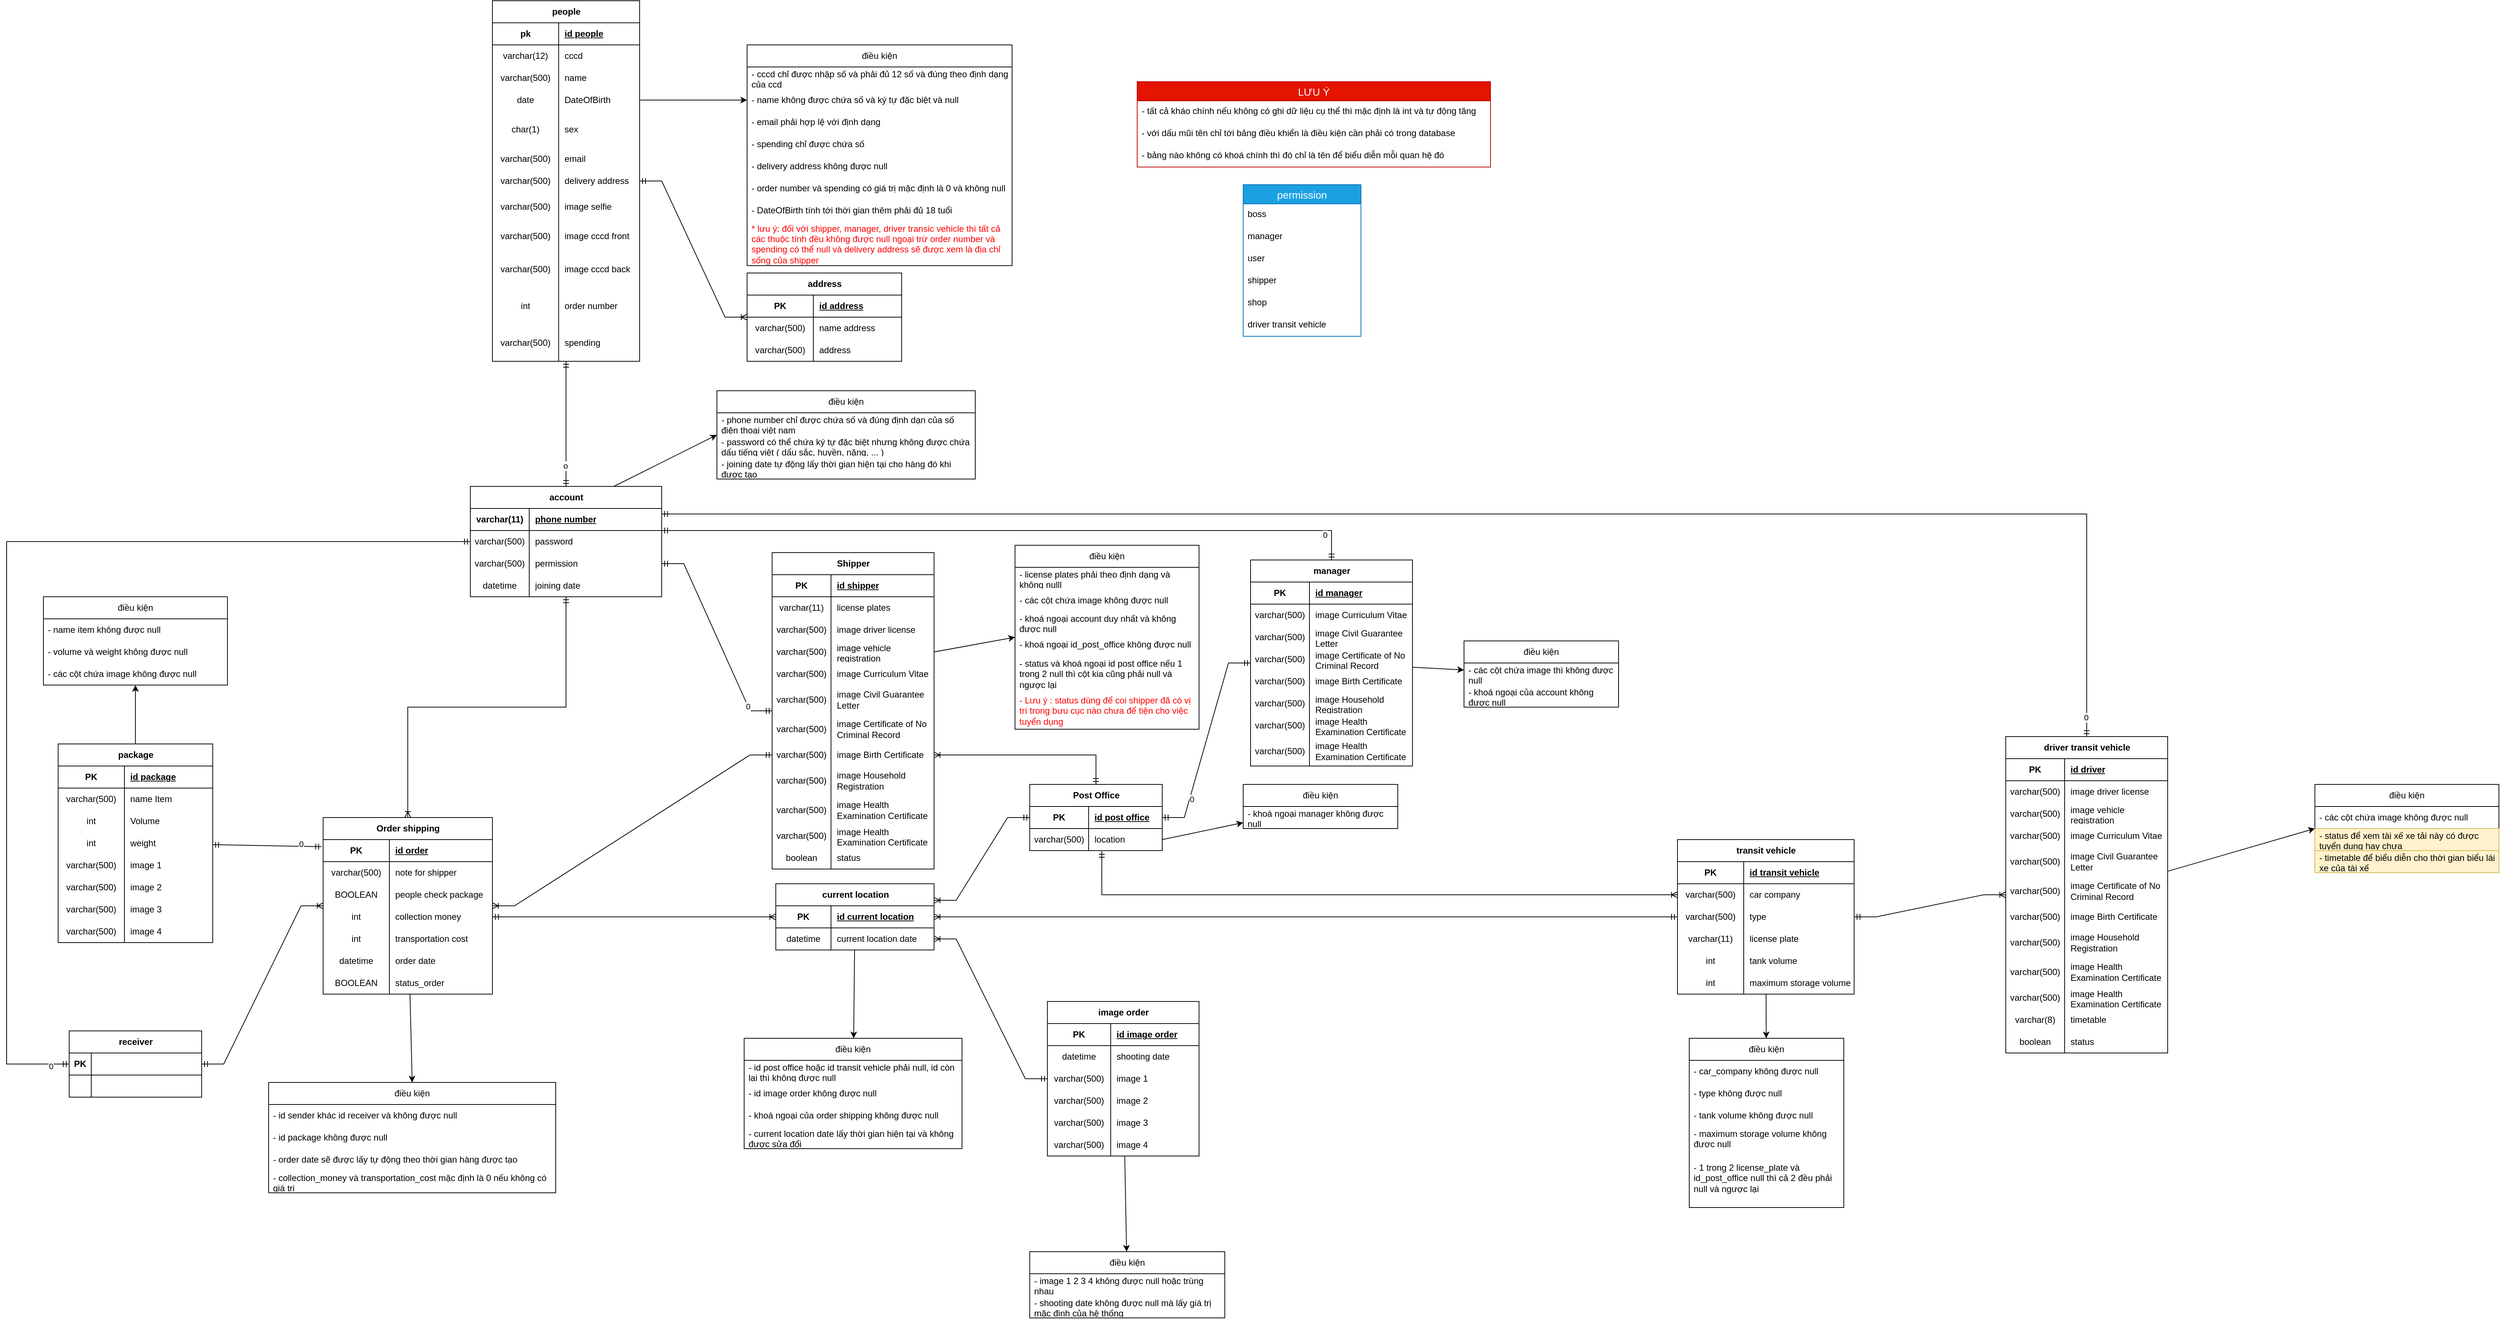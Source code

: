 <mxfile version="22.1.21" type="device">
  <diagram id="C5RBs43oDa-KdzZeNtuy" name="Page-1">
    <mxGraphModel dx="1674" dy="4279" grid="1" gridSize="10" guides="1" tooltips="1" connect="1" arrows="1" fold="1" page="1" pageScale="1" pageWidth="827" pageHeight="1169" math="0" shadow="0">
      <root>
        <mxCell id="WIyWlLk6GJQsqaUBKTNV-0" />
        <mxCell id="WIyWlLk6GJQsqaUBKTNV-1" parent="WIyWlLk6GJQsqaUBKTNV-0" />
        <mxCell id="CDJgA-WEWl3d44ptgDmm-0" value="" style="edgeStyle=entityRelationEdgeStyle;fontSize=12;html=1;endArrow=ERoneToMany;startArrow=ERmandOne;rounded=0;entryX=1;entryY=0.25;entryDx=0;entryDy=0;" parent="WIyWlLk6GJQsqaUBKTNV-1" source="CDJgA-WEWl3d44ptgDmm-145" target="CDJgA-WEWl3d44ptgDmm-238" edge="1">
          <mxGeometry width="100" height="100" relative="1" as="geometry">
            <mxPoint x="1274" y="-1300" as="sourcePoint" />
            <mxPoint x="1374" y="-1400" as="targetPoint" />
          </mxGeometry>
        </mxCell>
        <mxCell id="CDJgA-WEWl3d44ptgDmm-1" value="" style="edgeStyle=entityRelationEdgeStyle;fontSize=12;html=1;endArrow=ERoneToMany;startArrow=ERmandOne;rounded=0;" parent="WIyWlLk6GJQsqaUBKTNV-1" source="CDJgA-WEWl3d44ptgDmm-225" target="CDJgA-WEWl3d44ptgDmm-238" edge="1">
          <mxGeometry width="100" height="100" relative="1" as="geometry">
            <mxPoint x="1344" y="-1425" as="sourcePoint" />
            <mxPoint x="1424" y="-1340" as="targetPoint" />
          </mxGeometry>
        </mxCell>
        <mxCell id="CDJgA-WEWl3d44ptgDmm-2" value="" style="edgeStyle=entityRelationEdgeStyle;fontSize=12;html=1;endArrow=ERoneToMany;startArrow=ERmandOne;rounded=0;" parent="WIyWlLk6GJQsqaUBKTNV-1" source="CDJgA-WEWl3d44ptgDmm-152" target="CDJgA-WEWl3d44ptgDmm-238" edge="1">
          <mxGeometry width="100" height="100" relative="1" as="geometry">
            <mxPoint x="2054" y="-1370" as="sourcePoint" />
            <mxPoint x="1624" y="-1411" as="targetPoint" />
          </mxGeometry>
        </mxCell>
        <mxCell id="CDJgA-WEWl3d44ptgDmm-5" value="" style="fontSize=12;html=1;endArrow=ERmandOne;startArrow=ERmandOne;rounded=0;entryX=-0.009;entryY=0.322;entryDx=0;entryDy=0;entryPerimeter=0;" parent="WIyWlLk6GJQsqaUBKTNV-1" source="CDJgA-WEWl3d44ptgDmm-190" target="CDJgA-WEWl3d44ptgDmm-216" edge="1">
          <mxGeometry width="100" height="100" relative="1" as="geometry">
            <mxPoint x="714" y="-1490" as="sourcePoint" />
            <mxPoint x="874" y="-1455" as="targetPoint" />
          </mxGeometry>
        </mxCell>
        <mxCell id="CDJgA-WEWl3d44ptgDmm-6" value="0" style="edgeLabel;html=1;align=center;verticalAlign=middle;resizable=0;points=[];" parent="CDJgA-WEWl3d44ptgDmm-5" connectable="0" vertex="1">
          <mxGeometry x="0.77" y="2" relative="1" as="geometry">
            <mxPoint x="-11" y="-2" as="offset" />
          </mxGeometry>
        </mxCell>
        <mxCell id="CDJgA-WEWl3d44ptgDmm-7" value="" style="fontSize=12;html=1;endArrow=ERmandOne;startArrow=ERmandOne;rounded=0;entryX=0.5;entryY=0;entryDx=0;entryDy=0;" parent="WIyWlLk6GJQsqaUBKTNV-1" source="CDJgA-WEWl3d44ptgDmm-21" target="CDJgA-WEWl3d44ptgDmm-58" edge="1">
          <mxGeometry width="100" height="100" relative="1" as="geometry">
            <mxPoint x="1124.0" y="-2260" as="sourcePoint" />
            <mxPoint x="1124" y="-2000" as="targetPoint" />
          </mxGeometry>
        </mxCell>
        <mxCell id="CDJgA-WEWl3d44ptgDmm-8" value="o" style="edgeLabel;html=1;align=center;verticalAlign=middle;resizable=0;points=[];" parent="CDJgA-WEWl3d44ptgDmm-7" connectable="0" vertex="1">
          <mxGeometry x="0.589" relative="1" as="geometry">
            <mxPoint x="-1" y="7" as="offset" />
          </mxGeometry>
        </mxCell>
        <mxCell id="CDJgA-WEWl3d44ptgDmm-9" value="" style="edgeStyle=orthogonalEdgeStyle;fontSize=12;html=1;endArrow=ERoneToMany;startArrow=ERmandOne;rounded=0;elbow=vertical;exitX=0.5;exitY=0;exitDx=0;exitDy=0;" parent="WIyWlLk6GJQsqaUBKTNV-1" source="CDJgA-WEWl3d44ptgDmm-145" target="CDJgA-WEWl3d44ptgDmm-104" edge="1">
          <mxGeometry width="100" height="100" relative="1" as="geometry">
            <mxPoint x="1864" y="-1520" as="sourcePoint" />
            <mxPoint x="2274" y="-1400" as="targetPoint" />
          </mxGeometry>
        </mxCell>
        <mxCell id="CDJgA-WEWl3d44ptgDmm-10" value="" style="edgeStyle=entityRelationEdgeStyle;fontSize=12;html=1;endArrow=ERmandOne;startArrow=ERmandOne;rounded=0;" parent="WIyWlLk6GJQsqaUBKTNV-1" source="CDJgA-WEWl3d44ptgDmm-145" target="CDJgA-WEWl3d44ptgDmm-120" edge="1">
          <mxGeometry width="100" height="100" relative="1" as="geometry">
            <mxPoint x="1864" y="-1410" as="sourcePoint" />
            <mxPoint x="1964" y="-1510" as="targetPoint" />
          </mxGeometry>
        </mxCell>
        <mxCell id="CDJgA-WEWl3d44ptgDmm-11" value="0" style="edgeLabel;html=1;align=center;verticalAlign=middle;resizable=0;points=[];" parent="CDJgA-WEWl3d44ptgDmm-10" connectable="0" vertex="1">
          <mxGeometry x="-0.59" y="-2" relative="1" as="geometry">
            <mxPoint as="offset" />
          </mxGeometry>
        </mxCell>
        <mxCell id="CDJgA-WEWl3d44ptgDmm-12" value="" style="edgeStyle=elbowEdgeStyle;fontSize=12;html=1;endArrow=ERoneToMany;startArrow=ERmandOne;rounded=0;entryX=0.5;entryY=0;entryDx=0;entryDy=0;elbow=vertical;" parent="WIyWlLk6GJQsqaUBKTNV-1" source="CDJgA-WEWl3d44ptgDmm-58" target="CDJgA-WEWl3d44ptgDmm-215" edge="1">
          <mxGeometry width="100" height="100" relative="1" as="geometry">
            <mxPoint x="1124.7" y="-1879.49" as="sourcePoint" />
            <mxPoint x="944" y="-1560" as="targetPoint" />
          </mxGeometry>
        </mxCell>
        <mxCell id="CDJgA-WEWl3d44ptgDmm-13" value="" style="edgeStyle=entityRelationEdgeStyle;fontSize=12;html=1;endArrow=ERmandOne;startArrow=ERmandOne;rounded=0;exitX=1;exitY=0.5;exitDx=0;exitDy=0;" parent="WIyWlLk6GJQsqaUBKTNV-1" target="CDJgA-WEWl3d44ptgDmm-82" edge="1">
          <mxGeometry width="100" height="100" relative="1" as="geometry">
            <mxPoint x="1304" y="-1905" as="sourcePoint" />
            <mxPoint x="1674" y="-1800" as="targetPoint" />
          </mxGeometry>
        </mxCell>
        <mxCell id="CDJgA-WEWl3d44ptgDmm-14" value="0" style="edgeLabel;html=1;align=center;verticalAlign=middle;resizable=0;points=[];" parent="CDJgA-WEWl3d44ptgDmm-13" connectable="0" vertex="1">
          <mxGeometry x="0.733" relative="1" as="geometry">
            <mxPoint as="offset" />
          </mxGeometry>
        </mxCell>
        <mxCell id="CDJgA-WEWl3d44ptgDmm-15" value="" style="edgeStyle=orthogonalEdgeStyle;fontSize=12;html=1;endArrow=ERmandOne;startArrow=ERmandOne;rounded=0;elbow=vertical;entryX=0.5;entryY=0;entryDx=0;entryDy=0;" parent="WIyWlLk6GJQsqaUBKTNV-1" source="CDJgA-WEWl3d44ptgDmm-58" target="CDJgA-WEWl3d44ptgDmm-120" edge="1">
          <mxGeometry width="100" height="100" relative="1" as="geometry">
            <mxPoint x="1354" y="-1980" as="sourcePoint" />
            <mxPoint x="2314" y="-1860.0" as="targetPoint" />
            <Array as="points">
              <mxPoint x="2214" y="-1950" />
            </Array>
          </mxGeometry>
        </mxCell>
        <mxCell id="CDJgA-WEWl3d44ptgDmm-16" value="0" style="edgeLabel;html=1;align=center;verticalAlign=middle;resizable=0;points=[];" parent="CDJgA-WEWl3d44ptgDmm-15" connectable="0" vertex="1">
          <mxGeometry x="0.925" y="1" relative="1" as="geometry">
            <mxPoint x="-10" y="1" as="offset" />
          </mxGeometry>
        </mxCell>
        <mxCell id="CDJgA-WEWl3d44ptgDmm-17" value="" style="edgeStyle=orthogonalEdgeStyle;fontSize=12;html=1;endArrow=ERmandOne;startArrow=ERmandOne;rounded=0;elbow=vertical;exitX=1;exitY=0.25;exitDx=0;exitDy=0;entryX=0.5;entryY=0;entryDx=0;entryDy=0;" parent="WIyWlLk6GJQsqaUBKTNV-1" source="CDJgA-WEWl3d44ptgDmm-58" target="CDJgA-WEWl3d44ptgDmm-321" edge="1">
          <mxGeometry width="100" height="100" relative="1" as="geometry">
            <mxPoint x="1624" y="-2115" as="sourcePoint" />
            <mxPoint x="2414" y="-1682" as="targetPoint" />
          </mxGeometry>
        </mxCell>
        <mxCell id="CDJgA-WEWl3d44ptgDmm-18" value="0" style="edgeLabel;html=1;align=center;verticalAlign=middle;resizable=0;points=[];" parent="CDJgA-WEWl3d44ptgDmm-17" connectable="0" vertex="1">
          <mxGeometry x="0.976" y="-1" relative="1" as="geometry">
            <mxPoint y="1" as="offset" />
          </mxGeometry>
        </mxCell>
        <mxCell id="CDJgA-WEWl3d44ptgDmm-19" value="" style="edgeStyle=elbowEdgeStyle;fontSize=12;html=1;endArrow=ERmandOne;startArrow=ERmandOne;rounded=0;" parent="WIyWlLk6GJQsqaUBKTNV-1" source="CDJgA-WEWl3d44ptgDmm-245" target="CDJgA-WEWl3d44ptgDmm-58" edge="1">
          <mxGeometry width="100" height="100" relative="1" as="geometry">
            <mxPoint x="744" y="-1630" as="sourcePoint" />
            <mxPoint x="1054" y="-1940" as="targetPoint" />
            <Array as="points">
              <mxPoint x="414" y="-1670" />
            </Array>
          </mxGeometry>
        </mxCell>
        <mxCell id="CDJgA-WEWl3d44ptgDmm-20" value="0" style="edgeLabel;html=1;align=center;verticalAlign=middle;resizable=0;points=[];" parent="CDJgA-WEWl3d44ptgDmm-19" connectable="0" vertex="1">
          <mxGeometry x="-0.965" y="3" relative="1" as="geometry">
            <mxPoint as="offset" />
          </mxGeometry>
        </mxCell>
        <mxCell id="CDJgA-WEWl3d44ptgDmm-21" value="people" style="shape=table;startSize=30;container=1;collapsible=1;childLayout=tableLayout;fixedRows=1;rowLines=0;fontStyle=1;align=center;resizeLast=1;html=1;" parent="WIyWlLk6GJQsqaUBKTNV-1" vertex="1">
          <mxGeometry x="1074" y="-2670" width="200" height="490" as="geometry" />
        </mxCell>
        <mxCell id="CDJgA-WEWl3d44ptgDmm-22" value="" style="shape=tableRow;horizontal=0;startSize=0;swimlaneHead=0;swimlaneBody=0;fillColor=none;collapsible=0;dropTarget=0;points=[[0,0.5],[1,0.5]];portConstraint=eastwest;top=0;left=0;right=0;bottom=1;" parent="CDJgA-WEWl3d44ptgDmm-21" vertex="1">
          <mxGeometry y="30" width="200" height="30" as="geometry" />
        </mxCell>
        <mxCell id="CDJgA-WEWl3d44ptgDmm-23" value="pk" style="shape=partialRectangle;connectable=0;fillColor=none;top=0;left=0;bottom=0;right=0;fontStyle=1;overflow=hidden;whiteSpace=wrap;html=1;" parent="CDJgA-WEWl3d44ptgDmm-22" vertex="1">
          <mxGeometry width="90.0" height="30" as="geometry">
            <mxRectangle width="90.0" height="30" as="alternateBounds" />
          </mxGeometry>
        </mxCell>
        <mxCell id="CDJgA-WEWl3d44ptgDmm-24" value="id people" style="shape=partialRectangle;connectable=0;fillColor=none;top=0;left=0;bottom=0;right=0;align=left;spacingLeft=6;fontStyle=5;overflow=hidden;whiteSpace=wrap;html=1;" parent="CDJgA-WEWl3d44ptgDmm-22" vertex="1">
          <mxGeometry x="90.0" width="110.0" height="30" as="geometry">
            <mxRectangle width="110.0" height="30" as="alternateBounds" />
          </mxGeometry>
        </mxCell>
        <mxCell id="CDJgA-WEWl3d44ptgDmm-25" value="" style="shape=tableRow;horizontal=0;startSize=0;swimlaneHead=0;swimlaneBody=0;fillColor=none;collapsible=0;dropTarget=0;points=[[0,0.5],[1,0.5]];portConstraint=eastwest;top=0;left=0;right=0;bottom=0;" parent="CDJgA-WEWl3d44ptgDmm-21" vertex="1">
          <mxGeometry y="60" width="200" height="30" as="geometry" />
        </mxCell>
        <mxCell id="CDJgA-WEWl3d44ptgDmm-26" value="varchar(12)" style="shape=partialRectangle;connectable=0;fillColor=none;top=0;left=0;bottom=0;right=0;editable=1;overflow=hidden;whiteSpace=wrap;html=1;" parent="CDJgA-WEWl3d44ptgDmm-25" vertex="1">
          <mxGeometry width="90.0" height="30" as="geometry">
            <mxRectangle width="90.0" height="30" as="alternateBounds" />
          </mxGeometry>
        </mxCell>
        <mxCell id="CDJgA-WEWl3d44ptgDmm-27" value="cccd" style="shape=partialRectangle;connectable=0;fillColor=none;top=0;left=0;bottom=0;right=0;align=left;spacingLeft=6;overflow=hidden;whiteSpace=wrap;html=1;" parent="CDJgA-WEWl3d44ptgDmm-25" vertex="1">
          <mxGeometry x="90.0" width="110.0" height="30" as="geometry">
            <mxRectangle width="110.0" height="30" as="alternateBounds" />
          </mxGeometry>
        </mxCell>
        <mxCell id="CDJgA-WEWl3d44ptgDmm-28" value="" style="shape=tableRow;horizontal=0;startSize=0;swimlaneHead=0;swimlaneBody=0;fillColor=none;collapsible=0;dropTarget=0;points=[[0,0.5],[1,0.5]];portConstraint=eastwest;top=0;left=0;right=0;bottom=0;" parent="CDJgA-WEWl3d44ptgDmm-21" vertex="1">
          <mxGeometry y="90" width="200" height="30" as="geometry" />
        </mxCell>
        <mxCell id="CDJgA-WEWl3d44ptgDmm-29" value="varchar(500)" style="shape=partialRectangle;connectable=0;fillColor=none;top=0;left=0;bottom=0;right=0;editable=1;overflow=hidden;whiteSpace=wrap;html=1;" parent="CDJgA-WEWl3d44ptgDmm-28" vertex="1">
          <mxGeometry width="90.0" height="30" as="geometry">
            <mxRectangle width="90.0" height="30" as="alternateBounds" />
          </mxGeometry>
        </mxCell>
        <mxCell id="CDJgA-WEWl3d44ptgDmm-30" value="name&amp;nbsp;" style="shape=partialRectangle;connectable=0;fillColor=none;top=0;left=0;bottom=0;right=0;align=left;spacingLeft=6;overflow=hidden;whiteSpace=wrap;html=1;" parent="CDJgA-WEWl3d44ptgDmm-28" vertex="1">
          <mxGeometry x="90.0" width="110.0" height="30" as="geometry">
            <mxRectangle width="110.0" height="30" as="alternateBounds" />
          </mxGeometry>
        </mxCell>
        <mxCell id="CDJgA-WEWl3d44ptgDmm-31" value="" style="shape=tableRow;horizontal=0;startSize=0;swimlaneHead=0;swimlaneBody=0;fillColor=none;collapsible=0;dropTarget=0;points=[[0,0.5],[1,0.5]];portConstraint=eastwest;top=0;left=0;right=0;bottom=0;" parent="CDJgA-WEWl3d44ptgDmm-21" vertex="1">
          <mxGeometry y="120" width="200" height="30" as="geometry" />
        </mxCell>
        <mxCell id="CDJgA-WEWl3d44ptgDmm-32" value="date" style="shape=partialRectangle;connectable=0;fillColor=none;top=0;left=0;bottom=0;right=0;editable=1;overflow=hidden;whiteSpace=wrap;html=1;" parent="CDJgA-WEWl3d44ptgDmm-31" vertex="1">
          <mxGeometry width="90.0" height="30" as="geometry">
            <mxRectangle width="90.0" height="30" as="alternateBounds" />
          </mxGeometry>
        </mxCell>
        <mxCell id="CDJgA-WEWl3d44ptgDmm-33" value="DateOfBirth" style="shape=partialRectangle;connectable=0;fillColor=none;top=0;left=0;bottom=0;right=0;align=left;spacingLeft=6;overflow=hidden;whiteSpace=wrap;html=1;" parent="CDJgA-WEWl3d44ptgDmm-31" vertex="1">
          <mxGeometry x="90.0" width="110.0" height="30" as="geometry">
            <mxRectangle width="110.0" height="30" as="alternateBounds" />
          </mxGeometry>
        </mxCell>
        <mxCell id="CDJgA-WEWl3d44ptgDmm-34" value="" style="shape=tableRow;horizontal=0;startSize=0;swimlaneHead=0;swimlaneBody=0;fillColor=none;collapsible=0;dropTarget=0;points=[[0,0.5],[1,0.5]];portConstraint=eastwest;top=0;left=0;right=0;bottom=0;" parent="CDJgA-WEWl3d44ptgDmm-21" vertex="1">
          <mxGeometry y="150" width="200" height="50" as="geometry" />
        </mxCell>
        <mxCell id="CDJgA-WEWl3d44ptgDmm-35" value="char(1)" style="shape=partialRectangle;connectable=0;fillColor=none;top=0;left=0;bottom=0;right=0;editable=1;overflow=hidden;whiteSpace=wrap;html=1;" parent="CDJgA-WEWl3d44ptgDmm-34" vertex="1">
          <mxGeometry width="90.0" height="50" as="geometry">
            <mxRectangle width="90.0" height="50" as="alternateBounds" />
          </mxGeometry>
        </mxCell>
        <mxCell id="CDJgA-WEWl3d44ptgDmm-36" value="sex" style="shape=partialRectangle;connectable=0;fillColor=none;top=0;left=0;bottom=0;right=0;align=left;spacingLeft=6;overflow=hidden;whiteSpace=wrap;html=1;" parent="CDJgA-WEWl3d44ptgDmm-34" vertex="1">
          <mxGeometry x="90.0" width="110.0" height="50" as="geometry">
            <mxRectangle width="110.0" height="50" as="alternateBounds" />
          </mxGeometry>
        </mxCell>
        <mxCell id="CDJgA-WEWl3d44ptgDmm-37" value="" style="shape=tableRow;horizontal=0;startSize=0;swimlaneHead=0;swimlaneBody=0;fillColor=none;collapsible=0;dropTarget=0;points=[[0,0.5],[1,0.5]];portConstraint=eastwest;top=0;left=0;right=0;bottom=0;" parent="CDJgA-WEWl3d44ptgDmm-21" vertex="1">
          <mxGeometry y="200" width="200" height="30" as="geometry" />
        </mxCell>
        <mxCell id="CDJgA-WEWl3d44ptgDmm-38" value="varchar(500)" style="shape=partialRectangle;connectable=0;fillColor=none;top=0;left=0;bottom=0;right=0;editable=1;overflow=hidden;whiteSpace=wrap;html=1;" parent="CDJgA-WEWl3d44ptgDmm-37" vertex="1">
          <mxGeometry width="90.0" height="30" as="geometry">
            <mxRectangle width="90.0" height="30" as="alternateBounds" />
          </mxGeometry>
        </mxCell>
        <mxCell id="CDJgA-WEWl3d44ptgDmm-39" value="email" style="shape=partialRectangle;connectable=0;fillColor=none;top=0;left=0;bottom=0;right=0;align=left;spacingLeft=6;overflow=hidden;whiteSpace=wrap;html=1;" parent="CDJgA-WEWl3d44ptgDmm-37" vertex="1">
          <mxGeometry x="90.0" width="110.0" height="30" as="geometry">
            <mxRectangle width="110.0" height="30" as="alternateBounds" />
          </mxGeometry>
        </mxCell>
        <mxCell id="CDJgA-WEWl3d44ptgDmm-40" value="" style="shape=tableRow;horizontal=0;startSize=0;swimlaneHead=0;swimlaneBody=0;fillColor=none;collapsible=0;dropTarget=0;points=[[0,0.5],[1,0.5]];portConstraint=eastwest;top=0;left=0;right=0;bottom=0;" parent="CDJgA-WEWl3d44ptgDmm-21" vertex="1">
          <mxGeometry y="230" width="200" height="30" as="geometry" />
        </mxCell>
        <mxCell id="CDJgA-WEWl3d44ptgDmm-41" value="varchar(500)" style="shape=partialRectangle;connectable=0;fillColor=none;top=0;left=0;bottom=0;right=0;editable=1;overflow=hidden;whiteSpace=wrap;html=1;" parent="CDJgA-WEWl3d44ptgDmm-40" vertex="1">
          <mxGeometry width="90.0" height="30" as="geometry">
            <mxRectangle width="90.0" height="30" as="alternateBounds" />
          </mxGeometry>
        </mxCell>
        <mxCell id="CDJgA-WEWl3d44ptgDmm-42" value="delivery address" style="shape=partialRectangle;connectable=0;fillColor=none;top=0;left=0;bottom=0;right=0;align=left;spacingLeft=6;overflow=hidden;whiteSpace=wrap;html=1;" parent="CDJgA-WEWl3d44ptgDmm-40" vertex="1">
          <mxGeometry x="90.0" width="110.0" height="30" as="geometry">
            <mxRectangle width="110.0" height="30" as="alternateBounds" />
          </mxGeometry>
        </mxCell>
        <mxCell id="CDJgA-WEWl3d44ptgDmm-43" value="" style="shape=tableRow;horizontal=0;startSize=0;swimlaneHead=0;swimlaneBody=0;fillColor=none;collapsible=0;dropTarget=0;points=[[0,0.5],[1,0.5]];portConstraint=eastwest;top=0;left=0;right=0;bottom=0;" parent="CDJgA-WEWl3d44ptgDmm-21" vertex="1">
          <mxGeometry y="260" width="200" height="40" as="geometry" />
        </mxCell>
        <mxCell id="CDJgA-WEWl3d44ptgDmm-44" value="varchar(500)" style="shape=partialRectangle;connectable=0;fillColor=none;top=0;left=0;bottom=0;right=0;editable=1;overflow=hidden;whiteSpace=wrap;html=1;" parent="CDJgA-WEWl3d44ptgDmm-43" vertex="1">
          <mxGeometry width="90.0" height="40" as="geometry">
            <mxRectangle width="90.0" height="40" as="alternateBounds" />
          </mxGeometry>
        </mxCell>
        <mxCell id="CDJgA-WEWl3d44ptgDmm-45" value="image selfie" style="shape=partialRectangle;connectable=0;fillColor=none;top=0;left=0;bottom=0;right=0;align=left;spacingLeft=6;overflow=hidden;whiteSpace=wrap;html=1;" parent="CDJgA-WEWl3d44ptgDmm-43" vertex="1">
          <mxGeometry x="90.0" width="110.0" height="40" as="geometry">
            <mxRectangle width="110.0" height="40" as="alternateBounds" />
          </mxGeometry>
        </mxCell>
        <mxCell id="CDJgA-WEWl3d44ptgDmm-46" value="" style="shape=tableRow;horizontal=0;startSize=0;swimlaneHead=0;swimlaneBody=0;fillColor=none;collapsible=0;dropTarget=0;points=[[0,0.5],[1,0.5]];portConstraint=eastwest;top=0;left=0;right=0;bottom=0;" parent="CDJgA-WEWl3d44ptgDmm-21" vertex="1">
          <mxGeometry y="300" width="200" height="40" as="geometry" />
        </mxCell>
        <mxCell id="CDJgA-WEWl3d44ptgDmm-47" value="varchar(500)" style="shape=partialRectangle;connectable=0;fillColor=none;top=0;left=0;bottom=0;right=0;editable=1;overflow=hidden;whiteSpace=wrap;html=1;" parent="CDJgA-WEWl3d44ptgDmm-46" vertex="1">
          <mxGeometry width="90.0" height="40" as="geometry">
            <mxRectangle width="90.0" height="40" as="alternateBounds" />
          </mxGeometry>
        </mxCell>
        <mxCell id="CDJgA-WEWl3d44ptgDmm-48" value="image cccd front&amp;nbsp;" style="shape=partialRectangle;connectable=0;fillColor=none;top=0;left=0;bottom=0;right=0;align=left;spacingLeft=6;overflow=hidden;whiteSpace=wrap;html=1;" parent="CDJgA-WEWl3d44ptgDmm-46" vertex="1">
          <mxGeometry x="90.0" width="110.0" height="40" as="geometry">
            <mxRectangle width="110.0" height="40" as="alternateBounds" />
          </mxGeometry>
        </mxCell>
        <mxCell id="CDJgA-WEWl3d44ptgDmm-49" value="" style="shape=tableRow;horizontal=0;startSize=0;swimlaneHead=0;swimlaneBody=0;fillColor=none;collapsible=0;dropTarget=0;points=[[0,0.5],[1,0.5]];portConstraint=eastwest;top=0;left=0;right=0;bottom=0;" parent="CDJgA-WEWl3d44ptgDmm-21" vertex="1">
          <mxGeometry y="340" width="200" height="50" as="geometry" />
        </mxCell>
        <mxCell id="CDJgA-WEWl3d44ptgDmm-50" value="varchar(500)" style="shape=partialRectangle;connectable=0;fillColor=none;top=0;left=0;bottom=0;right=0;editable=1;overflow=hidden;whiteSpace=wrap;html=1;" parent="CDJgA-WEWl3d44ptgDmm-49" vertex="1">
          <mxGeometry width="90.0" height="50" as="geometry">
            <mxRectangle width="90.0" height="50" as="alternateBounds" />
          </mxGeometry>
        </mxCell>
        <mxCell id="CDJgA-WEWl3d44ptgDmm-51" value="image cccd back" style="shape=partialRectangle;connectable=0;fillColor=none;top=0;left=0;bottom=0;right=0;align=left;spacingLeft=6;overflow=hidden;whiteSpace=wrap;html=1;" parent="CDJgA-WEWl3d44ptgDmm-49" vertex="1">
          <mxGeometry x="90.0" width="110.0" height="50" as="geometry">
            <mxRectangle width="110.0" height="50" as="alternateBounds" />
          </mxGeometry>
        </mxCell>
        <mxCell id="CDJgA-WEWl3d44ptgDmm-52" value="" style="shape=tableRow;horizontal=0;startSize=0;swimlaneHead=0;swimlaneBody=0;fillColor=none;collapsible=0;dropTarget=0;points=[[0,0.5],[1,0.5]];portConstraint=eastwest;top=0;left=0;right=0;bottom=0;" parent="CDJgA-WEWl3d44ptgDmm-21" vertex="1">
          <mxGeometry y="390" width="200" height="50" as="geometry" />
        </mxCell>
        <mxCell id="CDJgA-WEWl3d44ptgDmm-53" value="int" style="shape=partialRectangle;connectable=0;fillColor=none;top=0;left=0;bottom=0;right=0;editable=1;overflow=hidden;whiteSpace=wrap;html=1;" parent="CDJgA-WEWl3d44ptgDmm-52" vertex="1">
          <mxGeometry width="90.0" height="50" as="geometry">
            <mxRectangle width="90.0" height="50" as="alternateBounds" />
          </mxGeometry>
        </mxCell>
        <mxCell id="CDJgA-WEWl3d44ptgDmm-54" value="order number" style="shape=partialRectangle;connectable=0;fillColor=none;top=0;left=0;bottom=0;right=0;align=left;spacingLeft=6;overflow=hidden;whiteSpace=wrap;html=1;" parent="CDJgA-WEWl3d44ptgDmm-52" vertex="1">
          <mxGeometry x="90.0" width="110.0" height="50" as="geometry">
            <mxRectangle width="110.0" height="50" as="alternateBounds" />
          </mxGeometry>
        </mxCell>
        <mxCell id="CDJgA-WEWl3d44ptgDmm-55" value="" style="shape=tableRow;horizontal=0;startSize=0;swimlaneHead=0;swimlaneBody=0;fillColor=none;collapsible=0;dropTarget=0;points=[[0,0.5],[1,0.5]];portConstraint=eastwest;top=0;left=0;right=0;bottom=0;" parent="CDJgA-WEWl3d44ptgDmm-21" vertex="1">
          <mxGeometry y="440" width="200" height="50" as="geometry" />
        </mxCell>
        <mxCell id="CDJgA-WEWl3d44ptgDmm-56" value="varchar(500)" style="shape=partialRectangle;connectable=0;fillColor=none;top=0;left=0;bottom=0;right=0;editable=1;overflow=hidden;whiteSpace=wrap;html=1;" parent="CDJgA-WEWl3d44ptgDmm-55" vertex="1">
          <mxGeometry width="90.0" height="50" as="geometry">
            <mxRectangle width="90.0" height="50" as="alternateBounds" />
          </mxGeometry>
        </mxCell>
        <mxCell id="CDJgA-WEWl3d44ptgDmm-57" value="spending" style="shape=partialRectangle;connectable=0;fillColor=none;top=0;left=0;bottom=0;right=0;align=left;spacingLeft=6;overflow=hidden;whiteSpace=wrap;html=1;" parent="CDJgA-WEWl3d44ptgDmm-55" vertex="1">
          <mxGeometry x="90.0" width="110.0" height="50" as="geometry">
            <mxRectangle width="110.0" height="50" as="alternateBounds" />
          </mxGeometry>
        </mxCell>
        <mxCell id="CDJgA-WEWl3d44ptgDmm-58" value="account" style="shape=table;startSize=30;container=1;collapsible=1;childLayout=tableLayout;fixedRows=1;rowLines=0;fontStyle=1;align=center;resizeLast=1;html=1;" parent="WIyWlLk6GJQsqaUBKTNV-1" vertex="1">
          <mxGeometry x="1044" y="-2010" width="260" height="150" as="geometry" />
        </mxCell>
        <mxCell id="CDJgA-WEWl3d44ptgDmm-59" value="" style="shape=tableRow;horizontal=0;startSize=0;swimlaneHead=0;swimlaneBody=0;fillColor=none;collapsible=0;dropTarget=0;points=[[0,0.5],[1,0.5]];portConstraint=eastwest;top=0;left=0;right=0;bottom=1;" parent="CDJgA-WEWl3d44ptgDmm-58" vertex="1">
          <mxGeometry y="30" width="260" height="30" as="geometry" />
        </mxCell>
        <mxCell id="CDJgA-WEWl3d44ptgDmm-60" value="varchar(11)" style="shape=partialRectangle;connectable=0;fillColor=none;top=0;left=0;bottom=0;right=0;fontStyle=1;overflow=hidden;whiteSpace=wrap;html=1;" parent="CDJgA-WEWl3d44ptgDmm-59" vertex="1">
          <mxGeometry width="80" height="30" as="geometry">
            <mxRectangle width="80" height="30" as="alternateBounds" />
          </mxGeometry>
        </mxCell>
        <mxCell id="CDJgA-WEWl3d44ptgDmm-61" value="phone number" style="shape=partialRectangle;connectable=0;fillColor=none;top=0;left=0;bottom=0;right=0;align=left;spacingLeft=6;fontStyle=5;overflow=hidden;whiteSpace=wrap;html=1;" parent="CDJgA-WEWl3d44ptgDmm-59" vertex="1">
          <mxGeometry x="80" width="180" height="30" as="geometry">
            <mxRectangle width="180" height="30" as="alternateBounds" />
          </mxGeometry>
        </mxCell>
        <mxCell id="CDJgA-WEWl3d44ptgDmm-62" value="" style="shape=tableRow;horizontal=0;startSize=0;swimlaneHead=0;swimlaneBody=0;fillColor=none;collapsible=0;dropTarget=0;points=[[0,0.5],[1,0.5]];portConstraint=eastwest;top=0;left=0;right=0;bottom=0;" parent="CDJgA-WEWl3d44ptgDmm-58" vertex="1">
          <mxGeometry y="60" width="260" height="30" as="geometry" />
        </mxCell>
        <mxCell id="CDJgA-WEWl3d44ptgDmm-63" value="varchar(500)" style="shape=partialRectangle;connectable=0;fillColor=none;top=0;left=0;bottom=0;right=0;editable=1;overflow=hidden;whiteSpace=wrap;html=1;" parent="CDJgA-WEWl3d44ptgDmm-62" vertex="1">
          <mxGeometry width="80" height="30" as="geometry">
            <mxRectangle width="80" height="30" as="alternateBounds" />
          </mxGeometry>
        </mxCell>
        <mxCell id="CDJgA-WEWl3d44ptgDmm-64" value="password" style="shape=partialRectangle;connectable=0;fillColor=none;top=0;left=0;bottom=0;right=0;align=left;spacingLeft=6;overflow=hidden;whiteSpace=wrap;html=1;" parent="CDJgA-WEWl3d44ptgDmm-62" vertex="1">
          <mxGeometry x="80" width="180" height="30" as="geometry">
            <mxRectangle width="180" height="30" as="alternateBounds" />
          </mxGeometry>
        </mxCell>
        <mxCell id="CDJgA-WEWl3d44ptgDmm-65" value="" style="shape=tableRow;horizontal=0;startSize=0;swimlaneHead=0;swimlaneBody=0;fillColor=none;collapsible=0;dropTarget=0;points=[[0,0.5],[1,0.5]];portConstraint=eastwest;top=0;left=0;right=0;bottom=0;" parent="CDJgA-WEWl3d44ptgDmm-58" vertex="1">
          <mxGeometry y="90" width="260" height="30" as="geometry" />
        </mxCell>
        <mxCell id="CDJgA-WEWl3d44ptgDmm-66" value="varchar(500)" style="shape=partialRectangle;connectable=0;fillColor=none;top=0;left=0;bottom=0;right=0;editable=1;overflow=hidden;whiteSpace=wrap;html=1;" parent="CDJgA-WEWl3d44ptgDmm-65" vertex="1">
          <mxGeometry width="80" height="30" as="geometry">
            <mxRectangle width="80" height="30" as="alternateBounds" />
          </mxGeometry>
        </mxCell>
        <mxCell id="CDJgA-WEWl3d44ptgDmm-67" value="permission" style="shape=partialRectangle;connectable=0;fillColor=none;top=0;left=0;bottom=0;right=0;align=left;spacingLeft=6;overflow=hidden;whiteSpace=wrap;html=1;" parent="CDJgA-WEWl3d44ptgDmm-65" vertex="1">
          <mxGeometry x="80" width="180" height="30" as="geometry">
            <mxRectangle width="180" height="30" as="alternateBounds" />
          </mxGeometry>
        </mxCell>
        <mxCell id="CDJgA-WEWl3d44ptgDmm-68" value="" style="shape=tableRow;horizontal=0;startSize=0;swimlaneHead=0;swimlaneBody=0;fillColor=none;collapsible=0;dropTarget=0;points=[[0,0.5],[1,0.5]];portConstraint=eastwest;top=0;left=0;right=0;bottom=0;" parent="CDJgA-WEWl3d44ptgDmm-58" vertex="1">
          <mxGeometry y="120" width="260" height="30" as="geometry" />
        </mxCell>
        <mxCell id="CDJgA-WEWl3d44ptgDmm-69" value="datetime" style="shape=partialRectangle;connectable=0;fillColor=none;top=0;left=0;bottom=0;right=0;editable=1;overflow=hidden;whiteSpace=wrap;html=1;" parent="CDJgA-WEWl3d44ptgDmm-68" vertex="1">
          <mxGeometry width="80" height="30" as="geometry">
            <mxRectangle width="80" height="30" as="alternateBounds" />
          </mxGeometry>
        </mxCell>
        <mxCell id="CDJgA-WEWl3d44ptgDmm-70" value="joining date" style="shape=partialRectangle;connectable=0;fillColor=none;top=0;left=0;bottom=0;right=0;align=left;spacingLeft=6;overflow=hidden;whiteSpace=wrap;html=1;" parent="CDJgA-WEWl3d44ptgDmm-68" vertex="1">
          <mxGeometry x="80" width="180" height="30" as="geometry">
            <mxRectangle width="180" height="30" as="alternateBounds" />
          </mxGeometry>
        </mxCell>
        <mxCell id="CDJgA-WEWl3d44ptgDmm-71" value="address" style="shape=table;startSize=30;container=1;collapsible=1;childLayout=tableLayout;fixedRows=1;rowLines=0;fontStyle=1;align=center;resizeLast=1;html=1;" parent="WIyWlLk6GJQsqaUBKTNV-1" vertex="1">
          <mxGeometry x="1420" y="-2300" width="210" height="120" as="geometry" />
        </mxCell>
        <mxCell id="CDJgA-WEWl3d44ptgDmm-72" value="" style="shape=tableRow;horizontal=0;startSize=0;swimlaneHead=0;swimlaneBody=0;fillColor=none;collapsible=0;dropTarget=0;points=[[0,0.5],[1,0.5]];portConstraint=eastwest;top=0;left=0;right=0;bottom=1;" parent="CDJgA-WEWl3d44ptgDmm-71" vertex="1">
          <mxGeometry y="30" width="210" height="30" as="geometry" />
        </mxCell>
        <mxCell id="CDJgA-WEWl3d44ptgDmm-73" value="PK" style="shape=partialRectangle;connectable=0;fillColor=none;top=0;left=0;bottom=0;right=0;fontStyle=1;overflow=hidden;whiteSpace=wrap;html=1;" parent="CDJgA-WEWl3d44ptgDmm-72" vertex="1">
          <mxGeometry width="90" height="30" as="geometry">
            <mxRectangle width="90" height="30" as="alternateBounds" />
          </mxGeometry>
        </mxCell>
        <mxCell id="CDJgA-WEWl3d44ptgDmm-74" value="id address" style="shape=partialRectangle;connectable=0;fillColor=none;top=0;left=0;bottom=0;right=0;align=left;spacingLeft=6;fontStyle=5;overflow=hidden;whiteSpace=wrap;html=1;" parent="CDJgA-WEWl3d44ptgDmm-72" vertex="1">
          <mxGeometry x="90" width="120" height="30" as="geometry">
            <mxRectangle width="120" height="30" as="alternateBounds" />
          </mxGeometry>
        </mxCell>
        <mxCell id="CDJgA-WEWl3d44ptgDmm-75" value="" style="shape=tableRow;horizontal=0;startSize=0;swimlaneHead=0;swimlaneBody=0;fillColor=none;collapsible=0;dropTarget=0;points=[[0,0.5],[1,0.5]];portConstraint=eastwest;top=0;left=0;right=0;bottom=0;" parent="CDJgA-WEWl3d44ptgDmm-71" vertex="1">
          <mxGeometry y="60" width="210" height="30" as="geometry" />
        </mxCell>
        <mxCell id="CDJgA-WEWl3d44ptgDmm-76" value="varchar(500)" style="shape=partialRectangle;connectable=0;fillColor=none;top=0;left=0;bottom=0;right=0;editable=1;overflow=hidden;whiteSpace=wrap;html=1;" parent="CDJgA-WEWl3d44ptgDmm-75" vertex="1">
          <mxGeometry width="90" height="30" as="geometry">
            <mxRectangle width="90" height="30" as="alternateBounds" />
          </mxGeometry>
        </mxCell>
        <mxCell id="CDJgA-WEWl3d44ptgDmm-77" value="name address" style="shape=partialRectangle;connectable=0;fillColor=none;top=0;left=0;bottom=0;right=0;align=left;spacingLeft=6;overflow=hidden;whiteSpace=wrap;html=1;" parent="CDJgA-WEWl3d44ptgDmm-75" vertex="1">
          <mxGeometry x="90" width="120" height="30" as="geometry">
            <mxRectangle width="120" height="30" as="alternateBounds" />
          </mxGeometry>
        </mxCell>
        <mxCell id="CDJgA-WEWl3d44ptgDmm-78" value="" style="shape=tableRow;horizontal=0;startSize=0;swimlaneHead=0;swimlaneBody=0;fillColor=none;collapsible=0;dropTarget=0;points=[[0,0.5],[1,0.5]];portConstraint=eastwest;top=0;left=0;right=0;bottom=0;" parent="CDJgA-WEWl3d44ptgDmm-71" vertex="1">
          <mxGeometry y="90" width="210" height="30" as="geometry" />
        </mxCell>
        <mxCell id="CDJgA-WEWl3d44ptgDmm-79" value="varchar(500)" style="shape=partialRectangle;connectable=0;fillColor=none;top=0;left=0;bottom=0;right=0;editable=1;overflow=hidden;whiteSpace=wrap;html=1;" parent="CDJgA-WEWl3d44ptgDmm-78" vertex="1">
          <mxGeometry width="90" height="30" as="geometry">
            <mxRectangle width="90" height="30" as="alternateBounds" />
          </mxGeometry>
        </mxCell>
        <mxCell id="CDJgA-WEWl3d44ptgDmm-80" value="address" style="shape=partialRectangle;connectable=0;fillColor=none;top=0;left=0;bottom=0;right=0;align=left;spacingLeft=6;overflow=hidden;whiteSpace=wrap;html=1;" parent="CDJgA-WEWl3d44ptgDmm-78" vertex="1">
          <mxGeometry x="90" width="120" height="30" as="geometry">
            <mxRectangle width="120" height="30" as="alternateBounds" />
          </mxGeometry>
        </mxCell>
        <mxCell id="CDJgA-WEWl3d44ptgDmm-81" value="" style="edgeStyle=entityRelationEdgeStyle;fontSize=12;html=1;endArrow=ERoneToMany;startArrow=ERmandOne;rounded=0;" parent="WIyWlLk6GJQsqaUBKTNV-1" source="CDJgA-WEWl3d44ptgDmm-21" target="CDJgA-WEWl3d44ptgDmm-71" edge="1">
          <mxGeometry width="100" height="100" relative="1" as="geometry">
            <mxPoint x="1204" y="-2250" as="sourcePoint" />
            <mxPoint x="1304" y="-2350" as="targetPoint" />
          </mxGeometry>
        </mxCell>
        <mxCell id="CDJgA-WEWl3d44ptgDmm-82" value="Shipper" style="shape=table;startSize=30;container=1;collapsible=1;childLayout=tableLayout;fixedRows=1;rowLines=0;fontStyle=1;align=center;resizeLast=1;html=1;" parent="WIyWlLk6GJQsqaUBKTNV-1" vertex="1">
          <mxGeometry x="1454" y="-1920" width="220" height="430" as="geometry" />
        </mxCell>
        <mxCell id="CDJgA-WEWl3d44ptgDmm-83" value="" style="shape=tableRow;horizontal=0;startSize=0;swimlaneHead=0;swimlaneBody=0;fillColor=none;collapsible=0;dropTarget=0;points=[[0,0.5],[1,0.5]];portConstraint=eastwest;top=0;left=0;right=0;bottom=1;" parent="CDJgA-WEWl3d44ptgDmm-82" vertex="1">
          <mxGeometry y="30" width="220" height="30" as="geometry" />
        </mxCell>
        <mxCell id="CDJgA-WEWl3d44ptgDmm-84" value="PK" style="shape=partialRectangle;connectable=0;fillColor=none;top=0;left=0;bottom=0;right=0;fontStyle=1;overflow=hidden;whiteSpace=wrap;html=1;" parent="CDJgA-WEWl3d44ptgDmm-83" vertex="1">
          <mxGeometry width="80" height="30" as="geometry">
            <mxRectangle width="80" height="30" as="alternateBounds" />
          </mxGeometry>
        </mxCell>
        <mxCell id="CDJgA-WEWl3d44ptgDmm-85" value="id shipper" style="shape=partialRectangle;connectable=0;fillColor=none;top=0;left=0;bottom=0;right=0;align=left;spacingLeft=6;fontStyle=5;overflow=hidden;whiteSpace=wrap;html=1;" parent="CDJgA-WEWl3d44ptgDmm-83" vertex="1">
          <mxGeometry x="80" width="140" height="30" as="geometry">
            <mxRectangle width="140" height="30" as="alternateBounds" />
          </mxGeometry>
        </mxCell>
        <mxCell id="CDJgA-WEWl3d44ptgDmm-86" value="" style="shape=tableRow;horizontal=0;startSize=0;swimlaneHead=0;swimlaneBody=0;fillColor=none;collapsible=0;dropTarget=0;points=[[0,0.5],[1,0.5]];portConstraint=eastwest;top=0;left=0;right=0;bottom=0;" parent="CDJgA-WEWl3d44ptgDmm-82" vertex="1">
          <mxGeometry y="60" width="220" height="30" as="geometry" />
        </mxCell>
        <mxCell id="CDJgA-WEWl3d44ptgDmm-87" value="varchar(11)" style="shape=partialRectangle;connectable=0;fillColor=none;top=0;left=0;bottom=0;right=0;editable=1;overflow=hidden;whiteSpace=wrap;html=1;" parent="CDJgA-WEWl3d44ptgDmm-86" vertex="1">
          <mxGeometry width="80" height="30" as="geometry">
            <mxRectangle width="80" height="30" as="alternateBounds" />
          </mxGeometry>
        </mxCell>
        <mxCell id="CDJgA-WEWl3d44ptgDmm-88" value="license plates" style="shape=partialRectangle;connectable=0;fillColor=none;top=0;left=0;bottom=0;right=0;align=left;spacingLeft=6;overflow=hidden;whiteSpace=wrap;html=1;" parent="CDJgA-WEWl3d44ptgDmm-86" vertex="1">
          <mxGeometry x="80" width="140" height="30" as="geometry">
            <mxRectangle width="140" height="30" as="alternateBounds" />
          </mxGeometry>
        </mxCell>
        <mxCell id="CDJgA-WEWl3d44ptgDmm-89" value="" style="shape=tableRow;horizontal=0;startSize=0;swimlaneHead=0;swimlaneBody=0;fillColor=none;collapsible=0;dropTarget=0;points=[[0,0.5],[1,0.5]];portConstraint=eastwest;top=0;left=0;right=0;bottom=0;" parent="CDJgA-WEWl3d44ptgDmm-82" vertex="1">
          <mxGeometry y="90" width="220" height="30" as="geometry" />
        </mxCell>
        <mxCell id="CDJgA-WEWl3d44ptgDmm-90" value="varchar(500)" style="shape=partialRectangle;connectable=0;fillColor=none;top=0;left=0;bottom=0;right=0;editable=1;overflow=hidden;whiteSpace=wrap;html=1;" parent="CDJgA-WEWl3d44ptgDmm-89" vertex="1">
          <mxGeometry width="80" height="30" as="geometry">
            <mxRectangle width="80" height="30" as="alternateBounds" />
          </mxGeometry>
        </mxCell>
        <mxCell id="CDJgA-WEWl3d44ptgDmm-91" value="image driver license" style="shape=partialRectangle;connectable=0;fillColor=none;top=0;left=0;bottom=0;right=0;align=left;spacingLeft=6;overflow=hidden;whiteSpace=wrap;html=1;" parent="CDJgA-WEWl3d44ptgDmm-89" vertex="1">
          <mxGeometry x="80" width="140" height="30" as="geometry">
            <mxRectangle width="140" height="30" as="alternateBounds" />
          </mxGeometry>
        </mxCell>
        <mxCell id="CDJgA-WEWl3d44ptgDmm-92" value="" style="shape=tableRow;horizontal=0;startSize=0;swimlaneHead=0;swimlaneBody=0;fillColor=none;collapsible=0;dropTarget=0;points=[[0,0.5],[1,0.5]];portConstraint=eastwest;top=0;left=0;right=0;bottom=0;" parent="CDJgA-WEWl3d44ptgDmm-82" vertex="1">
          <mxGeometry y="120" width="220" height="30" as="geometry" />
        </mxCell>
        <mxCell id="CDJgA-WEWl3d44ptgDmm-93" value="varchar(500)" style="shape=partialRectangle;connectable=0;fillColor=none;top=0;left=0;bottom=0;right=0;editable=1;overflow=hidden;whiteSpace=wrap;html=1;" parent="CDJgA-WEWl3d44ptgDmm-92" vertex="1">
          <mxGeometry width="80" height="30" as="geometry">
            <mxRectangle width="80" height="30" as="alternateBounds" />
          </mxGeometry>
        </mxCell>
        <mxCell id="CDJgA-WEWl3d44ptgDmm-94" value="image vehicle registration" style="shape=partialRectangle;connectable=0;fillColor=none;top=0;left=0;bottom=0;right=0;align=left;spacingLeft=6;overflow=hidden;whiteSpace=wrap;html=1;" parent="CDJgA-WEWl3d44ptgDmm-92" vertex="1">
          <mxGeometry x="80" width="140" height="30" as="geometry">
            <mxRectangle width="140" height="30" as="alternateBounds" />
          </mxGeometry>
        </mxCell>
        <mxCell id="CDJgA-WEWl3d44ptgDmm-95" value="" style="shape=tableRow;horizontal=0;startSize=0;swimlaneHead=0;swimlaneBody=0;fillColor=none;collapsible=0;dropTarget=0;points=[[0,0.5],[1,0.5]];portConstraint=eastwest;top=0;left=0;right=0;bottom=0;" parent="CDJgA-WEWl3d44ptgDmm-82" vertex="1">
          <mxGeometry y="150" width="220" height="30" as="geometry" />
        </mxCell>
        <mxCell id="CDJgA-WEWl3d44ptgDmm-96" value="varchar(500)" style="shape=partialRectangle;connectable=0;fillColor=none;top=0;left=0;bottom=0;right=0;editable=1;overflow=hidden;whiteSpace=wrap;html=1;" parent="CDJgA-WEWl3d44ptgDmm-95" vertex="1">
          <mxGeometry width="80" height="30" as="geometry">
            <mxRectangle width="80" height="30" as="alternateBounds" />
          </mxGeometry>
        </mxCell>
        <mxCell id="CDJgA-WEWl3d44ptgDmm-97" value="image Curriculum Vitae&amp;nbsp;" style="shape=partialRectangle;connectable=0;fillColor=none;top=0;left=0;bottom=0;right=0;align=left;spacingLeft=6;overflow=hidden;whiteSpace=wrap;html=1;" parent="CDJgA-WEWl3d44ptgDmm-95" vertex="1">
          <mxGeometry x="80" width="140" height="30" as="geometry">
            <mxRectangle width="140" height="30" as="alternateBounds" />
          </mxGeometry>
        </mxCell>
        <mxCell id="CDJgA-WEWl3d44ptgDmm-98" value="" style="shape=tableRow;horizontal=0;startSize=0;swimlaneHead=0;swimlaneBody=0;fillColor=none;collapsible=0;dropTarget=0;points=[[0,0.5],[1,0.5]];portConstraint=eastwest;top=0;left=0;right=0;bottom=0;" parent="CDJgA-WEWl3d44ptgDmm-82" vertex="1">
          <mxGeometry y="180" width="220" height="40" as="geometry" />
        </mxCell>
        <mxCell id="CDJgA-WEWl3d44ptgDmm-99" value="varchar(500)" style="shape=partialRectangle;connectable=0;fillColor=none;top=0;left=0;bottom=0;right=0;editable=1;overflow=hidden;whiteSpace=wrap;html=1;" parent="CDJgA-WEWl3d44ptgDmm-98" vertex="1">
          <mxGeometry width="80" height="40" as="geometry">
            <mxRectangle width="80" height="40" as="alternateBounds" />
          </mxGeometry>
        </mxCell>
        <mxCell id="CDJgA-WEWl3d44ptgDmm-100" value="image Civil Guarantee Letter" style="shape=partialRectangle;connectable=0;fillColor=none;top=0;left=0;bottom=0;right=0;align=left;spacingLeft=6;overflow=hidden;whiteSpace=wrap;html=1;" parent="CDJgA-WEWl3d44ptgDmm-98" vertex="1">
          <mxGeometry x="80" width="140" height="40" as="geometry">
            <mxRectangle width="140" height="40" as="alternateBounds" />
          </mxGeometry>
        </mxCell>
        <mxCell id="CDJgA-WEWl3d44ptgDmm-101" value="" style="shape=tableRow;horizontal=0;startSize=0;swimlaneHead=0;swimlaneBody=0;fillColor=none;collapsible=0;dropTarget=0;points=[[0,0.5],[1,0.5]];portConstraint=eastwest;top=0;left=0;right=0;bottom=0;" parent="CDJgA-WEWl3d44ptgDmm-82" vertex="1">
          <mxGeometry y="220" width="220" height="40" as="geometry" />
        </mxCell>
        <mxCell id="CDJgA-WEWl3d44ptgDmm-102" value="varchar(500)" style="shape=partialRectangle;connectable=0;fillColor=none;top=0;left=0;bottom=0;right=0;editable=1;overflow=hidden;whiteSpace=wrap;html=1;" parent="CDJgA-WEWl3d44ptgDmm-101" vertex="1">
          <mxGeometry width="80" height="40" as="geometry">
            <mxRectangle width="80" height="40" as="alternateBounds" />
          </mxGeometry>
        </mxCell>
        <mxCell id="CDJgA-WEWl3d44ptgDmm-103" value="image Certificate of No Criminal Record" style="shape=partialRectangle;connectable=0;fillColor=none;top=0;left=0;bottom=0;right=0;align=left;spacingLeft=6;overflow=hidden;whiteSpace=wrap;html=1;" parent="CDJgA-WEWl3d44ptgDmm-101" vertex="1">
          <mxGeometry x="80" width="140" height="40" as="geometry">
            <mxRectangle width="140" height="40" as="alternateBounds" />
          </mxGeometry>
        </mxCell>
        <mxCell id="CDJgA-WEWl3d44ptgDmm-104" value="" style="shape=tableRow;horizontal=0;startSize=0;swimlaneHead=0;swimlaneBody=0;fillColor=none;collapsible=0;dropTarget=0;points=[[0,0.5],[1,0.5]];portConstraint=eastwest;top=0;left=0;right=0;bottom=0;" parent="CDJgA-WEWl3d44ptgDmm-82" vertex="1">
          <mxGeometry y="260" width="220" height="30" as="geometry" />
        </mxCell>
        <mxCell id="CDJgA-WEWl3d44ptgDmm-105" value="varchar(500)" style="shape=partialRectangle;connectable=0;fillColor=none;top=0;left=0;bottom=0;right=0;editable=1;overflow=hidden;whiteSpace=wrap;html=1;" parent="CDJgA-WEWl3d44ptgDmm-104" vertex="1">
          <mxGeometry width="80" height="30" as="geometry">
            <mxRectangle width="80" height="30" as="alternateBounds" />
          </mxGeometry>
        </mxCell>
        <mxCell id="CDJgA-WEWl3d44ptgDmm-106" value="image&amp;nbsp;Birth Certificate" style="shape=partialRectangle;connectable=0;fillColor=none;top=0;left=0;bottom=0;right=0;align=left;spacingLeft=6;overflow=hidden;whiteSpace=wrap;html=1;" parent="CDJgA-WEWl3d44ptgDmm-104" vertex="1">
          <mxGeometry x="80" width="140" height="30" as="geometry">
            <mxRectangle width="140" height="30" as="alternateBounds" />
          </mxGeometry>
        </mxCell>
        <mxCell id="CDJgA-WEWl3d44ptgDmm-107" value="" style="shape=tableRow;horizontal=0;startSize=0;swimlaneHead=0;swimlaneBody=0;fillColor=none;collapsible=0;dropTarget=0;points=[[0,0.5],[1,0.5]];portConstraint=eastwest;top=0;left=0;right=0;bottom=0;" parent="CDJgA-WEWl3d44ptgDmm-82" vertex="1">
          <mxGeometry y="290" width="220" height="40" as="geometry" />
        </mxCell>
        <mxCell id="CDJgA-WEWl3d44ptgDmm-108" value="varchar(500)" style="shape=partialRectangle;connectable=0;fillColor=none;top=0;left=0;bottom=0;right=0;editable=1;overflow=hidden;whiteSpace=wrap;html=1;" parent="CDJgA-WEWl3d44ptgDmm-107" vertex="1">
          <mxGeometry width="80" height="40" as="geometry">
            <mxRectangle width="80" height="40" as="alternateBounds" />
          </mxGeometry>
        </mxCell>
        <mxCell id="CDJgA-WEWl3d44ptgDmm-109" value="image&amp;nbsp;Household Registration" style="shape=partialRectangle;connectable=0;fillColor=none;top=0;left=0;bottom=0;right=0;align=left;spacingLeft=6;overflow=hidden;whiteSpace=wrap;html=1;" parent="CDJgA-WEWl3d44ptgDmm-107" vertex="1">
          <mxGeometry x="80" width="140" height="40" as="geometry">
            <mxRectangle width="140" height="40" as="alternateBounds" />
          </mxGeometry>
        </mxCell>
        <mxCell id="CDJgA-WEWl3d44ptgDmm-110" value="" style="shape=tableRow;horizontal=0;startSize=0;swimlaneHead=0;swimlaneBody=0;fillColor=none;collapsible=0;dropTarget=0;points=[[0,0.5],[1,0.5]];portConstraint=eastwest;top=0;left=0;right=0;bottom=0;" parent="CDJgA-WEWl3d44ptgDmm-82" vertex="1">
          <mxGeometry y="330" width="220" height="40" as="geometry" />
        </mxCell>
        <mxCell id="CDJgA-WEWl3d44ptgDmm-111" value="varchar(500)" style="shape=partialRectangle;connectable=0;fillColor=none;top=0;left=0;bottom=0;right=0;editable=1;overflow=hidden;whiteSpace=wrap;html=1;" parent="CDJgA-WEWl3d44ptgDmm-110" vertex="1">
          <mxGeometry width="80" height="40" as="geometry">
            <mxRectangle width="80" height="40" as="alternateBounds" />
          </mxGeometry>
        </mxCell>
        <mxCell id="CDJgA-WEWl3d44ptgDmm-112" value="image&amp;nbsp;Health Examination Certificate" style="shape=partialRectangle;connectable=0;fillColor=none;top=0;left=0;bottom=0;right=0;align=left;spacingLeft=6;overflow=hidden;whiteSpace=wrap;html=1;" parent="CDJgA-WEWl3d44ptgDmm-110" vertex="1">
          <mxGeometry x="80" width="140" height="40" as="geometry">
            <mxRectangle width="140" height="40" as="alternateBounds" />
          </mxGeometry>
        </mxCell>
        <mxCell id="CDJgA-WEWl3d44ptgDmm-113" value="" style="shape=tableRow;horizontal=0;startSize=0;swimlaneHead=0;swimlaneBody=0;fillColor=none;collapsible=0;dropTarget=0;points=[[0,0.5],[1,0.5]];portConstraint=eastwest;top=0;left=0;right=0;bottom=0;" parent="CDJgA-WEWl3d44ptgDmm-82" vertex="1">
          <mxGeometry y="370" width="220" height="30" as="geometry" />
        </mxCell>
        <mxCell id="CDJgA-WEWl3d44ptgDmm-114" value="varchar(500)" style="shape=partialRectangle;connectable=0;fillColor=none;top=0;left=0;bottom=0;right=0;editable=1;overflow=hidden;whiteSpace=wrap;html=1;" parent="CDJgA-WEWl3d44ptgDmm-113" vertex="1">
          <mxGeometry width="80" height="30" as="geometry">
            <mxRectangle width="80" height="30" as="alternateBounds" />
          </mxGeometry>
        </mxCell>
        <mxCell id="CDJgA-WEWl3d44ptgDmm-115" value="image&amp;nbsp;Health Examination Certificate" style="shape=partialRectangle;connectable=0;fillColor=none;top=0;left=0;bottom=0;right=0;align=left;spacingLeft=6;overflow=hidden;whiteSpace=wrap;html=1;" parent="CDJgA-WEWl3d44ptgDmm-113" vertex="1">
          <mxGeometry x="80" width="140" height="30" as="geometry">
            <mxRectangle width="140" height="30" as="alternateBounds" />
          </mxGeometry>
        </mxCell>
        <mxCell id="CDJgA-WEWl3d44ptgDmm-116" value="" style="shape=tableRow;horizontal=0;startSize=0;swimlaneHead=0;swimlaneBody=0;fillColor=none;collapsible=0;dropTarget=0;points=[[0,0.5],[1,0.5]];portConstraint=eastwest;top=0;left=0;right=0;bottom=0;" parent="CDJgA-WEWl3d44ptgDmm-82" vertex="1">
          <mxGeometry y="400" width="220" height="30" as="geometry" />
        </mxCell>
        <mxCell id="CDJgA-WEWl3d44ptgDmm-117" value="boolean" style="shape=partialRectangle;connectable=0;fillColor=none;top=0;left=0;bottom=0;right=0;editable=1;overflow=hidden;whiteSpace=wrap;html=1;" parent="CDJgA-WEWl3d44ptgDmm-116" vertex="1">
          <mxGeometry width="80" height="30" as="geometry">
            <mxRectangle width="80" height="30" as="alternateBounds" />
          </mxGeometry>
        </mxCell>
        <mxCell id="CDJgA-WEWl3d44ptgDmm-118" value="status" style="shape=partialRectangle;connectable=0;fillColor=none;top=0;left=0;bottom=0;right=0;align=left;spacingLeft=6;overflow=hidden;whiteSpace=wrap;html=1;" parent="CDJgA-WEWl3d44ptgDmm-116" vertex="1">
          <mxGeometry x="80" width="140" height="30" as="geometry">
            <mxRectangle width="140" height="30" as="alternateBounds" />
          </mxGeometry>
        </mxCell>
        <mxCell id="CDJgA-WEWl3d44ptgDmm-119" value="" style="fontSize=12;html=1;endArrow=ERoneToMany;startArrow=ERmandOne;rounded=0;elbow=vertical;exitX=0.544;exitY=1.033;exitDx=0;exitDy=0;exitPerimeter=0;edgeStyle=orthogonalEdgeStyle;entryX=0;entryY=0.5;entryDx=0;entryDy=0;" parent="WIyWlLk6GJQsqaUBKTNV-1" source="CDJgA-WEWl3d44ptgDmm-149" target="CDJgA-WEWl3d44ptgDmm-156" edge="1">
          <mxGeometry width="100" height="100" relative="1" as="geometry">
            <mxPoint x="1964" y="-1590" as="sourcePoint" />
            <mxPoint x="2224" y="-1550" as="targetPoint" />
          </mxGeometry>
        </mxCell>
        <mxCell id="CDJgA-WEWl3d44ptgDmm-120" value="manager" style="shape=table;startSize=30;container=1;collapsible=1;childLayout=tableLayout;fixedRows=1;rowLines=0;fontStyle=1;align=center;resizeLast=1;html=1;" parent="WIyWlLk6GJQsqaUBKTNV-1" vertex="1">
          <mxGeometry x="2104" y="-1910" width="220" height="280" as="geometry" />
        </mxCell>
        <mxCell id="CDJgA-WEWl3d44ptgDmm-121" value="" style="shape=tableRow;horizontal=0;startSize=0;swimlaneHead=0;swimlaneBody=0;fillColor=none;collapsible=0;dropTarget=0;points=[[0,0.5],[1,0.5]];portConstraint=eastwest;top=0;left=0;right=0;bottom=1;" parent="CDJgA-WEWl3d44ptgDmm-120" vertex="1">
          <mxGeometry y="30" width="220" height="30" as="geometry" />
        </mxCell>
        <mxCell id="CDJgA-WEWl3d44ptgDmm-122" value="PK" style="shape=partialRectangle;connectable=0;fillColor=none;top=0;left=0;bottom=0;right=0;fontStyle=1;overflow=hidden;whiteSpace=wrap;html=1;" parent="CDJgA-WEWl3d44ptgDmm-121" vertex="1">
          <mxGeometry width="80" height="30" as="geometry">
            <mxRectangle width="80" height="30" as="alternateBounds" />
          </mxGeometry>
        </mxCell>
        <mxCell id="CDJgA-WEWl3d44ptgDmm-123" value="id&amp;nbsp;manager" style="shape=partialRectangle;connectable=0;fillColor=none;top=0;left=0;bottom=0;right=0;align=left;spacingLeft=6;fontStyle=5;overflow=hidden;whiteSpace=wrap;html=1;" parent="CDJgA-WEWl3d44ptgDmm-121" vertex="1">
          <mxGeometry x="80" width="140" height="30" as="geometry">
            <mxRectangle width="140" height="30" as="alternateBounds" />
          </mxGeometry>
        </mxCell>
        <mxCell id="CDJgA-WEWl3d44ptgDmm-124" value="" style="shape=tableRow;horizontal=0;startSize=0;swimlaneHead=0;swimlaneBody=0;fillColor=none;collapsible=0;dropTarget=0;points=[[0,0.5],[1,0.5]];portConstraint=eastwest;top=0;left=0;right=0;bottom=0;" parent="CDJgA-WEWl3d44ptgDmm-120" vertex="1">
          <mxGeometry y="60" width="220" height="30" as="geometry" />
        </mxCell>
        <mxCell id="CDJgA-WEWl3d44ptgDmm-125" value="varchar(500)" style="shape=partialRectangle;connectable=0;fillColor=none;top=0;left=0;bottom=0;right=0;editable=1;overflow=hidden;whiteSpace=wrap;html=1;" parent="CDJgA-WEWl3d44ptgDmm-124" vertex="1">
          <mxGeometry width="80" height="30" as="geometry">
            <mxRectangle width="80" height="30" as="alternateBounds" />
          </mxGeometry>
        </mxCell>
        <mxCell id="CDJgA-WEWl3d44ptgDmm-126" value="image Curriculum Vitae&amp;nbsp;" style="shape=partialRectangle;connectable=0;fillColor=none;top=0;left=0;bottom=0;right=0;align=left;spacingLeft=6;overflow=hidden;whiteSpace=wrap;html=1;" parent="CDJgA-WEWl3d44ptgDmm-124" vertex="1">
          <mxGeometry x="80" width="140" height="30" as="geometry">
            <mxRectangle width="140" height="30" as="alternateBounds" />
          </mxGeometry>
        </mxCell>
        <mxCell id="CDJgA-WEWl3d44ptgDmm-127" value="" style="shape=tableRow;horizontal=0;startSize=0;swimlaneHead=0;swimlaneBody=0;fillColor=none;collapsible=0;dropTarget=0;points=[[0,0.5],[1,0.5]];portConstraint=eastwest;top=0;left=0;right=0;bottom=0;" parent="CDJgA-WEWl3d44ptgDmm-120" vertex="1">
          <mxGeometry y="90" width="220" height="30" as="geometry" />
        </mxCell>
        <mxCell id="CDJgA-WEWl3d44ptgDmm-128" value="varchar(500)" style="shape=partialRectangle;connectable=0;fillColor=none;top=0;left=0;bottom=0;right=0;editable=1;overflow=hidden;whiteSpace=wrap;html=1;" parent="CDJgA-WEWl3d44ptgDmm-127" vertex="1">
          <mxGeometry width="80" height="30" as="geometry">
            <mxRectangle width="80" height="30" as="alternateBounds" />
          </mxGeometry>
        </mxCell>
        <mxCell id="CDJgA-WEWl3d44ptgDmm-129" value="image Civil Guarantee Letter" style="shape=partialRectangle;connectable=0;fillColor=none;top=0;left=0;bottom=0;right=0;align=left;spacingLeft=6;overflow=hidden;whiteSpace=wrap;html=1;" parent="CDJgA-WEWl3d44ptgDmm-127" vertex="1">
          <mxGeometry x="80" width="140" height="30" as="geometry">
            <mxRectangle width="140" height="30" as="alternateBounds" />
          </mxGeometry>
        </mxCell>
        <mxCell id="CDJgA-WEWl3d44ptgDmm-130" value="" style="shape=tableRow;horizontal=0;startSize=0;swimlaneHead=0;swimlaneBody=0;fillColor=none;collapsible=0;dropTarget=0;points=[[0,0.5],[1,0.5]];portConstraint=eastwest;top=0;left=0;right=0;bottom=0;" parent="CDJgA-WEWl3d44ptgDmm-120" vertex="1">
          <mxGeometry y="120" width="220" height="30" as="geometry" />
        </mxCell>
        <mxCell id="CDJgA-WEWl3d44ptgDmm-131" value="varchar(500)" style="shape=partialRectangle;connectable=0;fillColor=none;top=0;left=0;bottom=0;right=0;editable=1;overflow=hidden;whiteSpace=wrap;html=1;" parent="CDJgA-WEWl3d44ptgDmm-130" vertex="1">
          <mxGeometry width="80" height="30" as="geometry">
            <mxRectangle width="80" height="30" as="alternateBounds" />
          </mxGeometry>
        </mxCell>
        <mxCell id="CDJgA-WEWl3d44ptgDmm-132" value="image Certificate of No Criminal Record" style="shape=partialRectangle;connectable=0;fillColor=none;top=0;left=0;bottom=0;right=0;align=left;spacingLeft=6;overflow=hidden;whiteSpace=wrap;html=1;" parent="CDJgA-WEWl3d44ptgDmm-130" vertex="1">
          <mxGeometry x="80" width="140" height="30" as="geometry">
            <mxRectangle width="140" height="30" as="alternateBounds" />
          </mxGeometry>
        </mxCell>
        <mxCell id="CDJgA-WEWl3d44ptgDmm-133" value="" style="shape=tableRow;horizontal=0;startSize=0;swimlaneHead=0;swimlaneBody=0;fillColor=none;collapsible=0;dropTarget=0;points=[[0,0.5],[1,0.5]];portConstraint=eastwest;top=0;left=0;right=0;bottom=0;" parent="CDJgA-WEWl3d44ptgDmm-120" vertex="1">
          <mxGeometry y="150" width="220" height="30" as="geometry" />
        </mxCell>
        <mxCell id="CDJgA-WEWl3d44ptgDmm-134" value="varchar(500)" style="shape=partialRectangle;connectable=0;fillColor=none;top=0;left=0;bottom=0;right=0;editable=1;overflow=hidden;whiteSpace=wrap;html=1;" parent="CDJgA-WEWl3d44ptgDmm-133" vertex="1">
          <mxGeometry width="80" height="30" as="geometry">
            <mxRectangle width="80" height="30" as="alternateBounds" />
          </mxGeometry>
        </mxCell>
        <mxCell id="CDJgA-WEWl3d44ptgDmm-135" value="image&amp;nbsp;Birth Certificate" style="shape=partialRectangle;connectable=0;fillColor=none;top=0;left=0;bottom=0;right=0;align=left;spacingLeft=6;overflow=hidden;whiteSpace=wrap;html=1;" parent="CDJgA-WEWl3d44ptgDmm-133" vertex="1">
          <mxGeometry x="80" width="140" height="30" as="geometry">
            <mxRectangle width="140" height="30" as="alternateBounds" />
          </mxGeometry>
        </mxCell>
        <mxCell id="CDJgA-WEWl3d44ptgDmm-136" value="" style="shape=tableRow;horizontal=0;startSize=0;swimlaneHead=0;swimlaneBody=0;fillColor=none;collapsible=0;dropTarget=0;points=[[0,0.5],[1,0.5]];portConstraint=eastwest;top=0;left=0;right=0;bottom=0;" parent="CDJgA-WEWl3d44ptgDmm-120" vertex="1">
          <mxGeometry y="180" width="220" height="30" as="geometry" />
        </mxCell>
        <mxCell id="CDJgA-WEWl3d44ptgDmm-137" value="varchar(500)" style="shape=partialRectangle;connectable=0;fillColor=none;top=0;left=0;bottom=0;right=0;editable=1;overflow=hidden;whiteSpace=wrap;html=1;" parent="CDJgA-WEWl3d44ptgDmm-136" vertex="1">
          <mxGeometry width="80" height="30" as="geometry">
            <mxRectangle width="80" height="30" as="alternateBounds" />
          </mxGeometry>
        </mxCell>
        <mxCell id="CDJgA-WEWl3d44ptgDmm-138" value="image&amp;nbsp;Household Registration" style="shape=partialRectangle;connectable=0;fillColor=none;top=0;left=0;bottom=0;right=0;align=left;spacingLeft=6;overflow=hidden;whiteSpace=wrap;html=1;" parent="CDJgA-WEWl3d44ptgDmm-136" vertex="1">
          <mxGeometry x="80" width="140" height="30" as="geometry">
            <mxRectangle width="140" height="30" as="alternateBounds" />
          </mxGeometry>
        </mxCell>
        <mxCell id="CDJgA-WEWl3d44ptgDmm-139" value="" style="shape=tableRow;horizontal=0;startSize=0;swimlaneHead=0;swimlaneBody=0;fillColor=none;collapsible=0;dropTarget=0;points=[[0,0.5],[1,0.5]];portConstraint=eastwest;top=0;left=0;right=0;bottom=0;" parent="CDJgA-WEWl3d44ptgDmm-120" vertex="1">
          <mxGeometry y="210" width="220" height="30" as="geometry" />
        </mxCell>
        <mxCell id="CDJgA-WEWl3d44ptgDmm-140" value="varchar(500)" style="shape=partialRectangle;connectable=0;fillColor=none;top=0;left=0;bottom=0;right=0;editable=1;overflow=hidden;whiteSpace=wrap;html=1;" parent="CDJgA-WEWl3d44ptgDmm-139" vertex="1">
          <mxGeometry width="80" height="30" as="geometry">
            <mxRectangle width="80" height="30" as="alternateBounds" />
          </mxGeometry>
        </mxCell>
        <mxCell id="CDJgA-WEWl3d44ptgDmm-141" value="image&amp;nbsp;Health Examination Certificate" style="shape=partialRectangle;connectable=0;fillColor=none;top=0;left=0;bottom=0;right=0;align=left;spacingLeft=6;overflow=hidden;whiteSpace=wrap;html=1;" parent="CDJgA-WEWl3d44ptgDmm-139" vertex="1">
          <mxGeometry x="80" width="140" height="30" as="geometry">
            <mxRectangle width="140" height="30" as="alternateBounds" />
          </mxGeometry>
        </mxCell>
        <mxCell id="CDJgA-WEWl3d44ptgDmm-142" value="" style="shape=tableRow;horizontal=0;startSize=0;swimlaneHead=0;swimlaneBody=0;fillColor=none;collapsible=0;dropTarget=0;points=[[0,0.5],[1,0.5]];portConstraint=eastwest;top=0;left=0;right=0;bottom=0;" parent="CDJgA-WEWl3d44ptgDmm-120" vertex="1">
          <mxGeometry y="240" width="220" height="40" as="geometry" />
        </mxCell>
        <mxCell id="CDJgA-WEWl3d44ptgDmm-143" value="varchar(500)" style="shape=partialRectangle;connectable=0;fillColor=none;top=0;left=0;bottom=0;right=0;editable=1;overflow=hidden;whiteSpace=wrap;html=1;" parent="CDJgA-WEWl3d44ptgDmm-142" vertex="1">
          <mxGeometry width="80" height="40" as="geometry">
            <mxRectangle width="80" height="40" as="alternateBounds" />
          </mxGeometry>
        </mxCell>
        <mxCell id="CDJgA-WEWl3d44ptgDmm-144" value="image&amp;nbsp;Health Examination Certificate" style="shape=partialRectangle;connectable=0;fillColor=none;top=0;left=0;bottom=0;right=0;align=left;spacingLeft=6;overflow=hidden;whiteSpace=wrap;html=1;" parent="CDJgA-WEWl3d44ptgDmm-142" vertex="1">
          <mxGeometry x="80" width="140" height="40" as="geometry">
            <mxRectangle width="140" height="40" as="alternateBounds" />
          </mxGeometry>
        </mxCell>
        <mxCell id="CDJgA-WEWl3d44ptgDmm-145" value="Post Office" style="shape=table;startSize=30;container=1;collapsible=1;childLayout=tableLayout;fixedRows=1;rowLines=0;fontStyle=1;align=center;resizeLast=1;html=1;" parent="WIyWlLk6GJQsqaUBKTNV-1" vertex="1">
          <mxGeometry x="1804" y="-1605" width="180" height="90" as="geometry" />
        </mxCell>
        <mxCell id="CDJgA-WEWl3d44ptgDmm-146" value="" style="shape=tableRow;horizontal=0;startSize=0;swimlaneHead=0;swimlaneBody=0;fillColor=none;collapsible=0;dropTarget=0;points=[[0,0.5],[1,0.5]];portConstraint=eastwest;top=0;left=0;right=0;bottom=1;" parent="CDJgA-WEWl3d44ptgDmm-145" vertex="1">
          <mxGeometry y="30" width="180" height="30" as="geometry" />
        </mxCell>
        <mxCell id="CDJgA-WEWl3d44ptgDmm-147" value="PK" style="shape=partialRectangle;connectable=0;fillColor=none;top=0;left=0;bottom=0;right=0;fontStyle=1;overflow=hidden;whiteSpace=wrap;html=1;" parent="CDJgA-WEWl3d44ptgDmm-146" vertex="1">
          <mxGeometry width="80" height="30" as="geometry">
            <mxRectangle width="80" height="30" as="alternateBounds" />
          </mxGeometry>
        </mxCell>
        <mxCell id="CDJgA-WEWl3d44ptgDmm-148" value="id post office" style="shape=partialRectangle;connectable=0;fillColor=none;top=0;left=0;bottom=0;right=0;align=left;spacingLeft=6;fontStyle=5;overflow=hidden;whiteSpace=wrap;html=1;" parent="CDJgA-WEWl3d44ptgDmm-146" vertex="1">
          <mxGeometry x="80" width="100" height="30" as="geometry">
            <mxRectangle width="100" height="30" as="alternateBounds" />
          </mxGeometry>
        </mxCell>
        <mxCell id="CDJgA-WEWl3d44ptgDmm-149" value="" style="shape=tableRow;horizontal=0;startSize=0;swimlaneHead=0;swimlaneBody=0;fillColor=none;collapsible=0;dropTarget=0;points=[[0,0.5],[1,0.5]];portConstraint=eastwest;top=0;left=0;right=0;bottom=0;" parent="CDJgA-WEWl3d44ptgDmm-145" vertex="1">
          <mxGeometry y="60" width="180" height="30" as="geometry" />
        </mxCell>
        <mxCell id="CDJgA-WEWl3d44ptgDmm-150" value="varchar(500)" style="shape=partialRectangle;connectable=0;fillColor=none;top=0;left=0;bottom=0;right=0;editable=1;overflow=hidden;whiteSpace=wrap;html=1;" parent="CDJgA-WEWl3d44ptgDmm-149" vertex="1">
          <mxGeometry width="80" height="30" as="geometry">
            <mxRectangle width="80" height="30" as="alternateBounds" />
          </mxGeometry>
        </mxCell>
        <mxCell id="CDJgA-WEWl3d44ptgDmm-151" value="location" style="shape=partialRectangle;connectable=0;fillColor=none;top=0;left=0;bottom=0;right=0;align=left;spacingLeft=6;overflow=hidden;whiteSpace=wrap;html=1;" parent="CDJgA-WEWl3d44ptgDmm-149" vertex="1">
          <mxGeometry x="80" width="100" height="30" as="geometry">
            <mxRectangle width="100" height="30" as="alternateBounds" />
          </mxGeometry>
        </mxCell>
        <mxCell id="CDJgA-WEWl3d44ptgDmm-152" value="transit vehicle" style="shape=table;startSize=30;container=1;collapsible=1;childLayout=tableLayout;fixedRows=1;rowLines=0;fontStyle=1;align=center;resizeLast=1;html=1;" parent="WIyWlLk6GJQsqaUBKTNV-1" vertex="1">
          <mxGeometry x="2684" y="-1530" width="240.0" height="210" as="geometry" />
        </mxCell>
        <mxCell id="CDJgA-WEWl3d44ptgDmm-153" value="" style="shape=tableRow;horizontal=0;startSize=0;swimlaneHead=0;swimlaneBody=0;fillColor=none;collapsible=0;dropTarget=0;points=[[0,0.5],[1,0.5]];portConstraint=eastwest;top=0;left=0;right=0;bottom=1;" parent="CDJgA-WEWl3d44ptgDmm-152" vertex="1">
          <mxGeometry y="30" width="240.0" height="30" as="geometry" />
        </mxCell>
        <mxCell id="CDJgA-WEWl3d44ptgDmm-154" value="PK" style="shape=partialRectangle;connectable=0;fillColor=none;top=0;left=0;bottom=0;right=0;fontStyle=1;overflow=hidden;whiteSpace=wrap;html=1;" parent="CDJgA-WEWl3d44ptgDmm-153" vertex="1">
          <mxGeometry width="90.0" height="30" as="geometry">
            <mxRectangle width="90.0" height="30" as="alternateBounds" />
          </mxGeometry>
        </mxCell>
        <mxCell id="CDJgA-WEWl3d44ptgDmm-155" value="id transit vehicle" style="shape=partialRectangle;connectable=0;fillColor=none;top=0;left=0;bottom=0;right=0;align=left;spacingLeft=6;fontStyle=5;overflow=hidden;whiteSpace=wrap;html=1;" parent="CDJgA-WEWl3d44ptgDmm-153" vertex="1">
          <mxGeometry x="90.0" width="150" height="30" as="geometry">
            <mxRectangle width="150" height="30" as="alternateBounds" />
          </mxGeometry>
        </mxCell>
        <mxCell id="CDJgA-WEWl3d44ptgDmm-156" value="" style="shape=tableRow;horizontal=0;startSize=0;swimlaneHead=0;swimlaneBody=0;fillColor=none;collapsible=0;dropTarget=0;points=[[0,0.5],[1,0.5]];portConstraint=eastwest;top=0;left=0;right=0;bottom=0;" parent="CDJgA-WEWl3d44ptgDmm-152" vertex="1">
          <mxGeometry y="60" width="240.0" height="30" as="geometry" />
        </mxCell>
        <mxCell id="CDJgA-WEWl3d44ptgDmm-157" value="varchar(500)" style="shape=partialRectangle;connectable=0;fillColor=none;top=0;left=0;bottom=0;right=0;editable=1;overflow=hidden;whiteSpace=wrap;html=1;" parent="CDJgA-WEWl3d44ptgDmm-156" vertex="1">
          <mxGeometry width="90.0" height="30" as="geometry">
            <mxRectangle width="90.0" height="30" as="alternateBounds" />
          </mxGeometry>
        </mxCell>
        <mxCell id="CDJgA-WEWl3d44ptgDmm-158" value="car company" style="shape=partialRectangle;connectable=0;fillColor=none;top=0;left=0;bottom=0;right=0;align=left;spacingLeft=6;overflow=hidden;whiteSpace=wrap;html=1;" parent="CDJgA-WEWl3d44ptgDmm-156" vertex="1">
          <mxGeometry x="90.0" width="150" height="30" as="geometry">
            <mxRectangle width="150" height="30" as="alternateBounds" />
          </mxGeometry>
        </mxCell>
        <mxCell id="CDJgA-WEWl3d44ptgDmm-159" value="" style="shape=tableRow;horizontal=0;startSize=0;swimlaneHead=0;swimlaneBody=0;fillColor=none;collapsible=0;dropTarget=0;points=[[0,0.5],[1,0.5]];portConstraint=eastwest;top=0;left=0;right=0;bottom=0;" parent="CDJgA-WEWl3d44ptgDmm-152" vertex="1">
          <mxGeometry y="90" width="240.0" height="30" as="geometry" />
        </mxCell>
        <mxCell id="CDJgA-WEWl3d44ptgDmm-160" value="varchar(500)" style="shape=partialRectangle;connectable=0;fillColor=none;top=0;left=0;bottom=0;right=0;editable=1;overflow=hidden;whiteSpace=wrap;html=1;" parent="CDJgA-WEWl3d44ptgDmm-159" vertex="1">
          <mxGeometry width="90.0" height="30" as="geometry">
            <mxRectangle width="90.0" height="30" as="alternateBounds" />
          </mxGeometry>
        </mxCell>
        <mxCell id="CDJgA-WEWl3d44ptgDmm-161" value="type" style="shape=partialRectangle;connectable=0;fillColor=none;top=0;left=0;bottom=0;right=0;align=left;spacingLeft=6;overflow=hidden;whiteSpace=wrap;html=1;" parent="CDJgA-WEWl3d44ptgDmm-159" vertex="1">
          <mxGeometry x="90.0" width="150" height="30" as="geometry">
            <mxRectangle width="150" height="30" as="alternateBounds" />
          </mxGeometry>
        </mxCell>
        <mxCell id="CDJgA-WEWl3d44ptgDmm-162" value="" style="shape=tableRow;horizontal=0;startSize=0;swimlaneHead=0;swimlaneBody=0;fillColor=none;collapsible=0;dropTarget=0;points=[[0,0.5],[1,0.5]];portConstraint=eastwest;top=0;left=0;right=0;bottom=0;" parent="CDJgA-WEWl3d44ptgDmm-152" vertex="1">
          <mxGeometry y="120" width="240.0" height="30" as="geometry" />
        </mxCell>
        <mxCell id="CDJgA-WEWl3d44ptgDmm-163" value="varchar(11)" style="shape=partialRectangle;connectable=0;fillColor=none;top=0;left=0;bottom=0;right=0;editable=1;overflow=hidden;whiteSpace=wrap;html=1;" parent="CDJgA-WEWl3d44ptgDmm-162" vertex="1">
          <mxGeometry width="90.0" height="30" as="geometry">
            <mxRectangle width="90.0" height="30" as="alternateBounds" />
          </mxGeometry>
        </mxCell>
        <mxCell id="CDJgA-WEWl3d44ptgDmm-164" value="license plate" style="shape=partialRectangle;connectable=0;fillColor=none;top=0;left=0;bottom=0;right=0;align=left;spacingLeft=6;overflow=hidden;whiteSpace=wrap;html=1;" parent="CDJgA-WEWl3d44ptgDmm-162" vertex="1">
          <mxGeometry x="90.0" width="150" height="30" as="geometry">
            <mxRectangle width="150" height="30" as="alternateBounds" />
          </mxGeometry>
        </mxCell>
        <mxCell id="CDJgA-WEWl3d44ptgDmm-165" value="" style="shape=tableRow;horizontal=0;startSize=0;swimlaneHead=0;swimlaneBody=0;fillColor=none;collapsible=0;dropTarget=0;points=[[0,0.5],[1,0.5]];portConstraint=eastwest;top=0;left=0;right=0;bottom=0;" parent="CDJgA-WEWl3d44ptgDmm-152" vertex="1">
          <mxGeometry y="150" width="240.0" height="30" as="geometry" />
        </mxCell>
        <mxCell id="CDJgA-WEWl3d44ptgDmm-166" value="int" style="shape=partialRectangle;connectable=0;fillColor=none;top=0;left=0;bottom=0;right=0;editable=1;overflow=hidden;whiteSpace=wrap;html=1;" parent="CDJgA-WEWl3d44ptgDmm-165" vertex="1">
          <mxGeometry width="90.0" height="30" as="geometry">
            <mxRectangle width="90.0" height="30" as="alternateBounds" />
          </mxGeometry>
        </mxCell>
        <mxCell id="CDJgA-WEWl3d44ptgDmm-167" value="tank volume" style="shape=partialRectangle;connectable=0;fillColor=none;top=0;left=0;bottom=0;right=0;align=left;spacingLeft=6;overflow=hidden;whiteSpace=wrap;html=1;" parent="CDJgA-WEWl3d44ptgDmm-165" vertex="1">
          <mxGeometry x="90.0" width="150" height="30" as="geometry">
            <mxRectangle width="150" height="30" as="alternateBounds" />
          </mxGeometry>
        </mxCell>
        <mxCell id="CDJgA-WEWl3d44ptgDmm-168" value="" style="shape=tableRow;horizontal=0;startSize=0;swimlaneHead=0;swimlaneBody=0;fillColor=none;collapsible=0;dropTarget=0;points=[[0,0.5],[1,0.5]];portConstraint=eastwest;top=0;left=0;right=0;bottom=0;" parent="CDJgA-WEWl3d44ptgDmm-152" vertex="1">
          <mxGeometry y="180" width="240.0" height="30" as="geometry" />
        </mxCell>
        <mxCell id="CDJgA-WEWl3d44ptgDmm-169" value="int" style="shape=partialRectangle;connectable=0;fillColor=none;top=0;left=0;bottom=0;right=0;editable=1;overflow=hidden;whiteSpace=wrap;html=1;" parent="CDJgA-WEWl3d44ptgDmm-168" vertex="1">
          <mxGeometry width="90.0" height="30" as="geometry">
            <mxRectangle width="90.0" height="30" as="alternateBounds" />
          </mxGeometry>
        </mxCell>
        <mxCell id="CDJgA-WEWl3d44ptgDmm-170" value="maximum storage volume" style="shape=partialRectangle;connectable=0;fillColor=none;top=0;left=0;bottom=0;right=0;align=left;spacingLeft=6;overflow=hidden;whiteSpace=wrap;html=1;" parent="CDJgA-WEWl3d44ptgDmm-168" vertex="1">
          <mxGeometry x="90.0" width="150" height="30" as="geometry">
            <mxRectangle width="150" height="30" as="alternateBounds" />
          </mxGeometry>
        </mxCell>
        <mxCell id="CDJgA-WEWl3d44ptgDmm-171" value="image order" style="shape=table;startSize=30;container=1;collapsible=1;childLayout=tableLayout;fixedRows=1;rowLines=0;fontStyle=1;align=center;resizeLast=1;html=1;" parent="WIyWlLk6GJQsqaUBKTNV-1" vertex="1">
          <mxGeometry x="1828" y="-1310" width="206" height="210" as="geometry" />
        </mxCell>
        <mxCell id="CDJgA-WEWl3d44ptgDmm-172" value="" style="shape=tableRow;horizontal=0;startSize=0;swimlaneHead=0;swimlaneBody=0;fillColor=none;collapsible=0;dropTarget=0;points=[[0,0.5],[1,0.5]];portConstraint=eastwest;top=0;left=0;right=0;bottom=1;" parent="CDJgA-WEWl3d44ptgDmm-171" vertex="1">
          <mxGeometry y="30" width="206" height="30" as="geometry" />
        </mxCell>
        <mxCell id="CDJgA-WEWl3d44ptgDmm-173" value="PK" style="shape=partialRectangle;connectable=0;fillColor=none;top=0;left=0;bottom=0;right=0;fontStyle=1;overflow=hidden;whiteSpace=wrap;html=1;" parent="CDJgA-WEWl3d44ptgDmm-172" vertex="1">
          <mxGeometry width="86" height="30" as="geometry">
            <mxRectangle width="86" height="30" as="alternateBounds" />
          </mxGeometry>
        </mxCell>
        <mxCell id="CDJgA-WEWl3d44ptgDmm-174" value="id image order" style="shape=partialRectangle;connectable=0;fillColor=none;top=0;left=0;bottom=0;right=0;align=left;spacingLeft=6;fontStyle=5;overflow=hidden;whiteSpace=wrap;html=1;" parent="CDJgA-WEWl3d44ptgDmm-172" vertex="1">
          <mxGeometry x="86" width="120" height="30" as="geometry">
            <mxRectangle width="120" height="30" as="alternateBounds" />
          </mxGeometry>
        </mxCell>
        <mxCell id="CDJgA-WEWl3d44ptgDmm-175" value="" style="shape=tableRow;horizontal=0;startSize=0;swimlaneHead=0;swimlaneBody=0;fillColor=none;collapsible=0;dropTarget=0;points=[[0,0.5],[1,0.5]];portConstraint=eastwest;top=0;left=0;right=0;bottom=0;" parent="CDJgA-WEWl3d44ptgDmm-171" vertex="1">
          <mxGeometry y="60" width="206" height="30" as="geometry" />
        </mxCell>
        <mxCell id="CDJgA-WEWl3d44ptgDmm-176" value="datetime" style="shape=partialRectangle;connectable=0;fillColor=none;top=0;left=0;bottom=0;right=0;editable=1;overflow=hidden;whiteSpace=wrap;html=1;" parent="CDJgA-WEWl3d44ptgDmm-175" vertex="1">
          <mxGeometry width="86" height="30" as="geometry">
            <mxRectangle width="86" height="30" as="alternateBounds" />
          </mxGeometry>
        </mxCell>
        <mxCell id="CDJgA-WEWl3d44ptgDmm-177" value="shooting date" style="shape=partialRectangle;connectable=0;fillColor=none;top=0;left=0;bottom=0;right=0;align=left;spacingLeft=6;overflow=hidden;whiteSpace=wrap;html=1;" parent="CDJgA-WEWl3d44ptgDmm-175" vertex="1">
          <mxGeometry x="86" width="120" height="30" as="geometry">
            <mxRectangle width="120" height="30" as="alternateBounds" />
          </mxGeometry>
        </mxCell>
        <mxCell id="CDJgA-WEWl3d44ptgDmm-178" value="" style="shape=tableRow;horizontal=0;startSize=0;swimlaneHead=0;swimlaneBody=0;fillColor=none;collapsible=0;dropTarget=0;points=[[0,0.5],[1,0.5]];portConstraint=eastwest;top=0;left=0;right=0;bottom=0;" parent="CDJgA-WEWl3d44ptgDmm-171" vertex="1">
          <mxGeometry y="90" width="206" height="30" as="geometry" />
        </mxCell>
        <mxCell id="CDJgA-WEWl3d44ptgDmm-179" value="varchar(500)" style="shape=partialRectangle;connectable=0;fillColor=none;top=0;left=0;bottom=0;right=0;editable=1;overflow=hidden;whiteSpace=wrap;html=1;" parent="CDJgA-WEWl3d44ptgDmm-178" vertex="1">
          <mxGeometry width="86" height="30" as="geometry">
            <mxRectangle width="86" height="30" as="alternateBounds" />
          </mxGeometry>
        </mxCell>
        <mxCell id="CDJgA-WEWl3d44ptgDmm-180" value="image 1" style="shape=partialRectangle;connectable=0;fillColor=none;top=0;left=0;bottom=0;right=0;align=left;spacingLeft=6;overflow=hidden;whiteSpace=wrap;html=1;" parent="CDJgA-WEWl3d44ptgDmm-178" vertex="1">
          <mxGeometry x="86" width="120" height="30" as="geometry">
            <mxRectangle width="120" height="30" as="alternateBounds" />
          </mxGeometry>
        </mxCell>
        <mxCell id="CDJgA-WEWl3d44ptgDmm-181" value="" style="shape=tableRow;horizontal=0;startSize=0;swimlaneHead=0;swimlaneBody=0;fillColor=none;collapsible=0;dropTarget=0;points=[[0,0.5],[1,0.5]];portConstraint=eastwest;top=0;left=0;right=0;bottom=0;" parent="CDJgA-WEWl3d44ptgDmm-171" vertex="1">
          <mxGeometry y="120" width="206" height="30" as="geometry" />
        </mxCell>
        <mxCell id="CDJgA-WEWl3d44ptgDmm-182" value="varchar(500)" style="shape=partialRectangle;connectable=0;fillColor=none;top=0;left=0;bottom=0;right=0;editable=1;overflow=hidden;whiteSpace=wrap;html=1;" parent="CDJgA-WEWl3d44ptgDmm-181" vertex="1">
          <mxGeometry width="86" height="30" as="geometry">
            <mxRectangle width="86" height="30" as="alternateBounds" />
          </mxGeometry>
        </mxCell>
        <mxCell id="CDJgA-WEWl3d44ptgDmm-183" value="image 2" style="shape=partialRectangle;connectable=0;fillColor=none;top=0;left=0;bottom=0;right=0;align=left;spacingLeft=6;overflow=hidden;whiteSpace=wrap;html=1;" parent="CDJgA-WEWl3d44ptgDmm-181" vertex="1">
          <mxGeometry x="86" width="120" height="30" as="geometry">
            <mxRectangle width="120" height="30" as="alternateBounds" />
          </mxGeometry>
        </mxCell>
        <mxCell id="CDJgA-WEWl3d44ptgDmm-184" value="" style="shape=tableRow;horizontal=0;startSize=0;swimlaneHead=0;swimlaneBody=0;fillColor=none;collapsible=0;dropTarget=0;points=[[0,0.5],[1,0.5]];portConstraint=eastwest;top=0;left=0;right=0;bottom=0;" parent="CDJgA-WEWl3d44ptgDmm-171" vertex="1">
          <mxGeometry y="150" width="206" height="30" as="geometry" />
        </mxCell>
        <mxCell id="CDJgA-WEWl3d44ptgDmm-185" value="varchar(500)" style="shape=partialRectangle;connectable=0;fillColor=none;top=0;left=0;bottom=0;right=0;editable=1;overflow=hidden;whiteSpace=wrap;html=1;" parent="CDJgA-WEWl3d44ptgDmm-184" vertex="1">
          <mxGeometry width="86" height="30" as="geometry">
            <mxRectangle width="86" height="30" as="alternateBounds" />
          </mxGeometry>
        </mxCell>
        <mxCell id="CDJgA-WEWl3d44ptgDmm-186" value="image 3" style="shape=partialRectangle;connectable=0;fillColor=none;top=0;left=0;bottom=0;right=0;align=left;spacingLeft=6;overflow=hidden;whiteSpace=wrap;html=1;" parent="CDJgA-WEWl3d44ptgDmm-184" vertex="1">
          <mxGeometry x="86" width="120" height="30" as="geometry">
            <mxRectangle width="120" height="30" as="alternateBounds" />
          </mxGeometry>
        </mxCell>
        <mxCell id="CDJgA-WEWl3d44ptgDmm-187" value="" style="shape=tableRow;horizontal=0;startSize=0;swimlaneHead=0;swimlaneBody=0;fillColor=none;collapsible=0;dropTarget=0;points=[[0,0.5],[1,0.5]];portConstraint=eastwest;top=0;left=0;right=0;bottom=0;" parent="CDJgA-WEWl3d44ptgDmm-171" vertex="1">
          <mxGeometry y="180" width="206" height="30" as="geometry" />
        </mxCell>
        <mxCell id="CDJgA-WEWl3d44ptgDmm-188" value="varchar(500)" style="shape=partialRectangle;connectable=0;fillColor=none;top=0;left=0;bottom=0;right=0;editable=1;overflow=hidden;whiteSpace=wrap;html=1;" parent="CDJgA-WEWl3d44ptgDmm-187" vertex="1">
          <mxGeometry width="86" height="30" as="geometry">
            <mxRectangle width="86" height="30" as="alternateBounds" />
          </mxGeometry>
        </mxCell>
        <mxCell id="CDJgA-WEWl3d44ptgDmm-189" value="image 4" style="shape=partialRectangle;connectable=0;fillColor=none;top=0;left=0;bottom=0;right=0;align=left;spacingLeft=6;overflow=hidden;whiteSpace=wrap;html=1;" parent="CDJgA-WEWl3d44ptgDmm-187" vertex="1">
          <mxGeometry x="86" width="120" height="30" as="geometry">
            <mxRectangle width="120" height="30" as="alternateBounds" />
          </mxGeometry>
        </mxCell>
        <mxCell id="CDJgA-WEWl3d44ptgDmm-190" value="package" style="shape=table;startSize=30;container=1;collapsible=1;childLayout=tableLayout;fixedRows=1;rowLines=0;fontStyle=1;align=center;resizeLast=1;html=1;" parent="WIyWlLk6GJQsqaUBKTNV-1" vertex="1">
          <mxGeometry x="484" y="-1660" width="210" height="270" as="geometry" />
        </mxCell>
        <mxCell id="CDJgA-WEWl3d44ptgDmm-191" value="" style="shape=tableRow;horizontal=0;startSize=0;swimlaneHead=0;swimlaneBody=0;fillColor=none;collapsible=0;dropTarget=0;points=[[0,0.5],[1,0.5]];portConstraint=eastwest;top=0;left=0;right=0;bottom=1;" parent="CDJgA-WEWl3d44ptgDmm-190" vertex="1">
          <mxGeometry y="30" width="210" height="30" as="geometry" />
        </mxCell>
        <mxCell id="CDJgA-WEWl3d44ptgDmm-192" value="PK" style="shape=partialRectangle;connectable=0;fillColor=none;top=0;left=0;bottom=0;right=0;fontStyle=1;overflow=hidden;whiteSpace=wrap;html=1;" parent="CDJgA-WEWl3d44ptgDmm-191" vertex="1">
          <mxGeometry width="90" height="30" as="geometry">
            <mxRectangle width="90" height="30" as="alternateBounds" />
          </mxGeometry>
        </mxCell>
        <mxCell id="CDJgA-WEWl3d44ptgDmm-193" value="id package" style="shape=partialRectangle;connectable=0;fillColor=none;top=0;left=0;bottom=0;right=0;align=left;spacingLeft=6;fontStyle=5;overflow=hidden;whiteSpace=wrap;html=1;" parent="CDJgA-WEWl3d44ptgDmm-191" vertex="1">
          <mxGeometry x="90" width="120" height="30" as="geometry">
            <mxRectangle width="120" height="30" as="alternateBounds" />
          </mxGeometry>
        </mxCell>
        <mxCell id="CDJgA-WEWl3d44ptgDmm-194" value="" style="shape=tableRow;horizontal=0;startSize=0;swimlaneHead=0;swimlaneBody=0;fillColor=none;collapsible=0;dropTarget=0;points=[[0,0.5],[1,0.5]];portConstraint=eastwest;top=0;left=0;right=0;bottom=0;" parent="CDJgA-WEWl3d44ptgDmm-190" vertex="1">
          <mxGeometry y="60" width="210" height="30" as="geometry" />
        </mxCell>
        <mxCell id="CDJgA-WEWl3d44ptgDmm-195" value="varchar(500)" style="shape=partialRectangle;connectable=0;fillColor=none;top=0;left=0;bottom=0;right=0;editable=1;overflow=hidden;whiteSpace=wrap;html=1;" parent="CDJgA-WEWl3d44ptgDmm-194" vertex="1">
          <mxGeometry width="90" height="30" as="geometry">
            <mxRectangle width="90" height="30" as="alternateBounds" />
          </mxGeometry>
        </mxCell>
        <mxCell id="CDJgA-WEWl3d44ptgDmm-196" value="name&amp;nbsp;Item" style="shape=partialRectangle;connectable=0;fillColor=none;top=0;left=0;bottom=0;right=0;align=left;spacingLeft=6;overflow=hidden;whiteSpace=wrap;html=1;" parent="CDJgA-WEWl3d44ptgDmm-194" vertex="1">
          <mxGeometry x="90" width="120" height="30" as="geometry">
            <mxRectangle width="120" height="30" as="alternateBounds" />
          </mxGeometry>
        </mxCell>
        <mxCell id="CDJgA-WEWl3d44ptgDmm-197" value="" style="shape=tableRow;horizontal=0;startSize=0;swimlaneHead=0;swimlaneBody=0;fillColor=none;collapsible=0;dropTarget=0;points=[[0,0.5],[1,0.5]];portConstraint=eastwest;top=0;left=0;right=0;bottom=0;" parent="CDJgA-WEWl3d44ptgDmm-190" vertex="1">
          <mxGeometry y="90" width="210" height="30" as="geometry" />
        </mxCell>
        <mxCell id="CDJgA-WEWl3d44ptgDmm-198" value="int" style="shape=partialRectangle;connectable=0;fillColor=none;top=0;left=0;bottom=0;right=0;editable=1;overflow=hidden;whiteSpace=wrap;html=1;" parent="CDJgA-WEWl3d44ptgDmm-197" vertex="1">
          <mxGeometry width="90" height="30" as="geometry">
            <mxRectangle width="90" height="30" as="alternateBounds" />
          </mxGeometry>
        </mxCell>
        <mxCell id="CDJgA-WEWl3d44ptgDmm-199" value="Volume" style="shape=partialRectangle;connectable=0;fillColor=none;top=0;left=0;bottom=0;right=0;align=left;spacingLeft=6;overflow=hidden;whiteSpace=wrap;html=1;" parent="CDJgA-WEWl3d44ptgDmm-197" vertex="1">
          <mxGeometry x="90" width="120" height="30" as="geometry">
            <mxRectangle width="120" height="30" as="alternateBounds" />
          </mxGeometry>
        </mxCell>
        <mxCell id="CDJgA-WEWl3d44ptgDmm-200" value="" style="shape=tableRow;horizontal=0;startSize=0;swimlaneHead=0;swimlaneBody=0;fillColor=none;collapsible=0;dropTarget=0;points=[[0,0.5],[1,0.5]];portConstraint=eastwest;top=0;left=0;right=0;bottom=0;" parent="CDJgA-WEWl3d44ptgDmm-190" vertex="1">
          <mxGeometry y="120" width="210" height="30" as="geometry" />
        </mxCell>
        <mxCell id="CDJgA-WEWl3d44ptgDmm-201" value="int" style="shape=partialRectangle;connectable=0;fillColor=none;top=0;left=0;bottom=0;right=0;editable=1;overflow=hidden;whiteSpace=wrap;html=1;" parent="CDJgA-WEWl3d44ptgDmm-200" vertex="1">
          <mxGeometry width="90" height="30" as="geometry">
            <mxRectangle width="90" height="30" as="alternateBounds" />
          </mxGeometry>
        </mxCell>
        <mxCell id="CDJgA-WEWl3d44ptgDmm-202" value="weight" style="shape=partialRectangle;connectable=0;fillColor=none;top=0;left=0;bottom=0;right=0;align=left;spacingLeft=6;overflow=hidden;whiteSpace=wrap;html=1;" parent="CDJgA-WEWl3d44ptgDmm-200" vertex="1">
          <mxGeometry x="90" width="120" height="30" as="geometry">
            <mxRectangle width="120" height="30" as="alternateBounds" />
          </mxGeometry>
        </mxCell>
        <mxCell id="CDJgA-WEWl3d44ptgDmm-203" value="" style="shape=tableRow;horizontal=0;startSize=0;swimlaneHead=0;swimlaneBody=0;fillColor=none;collapsible=0;dropTarget=0;points=[[0,0.5],[1,0.5]];portConstraint=eastwest;top=0;left=0;right=0;bottom=0;" parent="CDJgA-WEWl3d44ptgDmm-190" vertex="1">
          <mxGeometry y="150" width="210" height="30" as="geometry" />
        </mxCell>
        <mxCell id="CDJgA-WEWl3d44ptgDmm-204" value="varchar(500)" style="shape=partialRectangle;connectable=0;fillColor=none;top=0;left=0;bottom=0;right=0;editable=1;overflow=hidden;whiteSpace=wrap;html=1;" parent="CDJgA-WEWl3d44ptgDmm-203" vertex="1">
          <mxGeometry width="90" height="30" as="geometry">
            <mxRectangle width="90" height="30" as="alternateBounds" />
          </mxGeometry>
        </mxCell>
        <mxCell id="CDJgA-WEWl3d44ptgDmm-205" value="image 1" style="shape=partialRectangle;connectable=0;fillColor=none;top=0;left=0;bottom=0;right=0;align=left;spacingLeft=6;overflow=hidden;whiteSpace=wrap;html=1;" parent="CDJgA-WEWl3d44ptgDmm-203" vertex="1">
          <mxGeometry x="90" width="120" height="30" as="geometry">
            <mxRectangle width="120" height="30" as="alternateBounds" />
          </mxGeometry>
        </mxCell>
        <mxCell id="CDJgA-WEWl3d44ptgDmm-206" value="" style="shape=tableRow;horizontal=0;startSize=0;swimlaneHead=0;swimlaneBody=0;fillColor=none;collapsible=0;dropTarget=0;points=[[0,0.5],[1,0.5]];portConstraint=eastwest;top=0;left=0;right=0;bottom=0;" parent="CDJgA-WEWl3d44ptgDmm-190" vertex="1">
          <mxGeometry y="180" width="210" height="30" as="geometry" />
        </mxCell>
        <mxCell id="CDJgA-WEWl3d44ptgDmm-207" value="varchar(500)" style="shape=partialRectangle;connectable=0;fillColor=none;top=0;left=0;bottom=0;right=0;editable=1;overflow=hidden;whiteSpace=wrap;html=1;" parent="CDJgA-WEWl3d44ptgDmm-206" vertex="1">
          <mxGeometry width="90" height="30" as="geometry">
            <mxRectangle width="90" height="30" as="alternateBounds" />
          </mxGeometry>
        </mxCell>
        <mxCell id="CDJgA-WEWl3d44ptgDmm-208" value="image 2" style="shape=partialRectangle;connectable=0;fillColor=none;top=0;left=0;bottom=0;right=0;align=left;spacingLeft=6;overflow=hidden;whiteSpace=wrap;html=1;" parent="CDJgA-WEWl3d44ptgDmm-206" vertex="1">
          <mxGeometry x="90" width="120" height="30" as="geometry">
            <mxRectangle width="120" height="30" as="alternateBounds" />
          </mxGeometry>
        </mxCell>
        <mxCell id="CDJgA-WEWl3d44ptgDmm-209" value="" style="shape=tableRow;horizontal=0;startSize=0;swimlaneHead=0;swimlaneBody=0;fillColor=none;collapsible=0;dropTarget=0;points=[[0,0.5],[1,0.5]];portConstraint=eastwest;top=0;left=0;right=0;bottom=0;" parent="CDJgA-WEWl3d44ptgDmm-190" vertex="1">
          <mxGeometry y="210" width="210" height="30" as="geometry" />
        </mxCell>
        <mxCell id="CDJgA-WEWl3d44ptgDmm-210" value="varchar(500)" style="shape=partialRectangle;connectable=0;fillColor=none;top=0;left=0;bottom=0;right=0;editable=1;overflow=hidden;whiteSpace=wrap;html=1;" parent="CDJgA-WEWl3d44ptgDmm-209" vertex="1">
          <mxGeometry width="90" height="30" as="geometry">
            <mxRectangle width="90" height="30" as="alternateBounds" />
          </mxGeometry>
        </mxCell>
        <mxCell id="CDJgA-WEWl3d44ptgDmm-211" value="image 3" style="shape=partialRectangle;connectable=0;fillColor=none;top=0;left=0;bottom=0;right=0;align=left;spacingLeft=6;overflow=hidden;whiteSpace=wrap;html=1;" parent="CDJgA-WEWl3d44ptgDmm-209" vertex="1">
          <mxGeometry x="90" width="120" height="30" as="geometry">
            <mxRectangle width="120" height="30" as="alternateBounds" />
          </mxGeometry>
        </mxCell>
        <mxCell id="CDJgA-WEWl3d44ptgDmm-212" value="" style="shape=tableRow;horizontal=0;startSize=0;swimlaneHead=0;swimlaneBody=0;fillColor=none;collapsible=0;dropTarget=0;points=[[0,0.5],[1,0.5]];portConstraint=eastwest;top=0;left=0;right=0;bottom=0;" parent="CDJgA-WEWl3d44ptgDmm-190" vertex="1">
          <mxGeometry y="240" width="210" height="30" as="geometry" />
        </mxCell>
        <mxCell id="CDJgA-WEWl3d44ptgDmm-213" value="varchar(500)" style="shape=partialRectangle;connectable=0;fillColor=none;top=0;left=0;bottom=0;right=0;editable=1;overflow=hidden;whiteSpace=wrap;html=1;" parent="CDJgA-WEWl3d44ptgDmm-212" vertex="1">
          <mxGeometry width="90" height="30" as="geometry">
            <mxRectangle width="90" height="30" as="alternateBounds" />
          </mxGeometry>
        </mxCell>
        <mxCell id="CDJgA-WEWl3d44ptgDmm-214" value="image 4" style="shape=partialRectangle;connectable=0;fillColor=none;top=0;left=0;bottom=0;right=0;align=left;spacingLeft=6;overflow=hidden;whiteSpace=wrap;html=1;" parent="CDJgA-WEWl3d44ptgDmm-212" vertex="1">
          <mxGeometry x="90" width="120" height="30" as="geometry">
            <mxRectangle width="120" height="30" as="alternateBounds" />
          </mxGeometry>
        </mxCell>
        <mxCell id="CDJgA-WEWl3d44ptgDmm-215" value="Order shipping" style="shape=table;startSize=30;container=1;collapsible=1;childLayout=tableLayout;fixedRows=1;rowLines=0;fontStyle=1;align=center;resizeLast=1;html=1;" parent="WIyWlLk6GJQsqaUBKTNV-1" vertex="1">
          <mxGeometry x="844" y="-1560" width="230" height="240" as="geometry" />
        </mxCell>
        <mxCell id="CDJgA-WEWl3d44ptgDmm-216" value="" style="shape=tableRow;horizontal=0;startSize=0;swimlaneHead=0;swimlaneBody=0;fillColor=none;collapsible=0;dropTarget=0;points=[[0,0.5],[1,0.5]];portConstraint=eastwest;top=0;left=0;right=0;bottom=1;" parent="CDJgA-WEWl3d44ptgDmm-215" vertex="1">
          <mxGeometry y="30" width="230" height="30" as="geometry" />
        </mxCell>
        <mxCell id="CDJgA-WEWl3d44ptgDmm-217" value="PK" style="shape=partialRectangle;connectable=0;fillColor=none;top=0;left=0;bottom=0;right=0;fontStyle=1;overflow=hidden;whiteSpace=wrap;html=1;" parent="CDJgA-WEWl3d44ptgDmm-216" vertex="1">
          <mxGeometry width="90" height="30" as="geometry">
            <mxRectangle width="90" height="30" as="alternateBounds" />
          </mxGeometry>
        </mxCell>
        <mxCell id="CDJgA-WEWl3d44ptgDmm-218" value="id order" style="shape=partialRectangle;connectable=0;fillColor=none;top=0;left=0;bottom=0;right=0;align=left;spacingLeft=6;fontStyle=5;overflow=hidden;whiteSpace=wrap;html=1;" parent="CDJgA-WEWl3d44ptgDmm-216" vertex="1">
          <mxGeometry x="90" width="140" height="30" as="geometry">
            <mxRectangle width="140" height="30" as="alternateBounds" />
          </mxGeometry>
        </mxCell>
        <mxCell id="CDJgA-WEWl3d44ptgDmm-219" value="" style="shape=tableRow;horizontal=0;startSize=0;swimlaneHead=0;swimlaneBody=0;fillColor=none;collapsible=0;dropTarget=0;points=[[0,0.5],[1,0.5]];portConstraint=eastwest;top=0;left=0;right=0;bottom=0;" parent="CDJgA-WEWl3d44ptgDmm-215" vertex="1">
          <mxGeometry y="60" width="230" height="30" as="geometry" />
        </mxCell>
        <mxCell id="CDJgA-WEWl3d44ptgDmm-220" value="varchar(500)" style="shape=partialRectangle;connectable=0;fillColor=none;top=0;left=0;bottom=0;right=0;editable=1;overflow=hidden;whiteSpace=wrap;html=1;" parent="CDJgA-WEWl3d44ptgDmm-219" vertex="1">
          <mxGeometry width="90" height="30" as="geometry">
            <mxRectangle width="90" height="30" as="alternateBounds" />
          </mxGeometry>
        </mxCell>
        <mxCell id="CDJgA-WEWl3d44ptgDmm-221" value="note for shipper" style="shape=partialRectangle;connectable=0;fillColor=none;top=0;left=0;bottom=0;right=0;align=left;spacingLeft=6;overflow=hidden;whiteSpace=wrap;html=1;" parent="CDJgA-WEWl3d44ptgDmm-219" vertex="1">
          <mxGeometry x="90" width="140" height="30" as="geometry">
            <mxRectangle width="140" height="30" as="alternateBounds" />
          </mxGeometry>
        </mxCell>
        <mxCell id="CDJgA-WEWl3d44ptgDmm-222" value="" style="shape=tableRow;horizontal=0;startSize=0;swimlaneHead=0;swimlaneBody=0;fillColor=none;collapsible=0;dropTarget=0;points=[[0,0.5],[1,0.5]];portConstraint=eastwest;top=0;left=0;right=0;bottom=0;" parent="CDJgA-WEWl3d44ptgDmm-215" vertex="1">
          <mxGeometry y="90" width="230" height="30" as="geometry" />
        </mxCell>
        <mxCell id="CDJgA-WEWl3d44ptgDmm-223" value="BOOLEAN" style="shape=partialRectangle;connectable=0;fillColor=none;top=0;left=0;bottom=0;right=0;editable=1;overflow=hidden;whiteSpace=wrap;html=1;" parent="CDJgA-WEWl3d44ptgDmm-222" vertex="1">
          <mxGeometry width="90" height="30" as="geometry">
            <mxRectangle width="90" height="30" as="alternateBounds" />
          </mxGeometry>
        </mxCell>
        <mxCell id="CDJgA-WEWl3d44ptgDmm-224" value="people check package" style="shape=partialRectangle;connectable=0;fillColor=none;top=0;left=0;bottom=0;right=0;align=left;spacingLeft=6;overflow=hidden;whiteSpace=wrap;html=1;" parent="CDJgA-WEWl3d44ptgDmm-222" vertex="1">
          <mxGeometry x="90" width="140" height="30" as="geometry">
            <mxRectangle width="140" height="30" as="alternateBounds" />
          </mxGeometry>
        </mxCell>
        <mxCell id="CDJgA-WEWl3d44ptgDmm-225" value="" style="shape=tableRow;horizontal=0;startSize=0;swimlaneHead=0;swimlaneBody=0;fillColor=none;collapsible=0;dropTarget=0;points=[[0,0.5],[1,0.5]];portConstraint=eastwest;top=0;left=0;right=0;bottom=0;" parent="CDJgA-WEWl3d44ptgDmm-215" vertex="1">
          <mxGeometry y="120" width="230" height="30" as="geometry" />
        </mxCell>
        <mxCell id="CDJgA-WEWl3d44ptgDmm-226" value="int" style="shape=partialRectangle;connectable=0;fillColor=none;top=0;left=0;bottom=0;right=0;editable=1;overflow=hidden;whiteSpace=wrap;html=1;" parent="CDJgA-WEWl3d44ptgDmm-225" vertex="1">
          <mxGeometry width="90" height="30" as="geometry">
            <mxRectangle width="90" height="30" as="alternateBounds" />
          </mxGeometry>
        </mxCell>
        <mxCell id="CDJgA-WEWl3d44ptgDmm-227" value="collection money" style="shape=partialRectangle;connectable=0;fillColor=none;top=0;left=0;bottom=0;right=0;align=left;spacingLeft=6;overflow=hidden;whiteSpace=wrap;html=1;" parent="CDJgA-WEWl3d44ptgDmm-225" vertex="1">
          <mxGeometry x="90" width="140" height="30" as="geometry">
            <mxRectangle width="140" height="30" as="alternateBounds" />
          </mxGeometry>
        </mxCell>
        <mxCell id="CDJgA-WEWl3d44ptgDmm-228" value="" style="shape=tableRow;horizontal=0;startSize=0;swimlaneHead=0;swimlaneBody=0;fillColor=none;collapsible=0;dropTarget=0;points=[[0,0.5],[1,0.5]];portConstraint=eastwest;top=0;left=0;right=0;bottom=0;" parent="CDJgA-WEWl3d44ptgDmm-215" vertex="1">
          <mxGeometry y="150" width="230" height="30" as="geometry" />
        </mxCell>
        <mxCell id="CDJgA-WEWl3d44ptgDmm-229" value="int" style="shape=partialRectangle;connectable=0;fillColor=none;top=0;left=0;bottom=0;right=0;editable=1;overflow=hidden;whiteSpace=wrap;html=1;" parent="CDJgA-WEWl3d44ptgDmm-228" vertex="1">
          <mxGeometry width="90" height="30" as="geometry">
            <mxRectangle width="90" height="30" as="alternateBounds" />
          </mxGeometry>
        </mxCell>
        <mxCell id="CDJgA-WEWl3d44ptgDmm-230" value="transportation cost" style="shape=partialRectangle;connectable=0;fillColor=none;top=0;left=0;bottom=0;right=0;align=left;spacingLeft=6;overflow=hidden;whiteSpace=wrap;html=1;" parent="CDJgA-WEWl3d44ptgDmm-228" vertex="1">
          <mxGeometry x="90" width="140" height="30" as="geometry">
            <mxRectangle width="140" height="30" as="alternateBounds" />
          </mxGeometry>
        </mxCell>
        <mxCell id="CDJgA-WEWl3d44ptgDmm-231" value="" style="shape=tableRow;horizontal=0;startSize=0;swimlaneHead=0;swimlaneBody=0;fillColor=none;collapsible=0;dropTarget=0;points=[[0,0.5],[1,0.5]];portConstraint=eastwest;top=0;left=0;right=0;bottom=0;" parent="CDJgA-WEWl3d44ptgDmm-215" vertex="1">
          <mxGeometry y="180" width="230" height="30" as="geometry" />
        </mxCell>
        <mxCell id="CDJgA-WEWl3d44ptgDmm-232" value="datetime" style="shape=partialRectangle;connectable=0;fillColor=none;top=0;left=0;bottom=0;right=0;editable=1;overflow=hidden;whiteSpace=wrap;html=1;" parent="CDJgA-WEWl3d44ptgDmm-231" vertex="1">
          <mxGeometry width="90" height="30" as="geometry">
            <mxRectangle width="90" height="30" as="alternateBounds" />
          </mxGeometry>
        </mxCell>
        <mxCell id="CDJgA-WEWl3d44ptgDmm-233" value="order date" style="shape=partialRectangle;connectable=0;fillColor=none;top=0;left=0;bottom=0;right=0;align=left;spacingLeft=6;overflow=hidden;whiteSpace=wrap;html=1;" parent="CDJgA-WEWl3d44ptgDmm-231" vertex="1">
          <mxGeometry x="90" width="140" height="30" as="geometry">
            <mxRectangle width="140" height="30" as="alternateBounds" />
          </mxGeometry>
        </mxCell>
        <mxCell id="CDJgA-WEWl3d44ptgDmm-234" value="" style="shape=tableRow;horizontal=0;startSize=0;swimlaneHead=0;swimlaneBody=0;fillColor=none;collapsible=0;dropTarget=0;points=[[0,0.5],[1,0.5]];portConstraint=eastwest;top=0;left=0;right=0;bottom=0;" parent="CDJgA-WEWl3d44ptgDmm-215" vertex="1">
          <mxGeometry y="210" width="230" height="30" as="geometry" />
        </mxCell>
        <mxCell id="CDJgA-WEWl3d44ptgDmm-235" value="BOOLEAN" style="shape=partialRectangle;connectable=0;fillColor=none;top=0;left=0;bottom=0;right=0;editable=1;overflow=hidden;whiteSpace=wrap;html=1;" parent="CDJgA-WEWl3d44ptgDmm-234" vertex="1">
          <mxGeometry width="90" height="30" as="geometry">
            <mxRectangle width="90" height="30" as="alternateBounds" />
          </mxGeometry>
        </mxCell>
        <mxCell id="CDJgA-WEWl3d44ptgDmm-236" value="status_order" style="shape=partialRectangle;connectable=0;fillColor=none;top=0;left=0;bottom=0;right=0;align=left;spacingLeft=6;overflow=hidden;whiteSpace=wrap;html=1;" parent="CDJgA-WEWl3d44ptgDmm-234" vertex="1">
          <mxGeometry x="90" width="140" height="30" as="geometry">
            <mxRectangle width="140" height="30" as="alternateBounds" />
          </mxGeometry>
        </mxCell>
        <mxCell id="CDJgA-WEWl3d44ptgDmm-237" value="" style="edgeStyle=entityRelationEdgeStyle;fontSize=12;html=1;endArrow=ERoneToMany;startArrow=ERmandOne;rounded=0;elbow=vertical;" parent="WIyWlLk6GJQsqaUBKTNV-1" source="CDJgA-WEWl3d44ptgDmm-245" target="CDJgA-WEWl3d44ptgDmm-215" edge="1">
          <mxGeometry width="100" height="100" relative="1" as="geometry">
            <mxPoint x="994" y="-1200" as="sourcePoint" />
            <mxPoint x="1094" y="-1300" as="targetPoint" />
          </mxGeometry>
        </mxCell>
        <mxCell id="CDJgA-WEWl3d44ptgDmm-238" value="current location" style="shape=table;startSize=30;container=1;collapsible=1;childLayout=tableLayout;fixedRows=1;rowLines=0;fontStyle=1;align=center;resizeLast=1;html=1;" parent="WIyWlLk6GJQsqaUBKTNV-1" vertex="1">
          <mxGeometry x="1459" y="-1470" width="215" height="90" as="geometry" />
        </mxCell>
        <mxCell id="CDJgA-WEWl3d44ptgDmm-239" value="" style="shape=tableRow;horizontal=0;startSize=0;swimlaneHead=0;swimlaneBody=0;fillColor=none;collapsible=0;dropTarget=0;points=[[0,0.5],[1,0.5]];portConstraint=eastwest;top=0;left=0;right=0;bottom=1;" parent="CDJgA-WEWl3d44ptgDmm-238" vertex="1">
          <mxGeometry y="30" width="215" height="30" as="geometry" />
        </mxCell>
        <mxCell id="CDJgA-WEWl3d44ptgDmm-240" value="PK" style="shape=partialRectangle;connectable=0;fillColor=none;top=0;left=0;bottom=0;right=0;fontStyle=1;overflow=hidden;whiteSpace=wrap;html=1;" parent="CDJgA-WEWl3d44ptgDmm-239" vertex="1">
          <mxGeometry width="75" height="30" as="geometry">
            <mxRectangle width="75" height="30" as="alternateBounds" />
          </mxGeometry>
        </mxCell>
        <mxCell id="CDJgA-WEWl3d44ptgDmm-241" value="id current location" style="shape=partialRectangle;connectable=0;fillColor=none;top=0;left=0;bottom=0;right=0;align=left;spacingLeft=6;fontStyle=5;overflow=hidden;whiteSpace=wrap;html=1;" parent="CDJgA-WEWl3d44ptgDmm-239" vertex="1">
          <mxGeometry x="75" width="140" height="30" as="geometry">
            <mxRectangle width="140" height="30" as="alternateBounds" />
          </mxGeometry>
        </mxCell>
        <mxCell id="CDJgA-WEWl3d44ptgDmm-242" value="" style="shape=tableRow;horizontal=0;startSize=0;swimlaneHead=0;swimlaneBody=0;fillColor=none;collapsible=0;dropTarget=0;points=[[0,0.5],[1,0.5]];portConstraint=eastwest;top=0;left=0;right=0;bottom=0;" parent="CDJgA-WEWl3d44ptgDmm-238" vertex="1">
          <mxGeometry y="60" width="215" height="30" as="geometry" />
        </mxCell>
        <mxCell id="CDJgA-WEWl3d44ptgDmm-243" value="datetime" style="shape=partialRectangle;connectable=0;fillColor=none;top=0;left=0;bottom=0;right=0;editable=1;overflow=hidden;whiteSpace=wrap;html=1;" parent="CDJgA-WEWl3d44ptgDmm-242" vertex="1">
          <mxGeometry width="75" height="30" as="geometry">
            <mxRectangle width="75" height="30" as="alternateBounds" />
          </mxGeometry>
        </mxCell>
        <mxCell id="CDJgA-WEWl3d44ptgDmm-244" value="current location date" style="shape=partialRectangle;connectable=0;fillColor=none;top=0;left=0;bottom=0;right=0;align=left;spacingLeft=6;overflow=hidden;whiteSpace=wrap;html=1;" parent="CDJgA-WEWl3d44ptgDmm-242" vertex="1">
          <mxGeometry x="75" width="140" height="30" as="geometry">
            <mxRectangle width="140" height="30" as="alternateBounds" />
          </mxGeometry>
        </mxCell>
        <mxCell id="CDJgA-WEWl3d44ptgDmm-245" value="receiver" style="shape=table;startSize=30;container=1;collapsible=1;childLayout=tableLayout;fixedRows=1;rowLines=0;fontStyle=1;align=center;resizeLast=1;html=1;" parent="WIyWlLk6GJQsqaUBKTNV-1" vertex="1">
          <mxGeometry x="499" y="-1270" width="180" height="90" as="geometry" />
        </mxCell>
        <mxCell id="CDJgA-WEWl3d44ptgDmm-246" value="" style="shape=tableRow;horizontal=0;startSize=0;swimlaneHead=0;swimlaneBody=0;fillColor=none;collapsible=0;dropTarget=0;points=[[0,0.5],[1,0.5]];portConstraint=eastwest;top=0;left=0;right=0;bottom=1;" parent="CDJgA-WEWl3d44ptgDmm-245" vertex="1">
          <mxGeometry y="30" width="180" height="30" as="geometry" />
        </mxCell>
        <mxCell id="CDJgA-WEWl3d44ptgDmm-247" value="PK" style="shape=partialRectangle;connectable=0;fillColor=none;top=0;left=0;bottom=0;right=0;fontStyle=1;overflow=hidden;whiteSpace=wrap;html=1;" parent="CDJgA-WEWl3d44ptgDmm-246" vertex="1">
          <mxGeometry width="30" height="30" as="geometry">
            <mxRectangle width="30" height="30" as="alternateBounds" />
          </mxGeometry>
        </mxCell>
        <mxCell id="CDJgA-WEWl3d44ptgDmm-248" value="" style="shape=partialRectangle;connectable=0;fillColor=none;top=0;left=0;bottom=0;right=0;align=left;spacingLeft=6;fontStyle=5;overflow=hidden;whiteSpace=wrap;html=1;" parent="CDJgA-WEWl3d44ptgDmm-246" vertex="1">
          <mxGeometry x="30" width="150" height="30" as="geometry">
            <mxRectangle width="150" height="30" as="alternateBounds" />
          </mxGeometry>
        </mxCell>
        <mxCell id="CDJgA-WEWl3d44ptgDmm-249" value="" style="shape=tableRow;horizontal=0;startSize=0;swimlaneHead=0;swimlaneBody=0;fillColor=none;collapsible=0;dropTarget=0;points=[[0,0.5],[1,0.5]];portConstraint=eastwest;top=0;left=0;right=0;bottom=0;" parent="CDJgA-WEWl3d44ptgDmm-245" vertex="1">
          <mxGeometry y="60" width="180" height="30" as="geometry" />
        </mxCell>
        <mxCell id="CDJgA-WEWl3d44ptgDmm-250" value="" style="shape=partialRectangle;connectable=0;fillColor=none;top=0;left=0;bottom=0;right=0;editable=1;overflow=hidden;whiteSpace=wrap;html=1;" parent="CDJgA-WEWl3d44ptgDmm-249" vertex="1">
          <mxGeometry width="30" height="30" as="geometry">
            <mxRectangle width="30" height="30" as="alternateBounds" />
          </mxGeometry>
        </mxCell>
        <mxCell id="CDJgA-WEWl3d44ptgDmm-251" value="" style="shape=partialRectangle;connectable=0;fillColor=none;top=0;left=0;bottom=0;right=0;align=left;spacingLeft=6;overflow=hidden;whiteSpace=wrap;html=1;" parent="CDJgA-WEWl3d44ptgDmm-249" vertex="1">
          <mxGeometry x="30" width="150" height="30" as="geometry">
            <mxRectangle width="150" height="30" as="alternateBounds" />
          </mxGeometry>
        </mxCell>
        <mxCell id="CDJgA-WEWl3d44ptgDmm-252" value="điều kiện" style="swimlane;fontStyle=0;childLayout=stackLayout;horizontal=1;startSize=30;horizontalStack=0;resizeParent=1;resizeParentMax=0;resizeLast=0;collapsible=1;marginBottom=0;whiteSpace=wrap;html=1;" parent="WIyWlLk6GJQsqaUBKTNV-1" vertex="1">
          <mxGeometry x="770" y="-1200" width="390" height="150" as="geometry" />
        </mxCell>
        <mxCell id="CDJgA-WEWl3d44ptgDmm-253" value="- id sender khác id receiver và không được null" style="text;strokeColor=none;fillColor=none;align=left;verticalAlign=middle;spacingLeft=4;spacingRight=4;overflow=hidden;points=[[0,0.5],[1,0.5]];portConstraint=eastwest;rotatable=0;whiteSpace=wrap;html=1;" parent="CDJgA-WEWl3d44ptgDmm-252" vertex="1">
          <mxGeometry y="30" width="390" height="30" as="geometry" />
        </mxCell>
        <mxCell id="CDJgA-WEWl3d44ptgDmm-254" value="- id package không được null" style="text;strokeColor=none;fillColor=none;align=left;verticalAlign=middle;spacingLeft=4;spacingRight=4;overflow=hidden;points=[[0,0.5],[1,0.5]];portConstraint=eastwest;rotatable=0;whiteSpace=wrap;html=1;" parent="CDJgA-WEWl3d44ptgDmm-252" vertex="1">
          <mxGeometry y="60" width="390" height="30" as="geometry" />
        </mxCell>
        <mxCell id="CDJgA-WEWl3d44ptgDmm-255" value="- order date sẽ được lấy tự động theo thời gian hàng được tạo" style="text;strokeColor=none;fillColor=none;align=left;verticalAlign=middle;spacingLeft=4;spacingRight=4;overflow=hidden;points=[[0,0.5],[1,0.5]];portConstraint=eastwest;rotatable=0;whiteSpace=wrap;html=1;" parent="CDJgA-WEWl3d44ptgDmm-252" vertex="1">
          <mxGeometry y="90" width="390" height="30" as="geometry" />
        </mxCell>
        <mxCell id="CDJgA-WEWl3d44ptgDmm-256" value="-&amp;nbsp;collection_money và&amp;nbsp;transportation_cost mặc định là 0 nếu không có giá trị" style="text;strokeColor=none;fillColor=none;align=left;verticalAlign=middle;spacingLeft=4;spacingRight=4;overflow=hidden;points=[[0,0.5],[1,0.5]];portConstraint=eastwest;rotatable=0;whiteSpace=wrap;html=1;" parent="CDJgA-WEWl3d44ptgDmm-252" vertex="1">
          <mxGeometry y="120" width="390" height="30" as="geometry" />
        </mxCell>
        <mxCell id="CDJgA-WEWl3d44ptgDmm-257" value="" style="endArrow=classic;html=1;rounded=0;elbow=vertical;entryX=0.5;entryY=0;entryDx=0;entryDy=0;" parent="WIyWlLk6GJQsqaUBKTNV-1" source="CDJgA-WEWl3d44ptgDmm-215" target="CDJgA-WEWl3d44ptgDmm-252" edge="1">
          <mxGeometry width="50" height="50" relative="1" as="geometry">
            <mxPoint x="1144" y="-1180" as="sourcePoint" />
            <mxPoint x="1194" y="-1230" as="targetPoint" />
          </mxGeometry>
        </mxCell>
        <mxCell id="CDJgA-WEWl3d44ptgDmm-258" value="" style="endArrow=classic;html=1;rounded=0;elbow=vertical;exitX=1;exitY=0.5;exitDx=0;exitDy=0;entryX=0;entryY=0.5;entryDx=0;entryDy=0;" parent="WIyWlLk6GJQsqaUBKTNV-1" source="CDJgA-WEWl3d44ptgDmm-31" target="CDJgA-WEWl3d44ptgDmm-261" edge="1">
          <mxGeometry width="50" height="50" relative="1" as="geometry">
            <mxPoint x="1654" y="-2510" as="sourcePoint" />
            <mxPoint x="1704" y="-2610" as="targetPoint" />
          </mxGeometry>
        </mxCell>
        <mxCell id="CDJgA-WEWl3d44ptgDmm-259" value="điều kiện" style="swimlane;fontStyle=0;childLayout=stackLayout;horizontal=1;startSize=30;horizontalStack=0;resizeParent=1;resizeParentMax=0;resizeLast=0;collapsible=1;marginBottom=0;whiteSpace=wrap;html=1;" parent="WIyWlLk6GJQsqaUBKTNV-1" vertex="1">
          <mxGeometry x="1420" y="-2610" width="360" height="300" as="geometry" />
        </mxCell>
        <mxCell id="CDJgA-WEWl3d44ptgDmm-260" value="- cccd chỉ được nhập số và phải đủ 12 số và đúng theo định dạng của ccd" style="text;strokeColor=none;fillColor=none;align=left;verticalAlign=middle;spacingLeft=4;spacingRight=4;overflow=hidden;points=[[0,0.5],[1,0.5]];portConstraint=eastwest;rotatable=0;whiteSpace=wrap;html=1;" parent="CDJgA-WEWl3d44ptgDmm-259" vertex="1">
          <mxGeometry y="30" width="360" height="30" as="geometry" />
        </mxCell>
        <mxCell id="CDJgA-WEWl3d44ptgDmm-261" value="- name không được chứa số và ký tự đặc biệt và null" style="text;strokeColor=none;fillColor=none;align=left;verticalAlign=middle;spacingLeft=4;spacingRight=4;overflow=hidden;points=[[0,0.5],[1,0.5]];portConstraint=eastwest;rotatable=0;whiteSpace=wrap;html=1;" parent="CDJgA-WEWl3d44ptgDmm-259" vertex="1">
          <mxGeometry y="60" width="360" height="30" as="geometry" />
        </mxCell>
        <mxCell id="CDJgA-WEWl3d44ptgDmm-262" value="- email phải hợp lệ với định dạng" style="text;strokeColor=none;fillColor=none;align=left;verticalAlign=middle;spacingLeft=4;spacingRight=4;overflow=hidden;points=[[0,0.5],[1,0.5]];portConstraint=eastwest;rotatable=0;whiteSpace=wrap;html=1;" parent="CDJgA-WEWl3d44ptgDmm-259" vertex="1">
          <mxGeometry y="90" width="360" height="30" as="geometry" />
        </mxCell>
        <mxCell id="CDJgA-WEWl3d44ptgDmm-263" value="- spending chỉ được chứa số" style="text;strokeColor=none;fillColor=none;align=left;verticalAlign=middle;spacingLeft=4;spacingRight=4;overflow=hidden;points=[[0,0.5],[1,0.5]];portConstraint=eastwest;rotatable=0;whiteSpace=wrap;html=1;" parent="CDJgA-WEWl3d44ptgDmm-259" vertex="1">
          <mxGeometry y="120" width="360" height="30" as="geometry" />
        </mxCell>
        <mxCell id="CDJgA-WEWl3d44ptgDmm-264" value="- delivery address không được null" style="text;strokeColor=none;fillColor=none;align=left;verticalAlign=middle;spacingLeft=4;spacingRight=4;overflow=hidden;points=[[0,0.5],[1,0.5]];portConstraint=eastwest;rotatable=0;whiteSpace=wrap;html=1;" parent="CDJgA-WEWl3d44ptgDmm-259" vertex="1">
          <mxGeometry y="150" width="360" height="30" as="geometry" />
        </mxCell>
        <mxCell id="CDJgA-WEWl3d44ptgDmm-265" value="- order number và spending có giá trị mặc định là 0 và không null" style="text;strokeColor=none;fillColor=none;align=left;verticalAlign=middle;spacingLeft=4;spacingRight=4;overflow=hidden;points=[[0,0.5],[1,0.5]];portConstraint=eastwest;rotatable=0;whiteSpace=wrap;html=1;" parent="CDJgA-WEWl3d44ptgDmm-259" vertex="1">
          <mxGeometry y="180" width="360" height="30" as="geometry" />
        </mxCell>
        <mxCell id="CDJgA-WEWl3d44ptgDmm-266" value="-&amp;nbsp;DateOfBirth tính tới thời gian thêm phải đủ 18 tuổi" style="text;strokeColor=none;fillColor=none;align=left;verticalAlign=middle;spacingLeft=4;spacingRight=4;overflow=hidden;points=[[0,0.5],[1,0.5]];portConstraint=eastwest;rotatable=0;whiteSpace=wrap;html=1;" parent="CDJgA-WEWl3d44ptgDmm-259" vertex="1">
          <mxGeometry y="210" width="360" height="30" as="geometry" />
        </mxCell>
        <mxCell id="CDJgA-WEWl3d44ptgDmm-267" value="&lt;font color=&quot;#ff0000&quot;&gt;* lưu ý: đối với shipper, manager, driver transic vehicle thì tất cả các thuộc tính đều không được null ngoại trừ order number và spending có thể null và delivery address sẽ được xem là địa chỉ sống của shipper&lt;/font&gt;" style="text;strokeColor=none;fillColor=none;align=left;verticalAlign=middle;spacingLeft=4;spacingRight=4;overflow=hidden;points=[[0,0.5],[1,0.5]];portConstraint=eastwest;rotatable=0;whiteSpace=wrap;html=1;" parent="CDJgA-WEWl3d44ptgDmm-259" vertex="1">
          <mxGeometry y="240" width="360" height="60" as="geometry" />
        </mxCell>
        <mxCell id="CDJgA-WEWl3d44ptgDmm-268" value="điều kiện" style="swimlane;fontStyle=0;childLayout=stackLayout;horizontal=1;startSize=30;horizontalStack=0;resizeParent=1;resizeParentMax=0;resizeLast=0;collapsible=1;marginBottom=0;whiteSpace=wrap;html=1;" parent="WIyWlLk6GJQsqaUBKTNV-1" vertex="1">
          <mxGeometry x="1379" y="-2140" width="351" height="120" as="geometry" />
        </mxCell>
        <mxCell id="CDJgA-WEWl3d44ptgDmm-269" value="- phone number chỉ được chứa số và đúng định dạn của số điện thoại việt nam" style="text;strokeColor=none;fillColor=none;align=left;verticalAlign=middle;spacingLeft=4;spacingRight=4;overflow=hidden;points=[[0,0.5],[1,0.5]];portConstraint=eastwest;rotatable=0;whiteSpace=wrap;html=1;" parent="CDJgA-WEWl3d44ptgDmm-268" vertex="1">
          <mxGeometry y="30" width="351" height="30" as="geometry" />
        </mxCell>
        <mxCell id="CDJgA-WEWl3d44ptgDmm-270" value="- password có thể chứa ký tự đặc biệt nhưng không được chứa dấu tiếng việt ( dấu sắc, huyền, nặng, ... )" style="text;strokeColor=none;fillColor=none;align=left;verticalAlign=middle;spacingLeft=4;spacingRight=4;overflow=hidden;points=[[0,0.5],[1,0.5]];portConstraint=eastwest;rotatable=0;whiteSpace=wrap;html=1;" parent="CDJgA-WEWl3d44ptgDmm-268" vertex="1">
          <mxGeometry y="60" width="351" height="30" as="geometry" />
        </mxCell>
        <mxCell id="CDJgA-WEWl3d44ptgDmm-271" value="- joining date tự động lấy thời gian hiện tại cho hàng đó khi được tạo" style="text;strokeColor=none;fillColor=none;align=left;verticalAlign=middle;spacingLeft=4;spacingRight=4;overflow=hidden;points=[[0,0.5],[1,0.5]];portConstraint=eastwest;rotatable=0;whiteSpace=wrap;html=1;" parent="CDJgA-WEWl3d44ptgDmm-268" vertex="1">
          <mxGeometry y="90" width="351" height="30" as="geometry" />
        </mxCell>
        <mxCell id="CDJgA-WEWl3d44ptgDmm-272" value="" style="endArrow=classic;html=1;rounded=0;elbow=vertical;exitX=0.75;exitY=0;exitDx=0;exitDy=0;entryX=0;entryY=0.5;entryDx=0;entryDy=0;" parent="WIyWlLk6GJQsqaUBKTNV-1" source="CDJgA-WEWl3d44ptgDmm-58" target="CDJgA-WEWl3d44ptgDmm-268" edge="1">
          <mxGeometry width="50" height="50" relative="1" as="geometry">
            <mxPoint x="1664" y="-2080" as="sourcePoint" />
            <mxPoint x="1714" y="-2130" as="targetPoint" />
          </mxGeometry>
        </mxCell>
        <mxCell id="CDJgA-WEWl3d44ptgDmm-273" value="điều kiện" style="swimlane;fontStyle=0;childLayout=stackLayout;horizontal=1;startSize=30;horizontalStack=0;resizeParent=1;resizeParentMax=0;resizeLast=0;collapsible=1;marginBottom=0;whiteSpace=wrap;html=1;" parent="WIyWlLk6GJQsqaUBKTNV-1" vertex="1">
          <mxGeometry x="1784" y="-1930" width="250" height="250" as="geometry" />
        </mxCell>
        <mxCell id="CDJgA-WEWl3d44ptgDmm-274" value="- license plates phải theo định dạng và không nulll" style="text;strokeColor=none;fillColor=none;align=left;verticalAlign=middle;spacingLeft=4;spacingRight=4;overflow=hidden;points=[[0,0.5],[1,0.5]];portConstraint=eastwest;rotatable=0;whiteSpace=wrap;html=1;" parent="CDJgA-WEWl3d44ptgDmm-273" vertex="1">
          <mxGeometry y="30" width="250" height="30" as="geometry" />
        </mxCell>
        <mxCell id="CDJgA-WEWl3d44ptgDmm-275" value="- các cột chứa image không được null" style="text;strokeColor=none;fillColor=none;align=left;verticalAlign=middle;spacingLeft=4;spacingRight=4;overflow=hidden;points=[[0,0.5],[1,0.5]];portConstraint=eastwest;rotatable=0;whiteSpace=wrap;html=1;" parent="CDJgA-WEWl3d44ptgDmm-273" vertex="1">
          <mxGeometry y="60" width="250" height="30" as="geometry" />
        </mxCell>
        <mxCell id="CDJgA-WEWl3d44ptgDmm-276" value="- khoá ngoại account duy nhất và không được null" style="text;strokeColor=none;fillColor=none;align=left;verticalAlign=middle;spacingLeft=4;spacingRight=4;overflow=hidden;points=[[0,0.5],[1,0.5]];portConstraint=eastwest;rotatable=0;whiteSpace=wrap;html=1;" parent="CDJgA-WEWl3d44ptgDmm-273" vertex="1">
          <mxGeometry y="90" width="250" height="30" as="geometry" />
        </mxCell>
        <mxCell id="CDJgA-WEWl3d44ptgDmm-277" value="- khoá ngoại id_post_office không được null" style="text;strokeColor=none;fillColor=none;align=left;verticalAlign=middle;spacingLeft=4;spacingRight=4;overflow=hidden;points=[[0,0.5],[1,0.5]];portConstraint=eastwest;rotatable=0;whiteSpace=wrap;html=1;" parent="CDJgA-WEWl3d44ptgDmm-273" vertex="1">
          <mxGeometry y="120" width="250" height="30" as="geometry" />
        </mxCell>
        <mxCell id="CDJgA-WEWl3d44ptgDmm-278" value="- status và khoá ngoại id post office nếu 1 trong 2 null thì cột kia cũng phải null và ngược lại" style="text;strokeColor=none;fillColor=none;align=left;verticalAlign=middle;spacingLeft=4;spacingRight=4;overflow=hidden;points=[[0,0.5],[1,0.5]];portConstraint=eastwest;rotatable=0;whiteSpace=wrap;html=1;" parent="CDJgA-WEWl3d44ptgDmm-273" vertex="1">
          <mxGeometry y="150" width="250" height="50" as="geometry" />
        </mxCell>
        <mxCell id="CDJgA-WEWl3d44ptgDmm-279" value="&lt;font color=&quot;#ff0000&quot;&gt;- Lưu ý : status dùng để coi shipper đã có vị trí trong bưu cục nào chưa để tiện cho việc tuyển dụng&lt;/font&gt;" style="text;strokeColor=none;fillColor=none;align=left;verticalAlign=middle;spacingLeft=4;spacingRight=4;overflow=hidden;points=[[0,0.5],[1,0.5]];portConstraint=eastwest;rotatable=0;whiteSpace=wrap;html=1;" parent="CDJgA-WEWl3d44ptgDmm-273" vertex="1">
          <mxGeometry y="200" width="250" height="50" as="geometry" />
        </mxCell>
        <mxCell id="CDJgA-WEWl3d44ptgDmm-280" value="" style="endArrow=classic;html=1;rounded=0;elbow=vertical;entryX=0;entryY=0.5;entryDx=0;entryDy=0;exitX=1;exitY=0.5;exitDx=0;exitDy=0;" parent="WIyWlLk6GJQsqaUBKTNV-1" source="CDJgA-WEWl3d44ptgDmm-92" target="CDJgA-WEWl3d44ptgDmm-273" edge="1">
          <mxGeometry width="50" height="50" relative="1" as="geometry">
            <mxPoint x="1904" y="-1840" as="sourcePoint" />
            <mxPoint x="1954" y="-1890" as="targetPoint" />
          </mxGeometry>
        </mxCell>
        <mxCell id="CDJgA-WEWl3d44ptgDmm-281" value="điều kiện" style="swimlane;fontStyle=0;childLayout=stackLayout;horizontal=1;startSize=30;horizontalStack=0;resizeParent=1;resizeParentMax=0;resizeLast=0;collapsible=1;marginBottom=0;whiteSpace=wrap;html=1;" parent="WIyWlLk6GJQsqaUBKTNV-1" vertex="1">
          <mxGeometry x="2700" y="-1260" width="210" height="230" as="geometry" />
        </mxCell>
        <mxCell id="CDJgA-WEWl3d44ptgDmm-282" value="-&amp;nbsp;car_company không được null" style="text;strokeColor=none;fillColor=none;align=left;verticalAlign=middle;spacingLeft=4;spacingRight=4;overflow=hidden;points=[[0,0.5],[1,0.5]];portConstraint=eastwest;rotatable=0;whiteSpace=wrap;html=1;" parent="CDJgA-WEWl3d44ptgDmm-281" vertex="1">
          <mxGeometry y="30" width="210" height="30" as="geometry" />
        </mxCell>
        <mxCell id="CDJgA-WEWl3d44ptgDmm-283" value="-&amp;nbsp;type không được null" style="text;strokeColor=none;fillColor=none;align=left;verticalAlign=middle;spacingLeft=4;spacingRight=4;overflow=hidden;points=[[0,0.5],[1,0.5]];portConstraint=eastwest;rotatable=0;whiteSpace=wrap;html=1;" parent="CDJgA-WEWl3d44ptgDmm-281" vertex="1">
          <mxGeometry y="60" width="210" height="30" as="geometry" />
        </mxCell>
        <mxCell id="CDJgA-WEWl3d44ptgDmm-284" value="- tank volume không được null" style="text;strokeColor=none;fillColor=none;align=left;verticalAlign=middle;spacingLeft=4;spacingRight=4;overflow=hidden;points=[[0,0.5],[1,0.5]];portConstraint=eastwest;rotatable=0;whiteSpace=wrap;html=1;" parent="CDJgA-WEWl3d44ptgDmm-281" vertex="1">
          <mxGeometry y="90" width="210" height="30" as="geometry" />
        </mxCell>
        <mxCell id="CDJgA-WEWl3d44ptgDmm-285" value="- maximum storage volume không được null" style="text;strokeColor=none;fillColor=none;align=left;verticalAlign=middle;spacingLeft=4;spacingRight=4;overflow=hidden;points=[[0,0.5],[1,0.5]];portConstraint=eastwest;rotatable=0;whiteSpace=wrap;html=1;" parent="CDJgA-WEWl3d44ptgDmm-281" vertex="1">
          <mxGeometry y="120" width="210" height="30" as="geometry" />
        </mxCell>
        <mxCell id="tOWl2RKXjeA9Hpf5PFl7-6" value="-&amp;nbsp;1 trong 2 license_plate và id_post_office null thì cả 2 đều phải null và ngược lại" style="text;strokeColor=none;fillColor=none;align=left;verticalAlign=middle;spacingLeft=4;spacingRight=4;overflow=hidden;points=[[0,0.5],[1,0.5]];portConstraint=eastwest;rotatable=0;whiteSpace=wrap;html=1;" parent="CDJgA-WEWl3d44ptgDmm-281" vertex="1">
          <mxGeometry y="150" width="210" height="80" as="geometry" />
        </mxCell>
        <mxCell id="CDJgA-WEWl3d44ptgDmm-286" value="" style="endArrow=classic;html=1;rounded=0;elbow=vertical;" parent="WIyWlLk6GJQsqaUBKTNV-1" source="CDJgA-WEWl3d44ptgDmm-152" target="CDJgA-WEWl3d44ptgDmm-281" edge="1">
          <mxGeometry width="50" height="50" relative="1" as="geometry">
            <mxPoint x="2274" y="-1210" as="sourcePoint" />
            <mxPoint x="2484" y="-1225" as="targetPoint" />
          </mxGeometry>
        </mxCell>
        <mxCell id="CDJgA-WEWl3d44ptgDmm-287" value="điều kiện" style="swimlane;fontStyle=0;childLayout=stackLayout;horizontal=1;startSize=30;horizontalStack=0;resizeParent=1;resizeParentMax=0;resizeLast=0;collapsible=1;marginBottom=0;whiteSpace=wrap;html=1;" parent="WIyWlLk6GJQsqaUBKTNV-1" vertex="1">
          <mxGeometry x="1416" y="-1260" width="296" height="150" as="geometry" />
        </mxCell>
        <mxCell id="CDJgA-WEWl3d44ptgDmm-288" value="- id post office hoặc id transit vehicle phải null, id còn lại thì không được null" style="text;strokeColor=none;fillColor=none;align=left;verticalAlign=middle;spacingLeft=4;spacingRight=4;overflow=hidden;points=[[0,0.5],[1,0.5]];portConstraint=eastwest;rotatable=0;whiteSpace=wrap;html=1;" parent="CDJgA-WEWl3d44ptgDmm-287" vertex="1">
          <mxGeometry y="30" width="296" height="30" as="geometry" />
        </mxCell>
        <mxCell id="CDJgA-WEWl3d44ptgDmm-289" value="- id image order không được null" style="text;strokeColor=none;fillColor=none;align=left;verticalAlign=middle;spacingLeft=4;spacingRight=4;overflow=hidden;points=[[0,0.5],[1,0.5]];portConstraint=eastwest;rotatable=0;whiteSpace=wrap;html=1;" parent="CDJgA-WEWl3d44ptgDmm-287" vertex="1">
          <mxGeometry y="60" width="296" height="30" as="geometry" />
        </mxCell>
        <mxCell id="CDJgA-WEWl3d44ptgDmm-290" value="- khoá ngoại của order shipping không được null" style="text;strokeColor=none;fillColor=none;align=left;verticalAlign=middle;spacingLeft=4;spacingRight=4;overflow=hidden;points=[[0,0.5],[1,0.5]];portConstraint=eastwest;rotatable=0;whiteSpace=wrap;html=1;" parent="CDJgA-WEWl3d44ptgDmm-287" vertex="1">
          <mxGeometry y="90" width="296" height="30" as="geometry" />
        </mxCell>
        <mxCell id="CDJgA-WEWl3d44ptgDmm-291" value="- current location date lấy thời gian hiện tại và không được sửa đổi" style="text;strokeColor=none;fillColor=none;align=left;verticalAlign=middle;spacingLeft=4;spacingRight=4;overflow=hidden;points=[[0,0.5],[1,0.5]];portConstraint=eastwest;rotatable=0;whiteSpace=wrap;html=1;" parent="CDJgA-WEWl3d44ptgDmm-287" vertex="1">
          <mxGeometry y="120" width="296" height="30" as="geometry" />
        </mxCell>
        <mxCell id="CDJgA-WEWl3d44ptgDmm-292" value="" style="endArrow=classic;html=1;rounded=0;elbow=vertical;" parent="WIyWlLk6GJQsqaUBKTNV-1" source="CDJgA-WEWl3d44ptgDmm-238" target="CDJgA-WEWl3d44ptgDmm-287" edge="1">
          <mxGeometry width="50" height="50" relative="1" as="geometry">
            <mxPoint x="1530" y="-1302.5" as="sourcePoint" />
            <mxPoint x="1574" y="-1207.5" as="targetPoint" />
          </mxGeometry>
        </mxCell>
        <mxCell id="CDJgA-WEWl3d44ptgDmm-293" value="điều kiện" style="swimlane;fontStyle=0;childLayout=stackLayout;horizontal=1;startSize=30;horizontalStack=0;resizeParent=1;resizeParentMax=0;resizeLast=0;collapsible=1;marginBottom=0;whiteSpace=wrap;html=1;" parent="WIyWlLk6GJQsqaUBKTNV-1" vertex="1">
          <mxGeometry x="1804" y="-970" width="265" height="90" as="geometry" />
        </mxCell>
        <mxCell id="CDJgA-WEWl3d44ptgDmm-294" value="- image 1 2 3 4 không được null hoặc trùng nhau" style="text;strokeColor=none;fillColor=none;align=left;verticalAlign=middle;spacingLeft=4;spacingRight=4;overflow=hidden;points=[[0,0.5],[1,0.5]];portConstraint=eastwest;rotatable=0;whiteSpace=wrap;html=1;" parent="CDJgA-WEWl3d44ptgDmm-293" vertex="1">
          <mxGeometry y="30" width="265" height="30" as="geometry" />
        </mxCell>
        <mxCell id="CDJgA-WEWl3d44ptgDmm-295" value="- shooting date không được null mà lấy giá trị mặc định của hệ thống" style="text;strokeColor=none;fillColor=none;align=left;verticalAlign=middle;spacingLeft=4;spacingRight=4;overflow=hidden;points=[[0,0.5],[1,0.5]];portConstraint=eastwest;rotatable=0;whiteSpace=wrap;html=1;" parent="CDJgA-WEWl3d44ptgDmm-293" vertex="1">
          <mxGeometry y="60" width="265" height="30" as="geometry" />
        </mxCell>
        <mxCell id="CDJgA-WEWl3d44ptgDmm-296" value="" style="endArrow=classic;html=1;rounded=0;elbow=vertical;" parent="WIyWlLk6GJQsqaUBKTNV-1" source="CDJgA-WEWl3d44ptgDmm-171" target="CDJgA-WEWl3d44ptgDmm-293" edge="1">
          <mxGeometry width="50" height="50" relative="1" as="geometry">
            <mxPoint x="1968.369" y="-1050" as="sourcePoint" />
            <mxPoint x="1968" y="-857.5" as="targetPoint" />
          </mxGeometry>
        </mxCell>
        <mxCell id="CDJgA-WEWl3d44ptgDmm-297" value="" style="edgeStyle=entityRelationEdgeStyle;fontSize=12;html=1;endArrow=ERoneToMany;startArrow=ERmandOne;rounded=0;entryX=1;entryY=0.5;entryDx=0;entryDy=0;" parent="WIyWlLk6GJQsqaUBKTNV-1" source="CDJgA-WEWl3d44ptgDmm-171" target="CDJgA-WEWl3d44ptgDmm-242" edge="1">
          <mxGeometry width="100" height="100" relative="1" as="geometry">
            <mxPoint x="2224" y="-1120" as="sourcePoint" />
            <mxPoint x="2324" y="-1220" as="targetPoint" />
          </mxGeometry>
        </mxCell>
        <mxCell id="CDJgA-WEWl3d44ptgDmm-298" value="điều kiện" style="swimlane;fontStyle=0;childLayout=stackLayout;horizontal=1;startSize=30;horizontalStack=0;resizeParent=1;resizeParentMax=0;resizeLast=0;collapsible=1;marginBottom=0;whiteSpace=wrap;html=1;" parent="WIyWlLk6GJQsqaUBKTNV-1" vertex="1">
          <mxGeometry x="2094" y="-1605" width="210" height="60" as="geometry" />
        </mxCell>
        <mxCell id="CDJgA-WEWl3d44ptgDmm-299" value="- khoá ngoại manager không được null" style="text;strokeColor=none;fillColor=none;align=left;verticalAlign=middle;spacingLeft=4;spacingRight=4;overflow=hidden;points=[[0,0.5],[1,0.5]];portConstraint=eastwest;rotatable=0;whiteSpace=wrap;html=1;" parent="CDJgA-WEWl3d44ptgDmm-298" vertex="1">
          <mxGeometry y="30" width="210" height="30" as="geometry" />
        </mxCell>
        <mxCell id="CDJgA-WEWl3d44ptgDmm-300" value="" style="endArrow=classic;html=1;rounded=0;elbow=vertical;exitX=1;exitY=0.5;exitDx=0;exitDy=0;" parent="WIyWlLk6GJQsqaUBKTNV-1" source="CDJgA-WEWl3d44ptgDmm-149" target="CDJgA-WEWl3d44ptgDmm-298" edge="1">
          <mxGeometry width="50" height="50" relative="1" as="geometry">
            <mxPoint x="2200" y="-1680" as="sourcePoint" />
            <mxPoint x="2244" y="-1585" as="targetPoint" />
          </mxGeometry>
        </mxCell>
        <mxCell id="CDJgA-WEWl3d44ptgDmm-301" value="điều kiện" style="swimlane;fontStyle=0;childLayout=stackLayout;horizontal=1;startSize=30;horizontalStack=0;resizeParent=1;resizeParentMax=0;resizeLast=0;collapsible=1;marginBottom=0;whiteSpace=wrap;html=1;" parent="WIyWlLk6GJQsqaUBKTNV-1" vertex="1">
          <mxGeometry x="2394" y="-1800" width="210" height="90" as="geometry" />
        </mxCell>
        <mxCell id="CDJgA-WEWl3d44ptgDmm-302" value="- các cột chứa image thì không được null" style="text;strokeColor=none;fillColor=none;align=left;verticalAlign=middle;spacingLeft=4;spacingRight=4;overflow=hidden;points=[[0,0.5],[1,0.5]];portConstraint=eastwest;rotatable=0;whiteSpace=wrap;html=1;" parent="CDJgA-WEWl3d44ptgDmm-301" vertex="1">
          <mxGeometry y="30" width="210" height="30" as="geometry" />
        </mxCell>
        <mxCell id="CDJgA-WEWl3d44ptgDmm-303" value="- khoá ngoại của account không được null" style="text;strokeColor=none;fillColor=none;align=left;verticalAlign=middle;spacingLeft=4;spacingRight=4;overflow=hidden;points=[[0,0.5],[1,0.5]];portConstraint=eastwest;rotatable=0;whiteSpace=wrap;html=1;" parent="CDJgA-WEWl3d44ptgDmm-301" vertex="1">
          <mxGeometry y="60" width="210" height="30" as="geometry" />
        </mxCell>
        <mxCell id="CDJgA-WEWl3d44ptgDmm-304" value="" style="endArrow=classic;html=1;rounded=0;elbow=vertical;" parent="WIyWlLk6GJQsqaUBKTNV-1" source="CDJgA-WEWl3d44ptgDmm-120" target="CDJgA-WEWl3d44ptgDmm-301" edge="1">
          <mxGeometry width="50" height="50" relative="1" as="geometry">
            <mxPoint x="2375" y="-1743" as="sourcePoint" />
            <mxPoint x="2595" y="-1753" as="targetPoint" />
          </mxGeometry>
        </mxCell>
        <mxCell id="CDJgA-WEWl3d44ptgDmm-305" value="điều kiện" style="swimlane;fontStyle=0;childLayout=stackLayout;horizontal=1;startSize=30;horizontalStack=0;resizeParent=1;resizeParentMax=0;resizeLast=0;collapsible=1;marginBottom=0;whiteSpace=wrap;html=1;" parent="WIyWlLk6GJQsqaUBKTNV-1" vertex="1">
          <mxGeometry x="464" y="-1860" width="250" height="120" as="geometry" />
        </mxCell>
        <mxCell id="CDJgA-WEWl3d44ptgDmm-306" value="- name item không được null" style="text;strokeColor=none;fillColor=none;align=left;verticalAlign=middle;spacingLeft=4;spacingRight=4;overflow=hidden;points=[[0,0.5],[1,0.5]];portConstraint=eastwest;rotatable=0;whiteSpace=wrap;html=1;" parent="CDJgA-WEWl3d44ptgDmm-305" vertex="1">
          <mxGeometry y="30" width="250" height="30" as="geometry" />
        </mxCell>
        <mxCell id="CDJgA-WEWl3d44ptgDmm-307" value="- volume và weight không được null" style="text;strokeColor=none;fillColor=none;align=left;verticalAlign=middle;spacingLeft=4;spacingRight=4;overflow=hidden;points=[[0,0.5],[1,0.5]];portConstraint=eastwest;rotatable=0;whiteSpace=wrap;html=1;" parent="CDJgA-WEWl3d44ptgDmm-305" vertex="1">
          <mxGeometry y="60" width="250" height="30" as="geometry" />
        </mxCell>
        <mxCell id="CDJgA-WEWl3d44ptgDmm-308" value="- các cột chứa image không được null" style="text;strokeColor=none;fillColor=none;align=left;verticalAlign=middle;spacingLeft=4;spacingRight=4;overflow=hidden;points=[[0,0.5],[1,0.5]];portConstraint=eastwest;rotatable=0;whiteSpace=wrap;html=1;" parent="CDJgA-WEWl3d44ptgDmm-305" vertex="1">
          <mxGeometry y="90" width="250" height="30" as="geometry" />
        </mxCell>
        <mxCell id="CDJgA-WEWl3d44ptgDmm-309" value="" style="endArrow=classic;html=1;rounded=0;elbow=vertical;exitX=0.5;exitY=0;exitDx=0;exitDy=0;" parent="WIyWlLk6GJQsqaUBKTNV-1" source="CDJgA-WEWl3d44ptgDmm-190" target="CDJgA-WEWl3d44ptgDmm-305" edge="1">
          <mxGeometry width="50" height="50" relative="1" as="geometry">
            <mxPoint x="484" y="-1775" as="sourcePoint" />
            <mxPoint x="694" y="-1880" as="targetPoint" />
          </mxGeometry>
        </mxCell>
        <mxCell id="CDJgA-WEWl3d44ptgDmm-310" value="LƯU Ý" style="swimlane;fontStyle=0;childLayout=stackLayout;horizontal=1;startSize=26;horizontalStack=0;resizeParent=1;resizeParentMax=0;resizeLast=0;collapsible=1;marginBottom=0;align=center;fontSize=14;fillColor=#e51400;strokeColor=#B20000;fontColor=#ffffff;" parent="WIyWlLk6GJQsqaUBKTNV-1" vertex="1">
          <mxGeometry x="1950" y="-2560" width="480" height="116" as="geometry" />
        </mxCell>
        <mxCell id="CDJgA-WEWl3d44ptgDmm-311" value="- tất cả kháo chính nếu không có ghi dữ liệu cụ thể thì mặc định là int và tự động tăng" style="text;strokeColor=none;fillColor=none;spacingLeft=4;spacingRight=4;overflow=hidden;rotatable=0;points=[[0,0.5],[1,0.5]];portConstraint=eastwest;fontSize=12;whiteSpace=wrap;html=1;" parent="CDJgA-WEWl3d44ptgDmm-310" vertex="1">
          <mxGeometry y="26" width="480" height="30" as="geometry" />
        </mxCell>
        <mxCell id="CDJgA-WEWl3d44ptgDmm-312" value="- với dấu mũi tên chỉ tới bảng điều khiển là điều kiện cần phải có trong database" style="text;strokeColor=none;fillColor=none;spacingLeft=4;spacingRight=4;overflow=hidden;rotatable=0;points=[[0,0.5],[1,0.5]];portConstraint=eastwest;fontSize=12;whiteSpace=wrap;html=1;" parent="CDJgA-WEWl3d44ptgDmm-310" vertex="1">
          <mxGeometry y="56" width="480" height="30" as="geometry" />
        </mxCell>
        <mxCell id="CDJgA-WEWl3d44ptgDmm-313" value="- bảng nào không có khoá chính thì đó chỉ là tên để biểu diễn mỗi quan hệ đó" style="text;strokeColor=none;fillColor=none;spacingLeft=4;spacingRight=4;overflow=hidden;rotatable=0;points=[[0,0.5],[1,0.5]];portConstraint=eastwest;fontSize=12;whiteSpace=wrap;html=1;" parent="CDJgA-WEWl3d44ptgDmm-310" vertex="1">
          <mxGeometry y="86" width="480" height="30" as="geometry" />
        </mxCell>
        <mxCell id="CDJgA-WEWl3d44ptgDmm-314" value="permission" style="swimlane;fontStyle=0;childLayout=stackLayout;horizontal=1;startSize=26;horizontalStack=0;resizeParent=1;resizeParentMax=0;resizeLast=0;collapsible=1;marginBottom=0;align=center;fontSize=14;fillColor=#1ba1e2;fontColor=#ffffff;strokeColor=#006EAF;" parent="WIyWlLk6GJQsqaUBKTNV-1" vertex="1">
          <mxGeometry x="2094" y="-2420" width="160" height="206" as="geometry" />
        </mxCell>
        <mxCell id="CDJgA-WEWl3d44ptgDmm-315" value="boss" style="text;strokeColor=none;fillColor=none;spacingLeft=4;spacingRight=4;overflow=hidden;rotatable=0;points=[[0,0.5],[1,0.5]];portConstraint=eastwest;fontSize=12;whiteSpace=wrap;html=1;" parent="CDJgA-WEWl3d44ptgDmm-314" vertex="1">
          <mxGeometry y="26" width="160" height="30" as="geometry" />
        </mxCell>
        <mxCell id="CDJgA-WEWl3d44ptgDmm-316" value="manager" style="text;strokeColor=none;fillColor=none;spacingLeft=4;spacingRight=4;overflow=hidden;rotatable=0;points=[[0,0.5],[1,0.5]];portConstraint=eastwest;fontSize=12;whiteSpace=wrap;html=1;" parent="CDJgA-WEWl3d44ptgDmm-314" vertex="1">
          <mxGeometry y="56" width="160" height="30" as="geometry" />
        </mxCell>
        <mxCell id="CDJgA-WEWl3d44ptgDmm-317" value="user" style="text;strokeColor=none;fillColor=none;spacingLeft=4;spacingRight=4;overflow=hidden;rotatable=0;points=[[0,0.5],[1,0.5]];portConstraint=eastwest;fontSize=12;whiteSpace=wrap;html=1;" parent="CDJgA-WEWl3d44ptgDmm-314" vertex="1">
          <mxGeometry y="86" width="160" height="30" as="geometry" />
        </mxCell>
        <mxCell id="CDJgA-WEWl3d44ptgDmm-318" value="shipper" style="text;strokeColor=none;fillColor=none;spacingLeft=4;spacingRight=4;overflow=hidden;rotatable=0;points=[[0,0.5],[1,0.5]];portConstraint=eastwest;fontSize=12;whiteSpace=wrap;html=1;" parent="CDJgA-WEWl3d44ptgDmm-314" vertex="1">
          <mxGeometry y="116" width="160" height="30" as="geometry" />
        </mxCell>
        <mxCell id="CDJgA-WEWl3d44ptgDmm-319" value="shop" style="text;strokeColor=none;fillColor=none;spacingLeft=4;spacingRight=4;overflow=hidden;rotatable=0;points=[[0,0.5],[1,0.5]];portConstraint=eastwest;fontSize=12;whiteSpace=wrap;html=1;" parent="CDJgA-WEWl3d44ptgDmm-314" vertex="1">
          <mxGeometry y="146" width="160" height="30" as="geometry" />
        </mxCell>
        <mxCell id="CDJgA-WEWl3d44ptgDmm-320" value="driver transit vehicle" style="text;strokeColor=none;fillColor=none;spacingLeft=4;spacingRight=4;overflow=hidden;rotatable=0;points=[[0,0.5],[1,0.5]];portConstraint=eastwest;fontSize=12;whiteSpace=wrap;html=1;" parent="CDJgA-WEWl3d44ptgDmm-314" vertex="1">
          <mxGeometry y="176" width="160" height="30" as="geometry" />
        </mxCell>
        <mxCell id="CDJgA-WEWl3d44ptgDmm-321" value="driver transit vehicle" style="shape=table;startSize=30;container=1;collapsible=1;childLayout=tableLayout;fixedRows=1;rowLines=0;fontStyle=1;align=center;resizeLast=1;html=1;" parent="WIyWlLk6GJQsqaUBKTNV-1" vertex="1">
          <mxGeometry x="3130" y="-1670" width="220" height="430" as="geometry" />
        </mxCell>
        <mxCell id="CDJgA-WEWl3d44ptgDmm-322" value="" style="shape=tableRow;horizontal=0;startSize=0;swimlaneHead=0;swimlaneBody=0;fillColor=none;collapsible=0;dropTarget=0;points=[[0,0.5],[1,0.5]];portConstraint=eastwest;top=0;left=0;right=0;bottom=1;" parent="CDJgA-WEWl3d44ptgDmm-321" vertex="1">
          <mxGeometry y="30" width="220" height="30" as="geometry" />
        </mxCell>
        <mxCell id="CDJgA-WEWl3d44ptgDmm-323" value="PK" style="shape=partialRectangle;connectable=0;fillColor=none;top=0;left=0;bottom=0;right=0;fontStyle=1;overflow=hidden;whiteSpace=wrap;html=1;" parent="CDJgA-WEWl3d44ptgDmm-322" vertex="1">
          <mxGeometry width="80" height="30" as="geometry">
            <mxRectangle width="80" height="30" as="alternateBounds" />
          </mxGeometry>
        </mxCell>
        <mxCell id="CDJgA-WEWl3d44ptgDmm-324" value="id driver" style="shape=partialRectangle;connectable=0;fillColor=none;top=0;left=0;bottom=0;right=0;align=left;spacingLeft=6;fontStyle=5;overflow=hidden;whiteSpace=wrap;html=1;" parent="CDJgA-WEWl3d44ptgDmm-322" vertex="1">
          <mxGeometry x="80" width="140" height="30" as="geometry">
            <mxRectangle width="140" height="30" as="alternateBounds" />
          </mxGeometry>
        </mxCell>
        <mxCell id="CDJgA-WEWl3d44ptgDmm-325" value="" style="shape=tableRow;horizontal=0;startSize=0;swimlaneHead=0;swimlaneBody=0;fillColor=none;collapsible=0;dropTarget=0;points=[[0,0.5],[1,0.5]];portConstraint=eastwest;top=0;left=0;right=0;bottom=0;" parent="CDJgA-WEWl3d44ptgDmm-321" vertex="1">
          <mxGeometry y="60" width="220" height="30" as="geometry" />
        </mxCell>
        <mxCell id="CDJgA-WEWl3d44ptgDmm-326" value="varchar(500)" style="shape=partialRectangle;connectable=0;fillColor=none;top=0;left=0;bottom=0;right=0;editable=1;overflow=hidden;whiteSpace=wrap;html=1;" parent="CDJgA-WEWl3d44ptgDmm-325" vertex="1">
          <mxGeometry width="80" height="30" as="geometry">
            <mxRectangle width="80" height="30" as="alternateBounds" />
          </mxGeometry>
        </mxCell>
        <mxCell id="CDJgA-WEWl3d44ptgDmm-327" value="image driver license" style="shape=partialRectangle;connectable=0;fillColor=none;top=0;left=0;bottom=0;right=0;align=left;spacingLeft=6;overflow=hidden;whiteSpace=wrap;html=1;" parent="CDJgA-WEWl3d44ptgDmm-325" vertex="1">
          <mxGeometry x="80" width="140" height="30" as="geometry">
            <mxRectangle width="140" height="30" as="alternateBounds" />
          </mxGeometry>
        </mxCell>
        <mxCell id="CDJgA-WEWl3d44ptgDmm-328" value="" style="shape=tableRow;horizontal=0;startSize=0;swimlaneHead=0;swimlaneBody=0;fillColor=none;collapsible=0;dropTarget=0;points=[[0,0.5],[1,0.5]];portConstraint=eastwest;top=0;left=0;right=0;bottom=0;" parent="CDJgA-WEWl3d44ptgDmm-321" vertex="1">
          <mxGeometry y="90" width="220" height="30" as="geometry" />
        </mxCell>
        <mxCell id="CDJgA-WEWl3d44ptgDmm-329" value="varchar(500)" style="shape=partialRectangle;connectable=0;fillColor=none;top=0;left=0;bottom=0;right=0;editable=1;overflow=hidden;whiteSpace=wrap;html=1;" parent="CDJgA-WEWl3d44ptgDmm-328" vertex="1">
          <mxGeometry width="80" height="30" as="geometry">
            <mxRectangle width="80" height="30" as="alternateBounds" />
          </mxGeometry>
        </mxCell>
        <mxCell id="CDJgA-WEWl3d44ptgDmm-330" value="image vehicle registration" style="shape=partialRectangle;connectable=0;fillColor=none;top=0;left=0;bottom=0;right=0;align=left;spacingLeft=6;overflow=hidden;whiteSpace=wrap;html=1;" parent="CDJgA-WEWl3d44ptgDmm-328" vertex="1">
          <mxGeometry x="80" width="140" height="30" as="geometry">
            <mxRectangle width="140" height="30" as="alternateBounds" />
          </mxGeometry>
        </mxCell>
        <mxCell id="CDJgA-WEWl3d44ptgDmm-331" value="" style="shape=tableRow;horizontal=0;startSize=0;swimlaneHead=0;swimlaneBody=0;fillColor=none;collapsible=0;dropTarget=0;points=[[0,0.5],[1,0.5]];portConstraint=eastwest;top=0;left=0;right=0;bottom=0;" parent="CDJgA-WEWl3d44ptgDmm-321" vertex="1">
          <mxGeometry y="120" width="220" height="30" as="geometry" />
        </mxCell>
        <mxCell id="CDJgA-WEWl3d44ptgDmm-332" value="varchar(500)" style="shape=partialRectangle;connectable=0;fillColor=none;top=0;left=0;bottom=0;right=0;editable=1;overflow=hidden;whiteSpace=wrap;html=1;" parent="CDJgA-WEWl3d44ptgDmm-331" vertex="1">
          <mxGeometry width="80" height="30" as="geometry">
            <mxRectangle width="80" height="30" as="alternateBounds" />
          </mxGeometry>
        </mxCell>
        <mxCell id="CDJgA-WEWl3d44ptgDmm-333" value="image Curriculum Vitae&amp;nbsp;" style="shape=partialRectangle;connectable=0;fillColor=none;top=0;left=0;bottom=0;right=0;align=left;spacingLeft=6;overflow=hidden;whiteSpace=wrap;html=1;" parent="CDJgA-WEWl3d44ptgDmm-331" vertex="1">
          <mxGeometry x="80" width="140" height="30" as="geometry">
            <mxRectangle width="140" height="30" as="alternateBounds" />
          </mxGeometry>
        </mxCell>
        <mxCell id="CDJgA-WEWl3d44ptgDmm-334" value="" style="shape=tableRow;horizontal=0;startSize=0;swimlaneHead=0;swimlaneBody=0;fillColor=none;collapsible=0;dropTarget=0;points=[[0,0.5],[1,0.5]];portConstraint=eastwest;top=0;left=0;right=0;bottom=0;" parent="CDJgA-WEWl3d44ptgDmm-321" vertex="1">
          <mxGeometry y="150" width="220" height="40" as="geometry" />
        </mxCell>
        <mxCell id="CDJgA-WEWl3d44ptgDmm-335" value="varchar(500)" style="shape=partialRectangle;connectable=0;fillColor=none;top=0;left=0;bottom=0;right=0;editable=1;overflow=hidden;whiteSpace=wrap;html=1;" parent="CDJgA-WEWl3d44ptgDmm-334" vertex="1">
          <mxGeometry width="80" height="40" as="geometry">
            <mxRectangle width="80" height="40" as="alternateBounds" />
          </mxGeometry>
        </mxCell>
        <mxCell id="CDJgA-WEWl3d44ptgDmm-336" value="image Civil Guarantee Letter" style="shape=partialRectangle;connectable=0;fillColor=none;top=0;left=0;bottom=0;right=0;align=left;spacingLeft=6;overflow=hidden;whiteSpace=wrap;html=1;" parent="CDJgA-WEWl3d44ptgDmm-334" vertex="1">
          <mxGeometry x="80" width="140" height="40" as="geometry">
            <mxRectangle width="140" height="40" as="alternateBounds" />
          </mxGeometry>
        </mxCell>
        <mxCell id="CDJgA-WEWl3d44ptgDmm-337" value="" style="shape=tableRow;horizontal=0;startSize=0;swimlaneHead=0;swimlaneBody=0;fillColor=none;collapsible=0;dropTarget=0;points=[[0,0.5],[1,0.5]];portConstraint=eastwest;top=0;left=0;right=0;bottom=0;" parent="CDJgA-WEWl3d44ptgDmm-321" vertex="1">
          <mxGeometry y="190" width="220" height="40" as="geometry" />
        </mxCell>
        <mxCell id="CDJgA-WEWl3d44ptgDmm-338" value="varchar(500)" style="shape=partialRectangle;connectable=0;fillColor=none;top=0;left=0;bottom=0;right=0;editable=1;overflow=hidden;whiteSpace=wrap;html=1;" parent="CDJgA-WEWl3d44ptgDmm-337" vertex="1">
          <mxGeometry width="80" height="40" as="geometry">
            <mxRectangle width="80" height="40" as="alternateBounds" />
          </mxGeometry>
        </mxCell>
        <mxCell id="CDJgA-WEWl3d44ptgDmm-339" value="image Certificate of No Criminal Record" style="shape=partialRectangle;connectable=0;fillColor=none;top=0;left=0;bottom=0;right=0;align=left;spacingLeft=6;overflow=hidden;whiteSpace=wrap;html=1;" parent="CDJgA-WEWl3d44ptgDmm-337" vertex="1">
          <mxGeometry x="80" width="140" height="40" as="geometry">
            <mxRectangle width="140" height="40" as="alternateBounds" />
          </mxGeometry>
        </mxCell>
        <mxCell id="CDJgA-WEWl3d44ptgDmm-340" value="" style="shape=tableRow;horizontal=0;startSize=0;swimlaneHead=0;swimlaneBody=0;fillColor=none;collapsible=0;dropTarget=0;points=[[0,0.5],[1,0.5]];portConstraint=eastwest;top=0;left=0;right=0;bottom=0;" parent="CDJgA-WEWl3d44ptgDmm-321" vertex="1">
          <mxGeometry y="230" width="220" height="30" as="geometry" />
        </mxCell>
        <mxCell id="CDJgA-WEWl3d44ptgDmm-341" value="varchar(500)" style="shape=partialRectangle;connectable=0;fillColor=none;top=0;left=0;bottom=0;right=0;editable=1;overflow=hidden;whiteSpace=wrap;html=1;" parent="CDJgA-WEWl3d44ptgDmm-340" vertex="1">
          <mxGeometry width="80" height="30" as="geometry">
            <mxRectangle width="80" height="30" as="alternateBounds" />
          </mxGeometry>
        </mxCell>
        <mxCell id="CDJgA-WEWl3d44ptgDmm-342" value="image&amp;nbsp;Birth Certificate" style="shape=partialRectangle;connectable=0;fillColor=none;top=0;left=0;bottom=0;right=0;align=left;spacingLeft=6;overflow=hidden;whiteSpace=wrap;html=1;" parent="CDJgA-WEWl3d44ptgDmm-340" vertex="1">
          <mxGeometry x="80" width="140" height="30" as="geometry">
            <mxRectangle width="140" height="30" as="alternateBounds" />
          </mxGeometry>
        </mxCell>
        <mxCell id="CDJgA-WEWl3d44ptgDmm-343" value="" style="shape=tableRow;horizontal=0;startSize=0;swimlaneHead=0;swimlaneBody=0;fillColor=none;collapsible=0;dropTarget=0;points=[[0,0.5],[1,0.5]];portConstraint=eastwest;top=0;left=0;right=0;bottom=0;" parent="CDJgA-WEWl3d44ptgDmm-321" vertex="1">
          <mxGeometry y="260" width="220" height="40" as="geometry" />
        </mxCell>
        <mxCell id="CDJgA-WEWl3d44ptgDmm-344" value="varchar(500)" style="shape=partialRectangle;connectable=0;fillColor=none;top=0;left=0;bottom=0;right=0;editable=1;overflow=hidden;whiteSpace=wrap;html=1;" parent="CDJgA-WEWl3d44ptgDmm-343" vertex="1">
          <mxGeometry width="80" height="40" as="geometry">
            <mxRectangle width="80" height="40" as="alternateBounds" />
          </mxGeometry>
        </mxCell>
        <mxCell id="CDJgA-WEWl3d44ptgDmm-345" value="image&amp;nbsp;Household Registration" style="shape=partialRectangle;connectable=0;fillColor=none;top=0;left=0;bottom=0;right=0;align=left;spacingLeft=6;overflow=hidden;whiteSpace=wrap;html=1;" parent="CDJgA-WEWl3d44ptgDmm-343" vertex="1">
          <mxGeometry x="80" width="140" height="40" as="geometry">
            <mxRectangle width="140" height="40" as="alternateBounds" />
          </mxGeometry>
        </mxCell>
        <mxCell id="CDJgA-WEWl3d44ptgDmm-346" value="" style="shape=tableRow;horizontal=0;startSize=0;swimlaneHead=0;swimlaneBody=0;fillColor=none;collapsible=0;dropTarget=0;points=[[0,0.5],[1,0.5]];portConstraint=eastwest;top=0;left=0;right=0;bottom=0;" parent="CDJgA-WEWl3d44ptgDmm-321" vertex="1">
          <mxGeometry y="300" width="220" height="40" as="geometry" />
        </mxCell>
        <mxCell id="CDJgA-WEWl3d44ptgDmm-347" value="varchar(500)" style="shape=partialRectangle;connectable=0;fillColor=none;top=0;left=0;bottom=0;right=0;editable=1;overflow=hidden;whiteSpace=wrap;html=1;" parent="CDJgA-WEWl3d44ptgDmm-346" vertex="1">
          <mxGeometry width="80" height="40" as="geometry">
            <mxRectangle width="80" height="40" as="alternateBounds" />
          </mxGeometry>
        </mxCell>
        <mxCell id="CDJgA-WEWl3d44ptgDmm-348" value="image&amp;nbsp;Health Examination Certificate" style="shape=partialRectangle;connectable=0;fillColor=none;top=0;left=0;bottom=0;right=0;align=left;spacingLeft=6;overflow=hidden;whiteSpace=wrap;html=1;" parent="CDJgA-WEWl3d44ptgDmm-346" vertex="1">
          <mxGeometry x="80" width="140" height="40" as="geometry">
            <mxRectangle width="140" height="40" as="alternateBounds" />
          </mxGeometry>
        </mxCell>
        <mxCell id="CDJgA-WEWl3d44ptgDmm-349" value="" style="shape=tableRow;horizontal=0;startSize=0;swimlaneHead=0;swimlaneBody=0;fillColor=none;collapsible=0;dropTarget=0;points=[[0,0.5],[1,0.5]];portConstraint=eastwest;top=0;left=0;right=0;bottom=0;" parent="CDJgA-WEWl3d44ptgDmm-321" vertex="1">
          <mxGeometry y="340" width="220" height="30" as="geometry" />
        </mxCell>
        <mxCell id="CDJgA-WEWl3d44ptgDmm-350" value="varchar(500)" style="shape=partialRectangle;connectable=0;fillColor=none;top=0;left=0;bottom=0;right=0;editable=1;overflow=hidden;whiteSpace=wrap;html=1;" parent="CDJgA-WEWl3d44ptgDmm-349" vertex="1">
          <mxGeometry width="80" height="30" as="geometry">
            <mxRectangle width="80" height="30" as="alternateBounds" />
          </mxGeometry>
        </mxCell>
        <mxCell id="CDJgA-WEWl3d44ptgDmm-351" value="image&amp;nbsp;Health Examination Certificate" style="shape=partialRectangle;connectable=0;fillColor=none;top=0;left=0;bottom=0;right=0;align=left;spacingLeft=6;overflow=hidden;whiteSpace=wrap;html=1;" parent="CDJgA-WEWl3d44ptgDmm-349" vertex="1">
          <mxGeometry x="80" width="140" height="30" as="geometry">
            <mxRectangle width="140" height="30" as="alternateBounds" />
          </mxGeometry>
        </mxCell>
        <mxCell id="tOWl2RKXjeA9Hpf5PFl7-1" value="" style="shape=tableRow;horizontal=0;startSize=0;swimlaneHead=0;swimlaneBody=0;fillColor=none;collapsible=0;dropTarget=0;points=[[0,0.5],[1,0.5]];portConstraint=eastwest;top=0;left=0;right=0;bottom=0;" parent="CDJgA-WEWl3d44ptgDmm-321" vertex="1">
          <mxGeometry y="370" width="220" height="30" as="geometry" />
        </mxCell>
        <mxCell id="tOWl2RKXjeA9Hpf5PFl7-2" value="varchar(8)" style="shape=partialRectangle;connectable=0;fillColor=none;top=0;left=0;bottom=0;right=0;editable=1;overflow=hidden;whiteSpace=wrap;html=1;" parent="tOWl2RKXjeA9Hpf5PFl7-1" vertex="1">
          <mxGeometry width="80" height="30" as="geometry">
            <mxRectangle width="80" height="30" as="alternateBounds" />
          </mxGeometry>
        </mxCell>
        <mxCell id="tOWl2RKXjeA9Hpf5PFl7-3" value="timetable" style="shape=partialRectangle;connectable=0;fillColor=none;top=0;left=0;bottom=0;right=0;align=left;spacingLeft=6;overflow=hidden;whiteSpace=wrap;html=1;" parent="tOWl2RKXjeA9Hpf5PFl7-1" vertex="1">
          <mxGeometry x="80" width="140" height="30" as="geometry">
            <mxRectangle width="140" height="30" as="alternateBounds" />
          </mxGeometry>
        </mxCell>
        <mxCell id="CDJgA-WEWl3d44ptgDmm-352" value="" style="shape=tableRow;horizontal=0;startSize=0;swimlaneHead=0;swimlaneBody=0;fillColor=none;collapsible=0;dropTarget=0;points=[[0,0.5],[1,0.5]];portConstraint=eastwest;top=0;left=0;right=0;bottom=0;" parent="CDJgA-WEWl3d44ptgDmm-321" vertex="1">
          <mxGeometry y="400" width="220" height="30" as="geometry" />
        </mxCell>
        <mxCell id="CDJgA-WEWl3d44ptgDmm-353" value="boolean" style="shape=partialRectangle;connectable=0;fillColor=none;top=0;left=0;bottom=0;right=0;editable=1;overflow=hidden;whiteSpace=wrap;html=1;" parent="CDJgA-WEWl3d44ptgDmm-352" vertex="1">
          <mxGeometry width="80" height="30" as="geometry">
            <mxRectangle width="80" height="30" as="alternateBounds" />
          </mxGeometry>
        </mxCell>
        <mxCell id="CDJgA-WEWl3d44ptgDmm-354" value="status" style="shape=partialRectangle;connectable=0;fillColor=none;top=0;left=0;bottom=0;right=0;align=left;spacingLeft=6;overflow=hidden;whiteSpace=wrap;html=1;" parent="CDJgA-WEWl3d44ptgDmm-352" vertex="1">
          <mxGeometry x="80" width="140" height="30" as="geometry">
            <mxRectangle width="140" height="30" as="alternateBounds" />
          </mxGeometry>
        </mxCell>
        <mxCell id="CDJgA-WEWl3d44ptgDmm-355" value="điều kiện" style="swimlane;fontStyle=0;childLayout=stackLayout;horizontal=1;startSize=30;horizontalStack=0;resizeParent=1;resizeParentMax=0;resizeLast=0;collapsible=1;marginBottom=0;whiteSpace=wrap;html=1;" parent="WIyWlLk6GJQsqaUBKTNV-1" vertex="1">
          <mxGeometry x="3550" y="-1605" width="250" height="120" as="geometry" />
        </mxCell>
        <mxCell id="CDJgA-WEWl3d44ptgDmm-356" value="- các cột chứa image không được null" style="text;strokeColor=none;fillColor=none;align=left;verticalAlign=middle;spacingLeft=4;spacingRight=4;overflow=hidden;points=[[0,0.5],[1,0.5]];portConstraint=eastwest;rotatable=0;whiteSpace=wrap;html=1;" parent="CDJgA-WEWl3d44ptgDmm-355" vertex="1">
          <mxGeometry y="30" width="250" height="30" as="geometry" />
        </mxCell>
        <mxCell id="tOWl2RKXjeA9Hpf5PFl7-4" value="- status để xem tài xế xe tải này có được tuyển dụng hay chưa" style="text;strokeColor=#d6b656;fillColor=#fff2cc;align=left;verticalAlign=middle;spacingLeft=4;spacingRight=4;overflow=hidden;points=[[0,0.5],[1,0.5]];portConstraint=eastwest;rotatable=0;whiteSpace=wrap;html=1;" parent="CDJgA-WEWl3d44ptgDmm-355" vertex="1">
          <mxGeometry y="60" width="250" height="30" as="geometry" />
        </mxCell>
        <mxCell id="tOWl2RKXjeA9Hpf5PFl7-5" value="- timetable để biểu diễn cho thời gian biểu lái xe của tài xế" style="text;strokeColor=#d6b656;fillColor=#fff2cc;align=left;verticalAlign=middle;spacingLeft=4;spacingRight=4;overflow=hidden;points=[[0,0.5],[1,0.5]];portConstraint=eastwest;rotatable=0;whiteSpace=wrap;html=1;" parent="CDJgA-WEWl3d44ptgDmm-355" vertex="1">
          <mxGeometry y="90" width="250" height="30" as="geometry" />
        </mxCell>
        <mxCell id="CDJgA-WEWl3d44ptgDmm-357" value="" style="endArrow=classic;html=1;rounded=0;elbow=vertical;entryX=0;entryY=0.5;entryDx=0;entryDy=0;" parent="WIyWlLk6GJQsqaUBKTNV-1" source="CDJgA-WEWl3d44ptgDmm-321" target="CDJgA-WEWl3d44ptgDmm-355" edge="1">
          <mxGeometry width="50" height="50" relative="1" as="geometry">
            <mxPoint x="3305" y="-1910" as="sourcePoint" />
            <mxPoint x="3355" y="-1960" as="targetPoint" />
          </mxGeometry>
        </mxCell>
        <mxCell id="tOWl2RKXjeA9Hpf5PFl7-0" value="" style="edgeStyle=entityRelationEdgeStyle;fontSize=12;html=1;endArrow=ERoneToMany;startArrow=ERmandOne;rounded=0;" parent="WIyWlLk6GJQsqaUBKTNV-1" source="CDJgA-WEWl3d44ptgDmm-152" target="CDJgA-WEWl3d44ptgDmm-321" edge="1">
          <mxGeometry width="100" height="100" relative="1" as="geometry">
            <mxPoint x="3340" y="-1530" as="sourcePoint" />
            <mxPoint x="3440" y="-1630" as="targetPoint" />
          </mxGeometry>
        </mxCell>
        <mxCell id="tOWl2RKXjeA9Hpf5PFl7-7" value="" style="edgeStyle=entityRelationEdgeStyle;fontSize=12;html=1;endArrow=ERoneToMany;startArrow=ERmandOne;rounded=0;exitX=0;exitY=0.5;exitDx=0;exitDy=0;" parent="WIyWlLk6GJQsqaUBKTNV-1" source="CDJgA-WEWl3d44ptgDmm-104" target="CDJgA-WEWl3d44ptgDmm-215" edge="1">
          <mxGeometry width="100" height="100" relative="1" as="geometry">
            <mxPoint x="1200" y="-1460" as="sourcePoint" />
            <mxPoint x="1300" y="-1560" as="targetPoint" />
          </mxGeometry>
        </mxCell>
      </root>
    </mxGraphModel>
  </diagram>
</mxfile>
